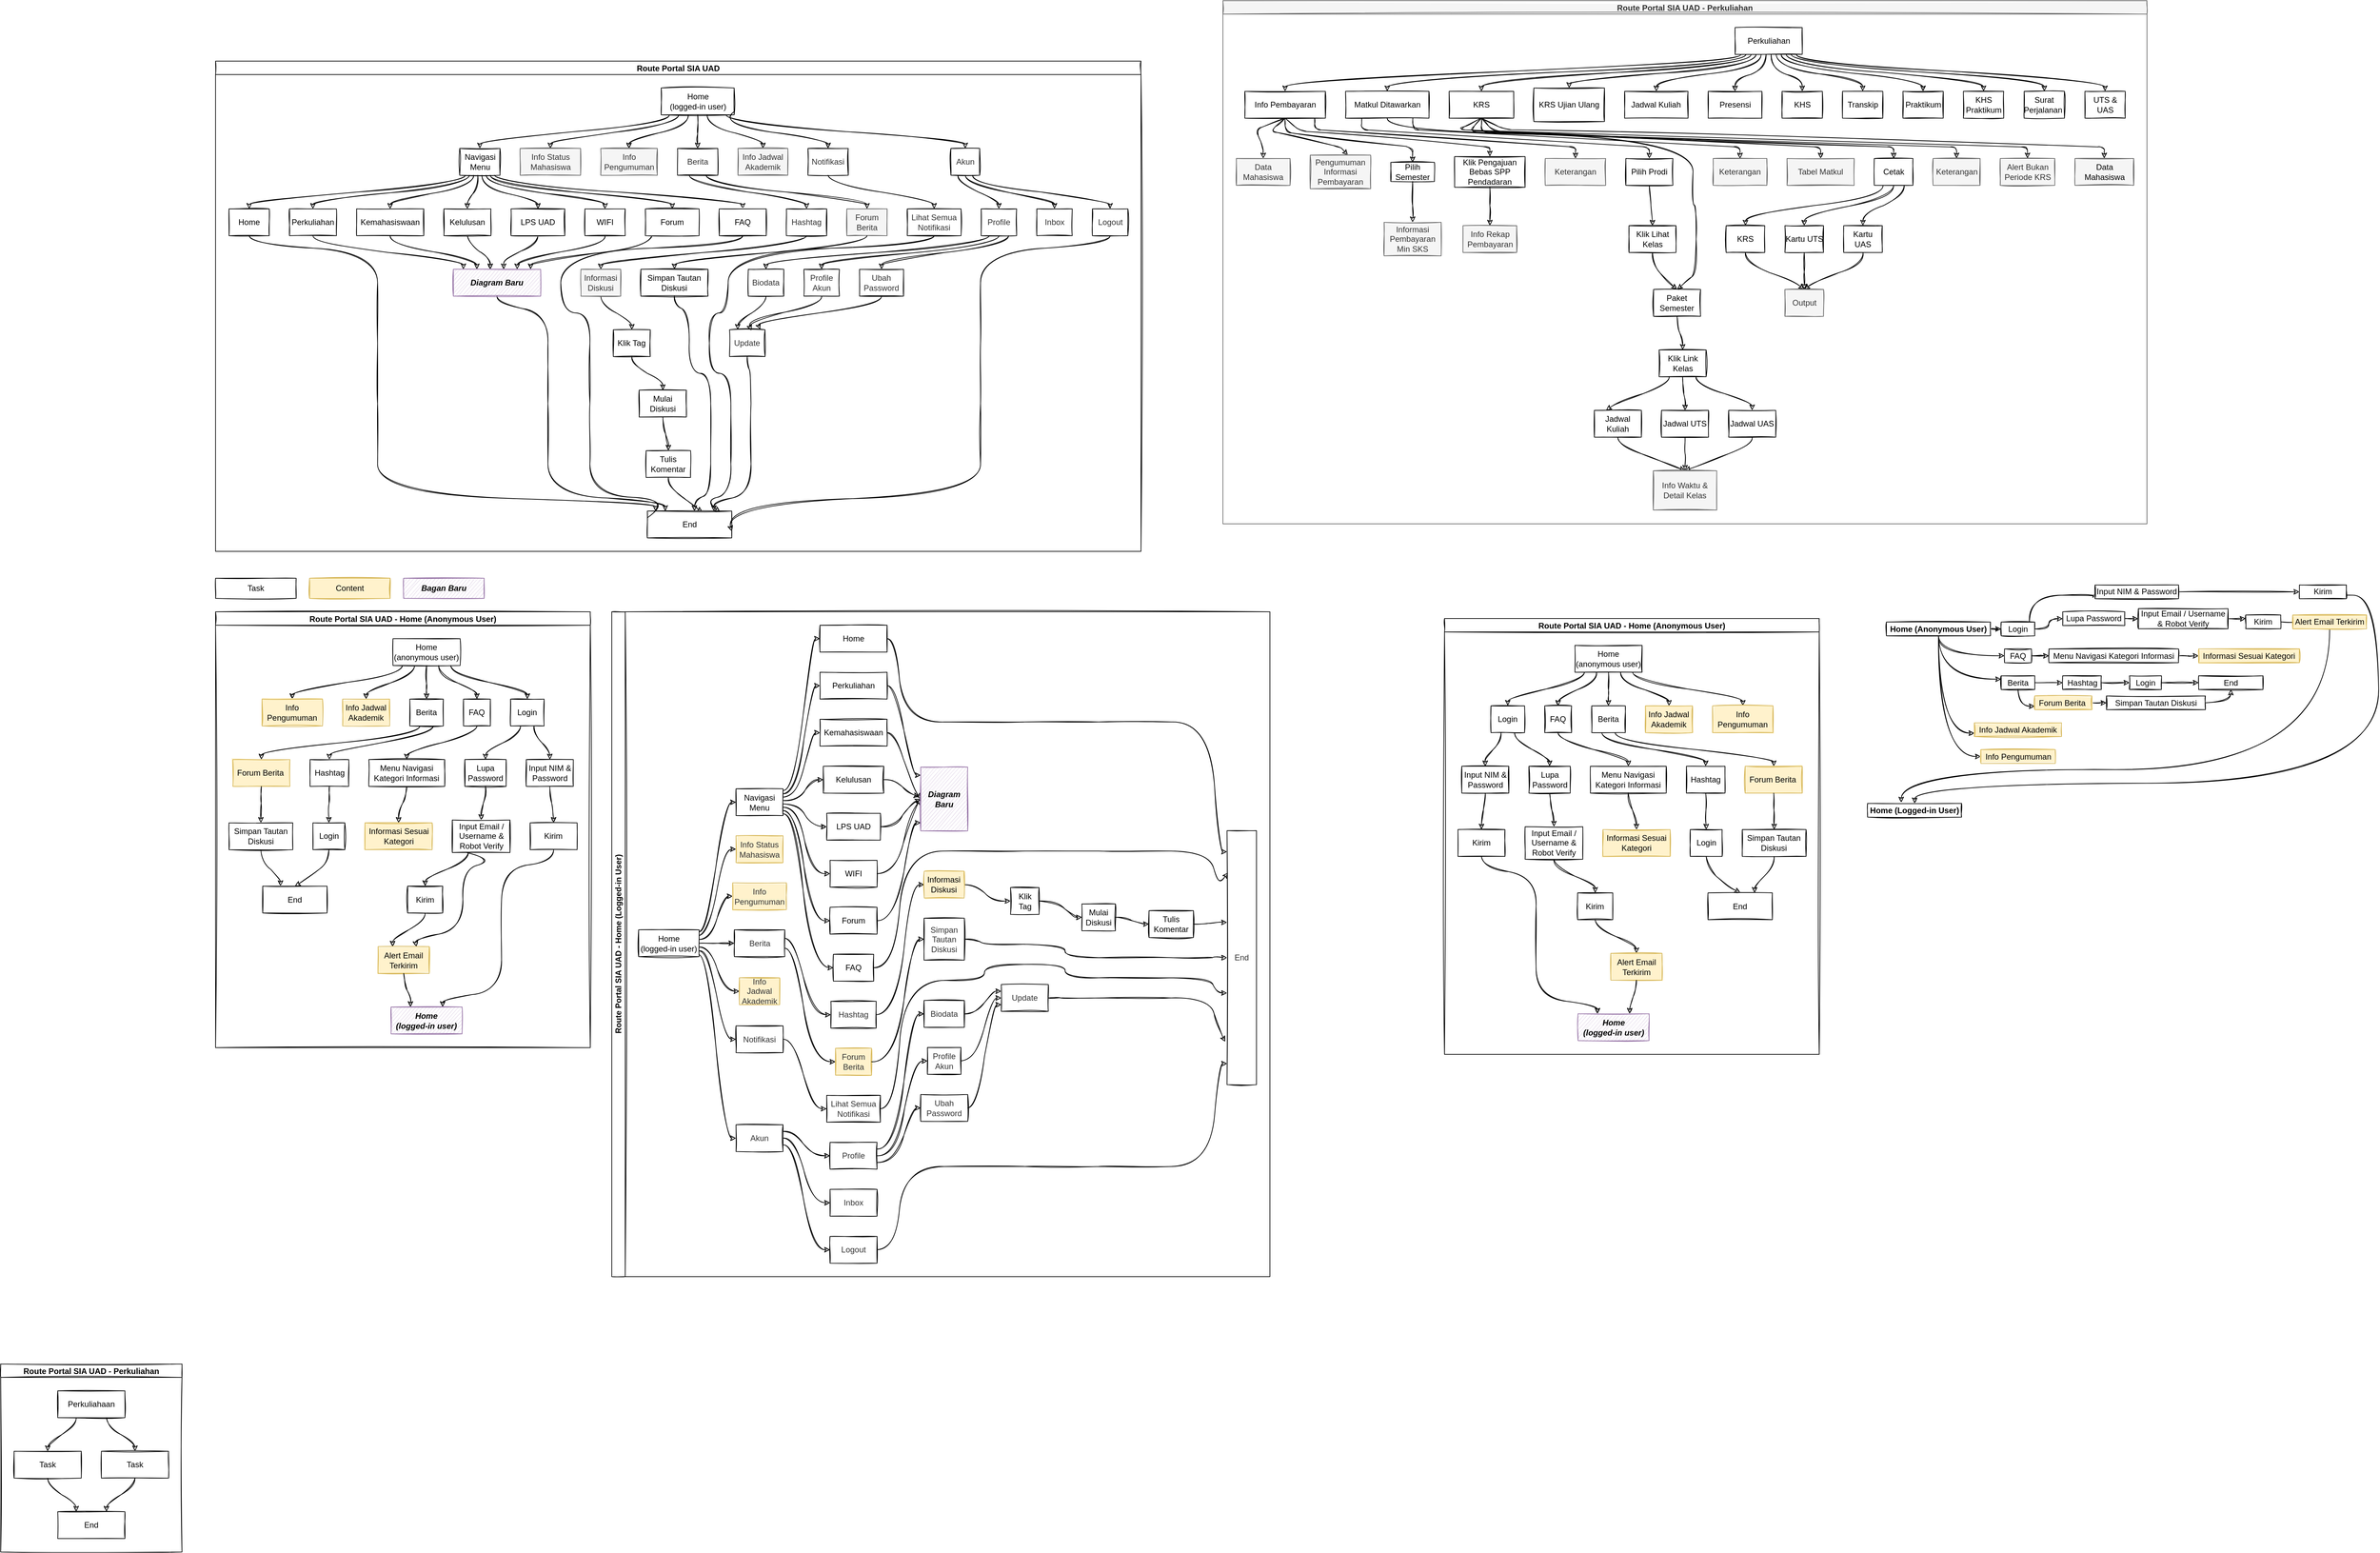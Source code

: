 <mxfile version="20.0.1" type="github">
  <diagram id="Bsze32CDvP0iaV-iEPGE" name="Page-1">
    <mxGraphModel dx="2067" dy="1826" grid="1" gridSize="10" guides="1" tooltips="1" connect="1" arrows="1" fold="1" page="1" pageScale="1" pageWidth="827" pageHeight="1169" math="0" shadow="0">
      <root>
        <mxCell id="0" />
        <mxCell id="1" parent="0" />
        <mxCell id="twMHJTkQKGjOTuoVNY1T-58" value="" style="group;sketch=1;shadow=0;jiggle=1;" vertex="1" connectable="0" parent="1">
          <mxGeometry x="40" y="10" width="120" height="30" as="geometry" />
        </mxCell>
        <mxCell id="twMHJTkQKGjOTuoVNY1T-54" value="" style="rounded=0;whiteSpace=wrap;html=1;sketch=1;jiggle=1;" vertex="1" parent="twMHJTkQKGjOTuoVNY1T-58">
          <mxGeometry width="120" height="30" as="geometry" />
        </mxCell>
        <mxCell id="twMHJTkQKGjOTuoVNY1T-56" value="Task" style="text;html=1;align=center;verticalAlign=middle;whiteSpace=wrap;rounded=0;sketch=1;jiggle=1;" vertex="1" parent="twMHJTkQKGjOTuoVNY1T-58">
          <mxGeometry x="30" width="60" height="30" as="geometry" />
        </mxCell>
        <mxCell id="twMHJTkQKGjOTuoVNY1T-66" value="Route Portal SIA UAD" style="swimlane;startSize=20;horizontal=1;childLayout=flowLayout;flowOrientation=north;resizable=0;interRankCellSpacing=50;containerType=tree;sketch=1;swimlaneLine=1;flipV=0;flipH=0;perimeterSpacing=0;disableMultiStroke=0;jiggle=1;" vertex="1" parent="1">
          <mxGeometry x="40" y="-760" width="1378" height="730" as="geometry" />
        </mxCell>
        <mxCell id="twMHJTkQKGjOTuoVNY1T-67" value="Home &lt;br&gt;(logged-in user)" style="whiteSpace=wrap;html=1;sketch=1;flipV=0;flipH=1;jiggle=1;" vertex="1" parent="twMHJTkQKGjOTuoVNY1T-66">
          <mxGeometry x="663.535" y="40" width="108.7" height="40" as="geometry" />
        </mxCell>
        <mxCell id="twMHJTkQKGjOTuoVNY1T-68" value="Navigasi Menu" style="whiteSpace=wrap;html=1;sketch=1;jiggle=1;" vertex="1" parent="twMHJTkQKGjOTuoVNY1T-66">
          <mxGeometry x="363.535" y="130" width="60" height="40" as="geometry" />
        </mxCell>
        <mxCell id="twMHJTkQKGjOTuoVNY1T-69" value="" style="html=1;curved=1;noEdgeStyle=1;orthogonal=1;sketch=1;jiggle=1;" edge="1" parent="twMHJTkQKGjOTuoVNY1T-66" source="twMHJTkQKGjOTuoVNY1T-67" target="twMHJTkQKGjOTuoVNY1T-68">
          <mxGeometry relative="1" as="geometry">
            <Array as="points">
              <mxPoint x="675.585" y="92" />
              <mxPoint x="393.535" y="118" />
            </Array>
          </mxGeometry>
        </mxCell>
        <mxCell id="twMHJTkQKGjOTuoVNY1T-266" value="" style="edgeStyle=orthogonalEdgeStyle;curved=1;sketch=1;orthogonalLoop=1;jettySize=auto;html=1;noEdgeStyle=1;orthogonal=1;jiggle=1;" edge="1" source="twMHJTkQKGjOTuoVNY1T-67" target="twMHJTkQKGjOTuoVNY1T-267" parent="twMHJTkQKGjOTuoVNY1T-66">
          <mxGeometry relative="1" as="geometry">
            <Array as="points">
              <mxPoint x="689.685" y="94" />
              <mxPoint x="498.535" y="118" />
            </Array>
          </mxGeometry>
        </mxCell>
        <mxCell id="twMHJTkQKGjOTuoVNY1T-267" value="&lt;span style=&quot;color: rgb(51, 51, 51);&quot;&gt;Info Status Mahasiswa&lt;/span&gt;" style="whiteSpace=wrap;html=1;sketch=1;flipV=0;flipH=1;fillColor=#f5f5f5;fontColor=#333333;strokeColor=#666666;fillStyle=solid;jiggle=1;" vertex="1" parent="twMHJTkQKGjOTuoVNY1T-66">
          <mxGeometry x="453.535" y="130" width="90" height="40" as="geometry" />
        </mxCell>
        <mxCell id="twMHJTkQKGjOTuoVNY1T-268" value="" style="edgeStyle=orthogonalEdgeStyle;curved=1;sketch=1;orthogonalLoop=1;jettySize=auto;html=1;noEdgeStyle=1;orthogonal=1;jiggle=1;" edge="1" target="twMHJTkQKGjOTuoVNY1T-269" source="twMHJTkQKGjOTuoVNY1T-67" parent="twMHJTkQKGjOTuoVNY1T-66">
          <mxGeometry relative="1" as="geometry">
            <mxPoint x="7288.867" y="12460" as="sourcePoint" />
            <Array as="points">
              <mxPoint x="703.785" y="96" />
              <mxPoint x="615.71" y="118" />
            </Array>
          </mxGeometry>
        </mxCell>
        <mxCell id="twMHJTkQKGjOTuoVNY1T-269" value="&lt;font color=&quot;#333333&quot;&gt;Info Pengumuman&lt;/font&gt;" style="whiteSpace=wrap;html=1;sketch=1;flipV=0;flipH=1;fillColor=#f5f5f5;fontColor=#333333;strokeColor=#666666;fillStyle=solid;jiggle=1;" vertex="1" parent="twMHJTkQKGjOTuoVNY1T-66">
          <mxGeometry x="573.535" y="130" width="84.35" height="40" as="geometry" />
        </mxCell>
        <mxCell id="twMHJTkQKGjOTuoVNY1T-270" value="" style="edgeStyle=orthogonalEdgeStyle;curved=1;sketch=1;orthogonalLoop=1;jettySize=auto;html=1;noEdgeStyle=1;orthogonal=1;jiggle=1;" edge="1" target="twMHJTkQKGjOTuoVNY1T-271" source="twMHJTkQKGjOTuoVNY1T-67" parent="twMHJTkQKGjOTuoVNY1T-66">
          <mxGeometry relative="1" as="geometry">
            <mxPoint x="7216.915" y="12220" as="sourcePoint" />
            <Array as="points">
              <mxPoint x="717.885" y="98" />
              <mxPoint x="717.885" y="118" />
            </Array>
          </mxGeometry>
        </mxCell>
        <mxCell id="twMHJTkQKGjOTuoVNY1T-302" style="edgeStyle=orthogonalEdgeStyle;curved=1;sketch=1;orthogonalLoop=1;jettySize=auto;html=1;noEdgeStyle=1;orthogonal=1;jiggle=1;" edge="1" parent="twMHJTkQKGjOTuoVNY1T-66" source="twMHJTkQKGjOTuoVNY1T-308" target="twMHJTkQKGjOTuoVNY1T-298">
          <mxGeometry relative="1" as="geometry">
            <Array as="points">
              <mxPoint x="880" y="272" />
              <mxPoint x="573.675" y="298" />
            </Array>
          </mxGeometry>
        </mxCell>
        <mxCell id="twMHJTkQKGjOTuoVNY1T-271" value="&lt;font color=&quot;#333333&quot;&gt;Berita&lt;/font&gt;" style="whiteSpace=wrap;html=1;sketch=1;flipV=0;flipH=1;jiggle=1;" vertex="1" parent="twMHJTkQKGjOTuoVNY1T-66">
          <mxGeometry x="687.885" y="130" width="60" height="40" as="geometry" />
        </mxCell>
        <mxCell id="twMHJTkQKGjOTuoVNY1T-274" value="" style="html=1;curved=1;noEdgeStyle=1;orthogonal=1;sketch=1;jiggle=1;" edge="1" target="twMHJTkQKGjOTuoVNY1T-275" source="twMHJTkQKGjOTuoVNY1T-68" parent="twMHJTkQKGjOTuoVNY1T-66">
          <mxGeometry relative="1" as="geometry">
            <mxPoint x="6999.136" y="11980" as="sourcePoint" />
            <Array as="points">
              <mxPoint x="371.66" y="182" />
              <mxPoint x="50" y="208" />
            </Array>
          </mxGeometry>
        </mxCell>
        <mxCell id="twMHJTkQKGjOTuoVNY1T-325" style="edgeStyle=orthogonalEdgeStyle;curved=1;sketch=1;orthogonalLoop=1;jettySize=auto;html=1;noEdgeStyle=1;orthogonal=1;jiggle=1;" edge="1" parent="twMHJTkQKGjOTuoVNY1T-66" source="twMHJTkQKGjOTuoVNY1T-275" target="twMHJTkQKGjOTuoVNY1T-321">
          <mxGeometry relative="1" as="geometry">
            <Array as="points">
              <mxPoint x="50" y="272" />
              <mxPoint x="241.202" y="285" />
              <mxPoint x="241.202" y="375" />
              <mxPoint x="241.202" y="375" />
              <mxPoint x="241.202" y="465" />
              <mxPoint x="241.202" y="465" />
              <mxPoint x="241.202" y="555" />
              <mxPoint x="241.202" y="555" />
              <mxPoint x="241.202" y="645" />
              <mxPoint x="655.154" y="658" />
            </Array>
          </mxGeometry>
        </mxCell>
        <mxCell id="twMHJTkQKGjOTuoVNY1T-275" value="Home" style="whiteSpace=wrap;html=1;sketch=1;jiggle=1;" vertex="1" parent="twMHJTkQKGjOTuoVNY1T-66">
          <mxGeometry x="20" y="220" width="60" height="40" as="geometry" />
        </mxCell>
        <mxCell id="twMHJTkQKGjOTuoVNY1T-276" value="" style="html=1;curved=1;noEdgeStyle=1;orthogonal=1;sketch=1;jiggle=1;" edge="1" target="twMHJTkQKGjOTuoVNY1T-277" source="twMHJTkQKGjOTuoVNY1T-68" parent="twMHJTkQKGjOTuoVNY1T-66">
          <mxGeometry relative="1" as="geometry">
            <mxPoint x="6497.5" y="11990" as="sourcePoint" />
            <Array as="points">
              <mxPoint x="377.91" y="184" />
              <mxPoint x="145" y="208" />
            </Array>
          </mxGeometry>
        </mxCell>
        <mxCell id="twMHJTkQKGjOTuoVNY1T-277" value="Perkuliahan" style="whiteSpace=wrap;html=1;sketch=1;jiggle=1;" vertex="1" parent="twMHJTkQKGjOTuoVNY1T-66">
          <mxGeometry x="110" y="220" width="70" height="40" as="geometry" />
        </mxCell>
        <mxCell id="twMHJTkQKGjOTuoVNY1T-278" value="" style="html=1;curved=1;noEdgeStyle=1;orthogonal=1;sketch=1;jiggle=1;" edge="1" target="twMHJTkQKGjOTuoVNY1T-279" source="twMHJTkQKGjOTuoVNY1T-68" parent="twMHJTkQKGjOTuoVNY1T-66">
          <mxGeometry relative="1" as="geometry">
            <mxPoint x="6450" y="11870" as="sourcePoint" />
            <Array as="points">
              <mxPoint x="384.16" y="186" />
              <mxPoint x="260" y="208" />
            </Array>
          </mxGeometry>
        </mxCell>
        <mxCell id="twMHJTkQKGjOTuoVNY1T-328" style="edgeStyle=orthogonalEdgeStyle;curved=1;sketch=1;orthogonalLoop=1;jettySize=auto;html=1;noEdgeStyle=1;orthogonal=1;jiggle=1;" edge="1" parent="twMHJTkQKGjOTuoVNY1T-66" source="twMHJTkQKGjOTuoVNY1T-279" target="twMHJTkQKGjOTuoVNY1T-327">
          <mxGeometry relative="1" as="geometry">
            <Array as="points">
              <mxPoint x="260" y="272" />
              <mxPoint x="389.055" y="296" />
            </Array>
          </mxGeometry>
        </mxCell>
        <mxCell id="twMHJTkQKGjOTuoVNY1T-279" value="Kemahasiswaan" style="whiteSpace=wrap;html=1;sketch=1;jiggle=1;" vertex="1" parent="twMHJTkQKGjOTuoVNY1T-66">
          <mxGeometry x="210" y="220" width="100" height="40" as="geometry" />
        </mxCell>
        <mxCell id="twMHJTkQKGjOTuoVNY1T-280" value="" style="html=1;curved=1;noEdgeStyle=1;orthogonal=1;sketch=1;jiggle=1;" edge="1" target="twMHJTkQKGjOTuoVNY1T-281" source="twMHJTkQKGjOTuoVNY1T-68" parent="twMHJTkQKGjOTuoVNY1T-66">
          <mxGeometry relative="1" as="geometry">
            <mxPoint x="6374.167" y="11710" as="sourcePoint" />
            <Array as="points">
              <mxPoint x="390.41" y="188" />
              <mxPoint x="375" y="208" />
            </Array>
          </mxGeometry>
        </mxCell>
        <mxCell id="twMHJTkQKGjOTuoVNY1T-329" style="edgeStyle=orthogonalEdgeStyle;curved=1;sketch=1;orthogonalLoop=1;jettySize=auto;html=1;noEdgeStyle=1;orthogonal=1;jiggle=1;" edge="1" parent="twMHJTkQKGjOTuoVNY1T-66" source="twMHJTkQKGjOTuoVNY1T-281" target="twMHJTkQKGjOTuoVNY1T-327">
          <mxGeometry relative="1" as="geometry">
            <Array as="points">
              <mxPoint x="375" y="272" />
              <mxPoint x="409.055" y="294" />
            </Array>
          </mxGeometry>
        </mxCell>
        <mxCell id="twMHJTkQKGjOTuoVNY1T-281" value="Kelulusan" style="whiteSpace=wrap;html=1;sketch=1;jiggle=1;" vertex="1" parent="twMHJTkQKGjOTuoVNY1T-66">
          <mxGeometry x="340" y="220" width="70" height="40" as="geometry" />
        </mxCell>
        <mxCell id="twMHJTkQKGjOTuoVNY1T-282" value="" style="html=1;curved=1;noEdgeStyle=1;orthogonal=1;sketch=1;jiggle=1;" edge="1" target="twMHJTkQKGjOTuoVNY1T-283" source="twMHJTkQKGjOTuoVNY1T-68" parent="twMHJTkQKGjOTuoVNY1T-66">
          <mxGeometry relative="1" as="geometry">
            <mxPoint x="6296.25" y="11550" as="sourcePoint" />
            <Array as="points">
              <mxPoint x="396.66" y="188" />
              <mxPoint x="480" y="208" />
            </Array>
          </mxGeometry>
        </mxCell>
        <mxCell id="twMHJTkQKGjOTuoVNY1T-330" style="edgeStyle=orthogonalEdgeStyle;curved=1;sketch=1;orthogonalLoop=1;jettySize=auto;html=1;noEdgeStyle=1;orthogonal=1;jiggle=1;" edge="1" parent="twMHJTkQKGjOTuoVNY1T-66" source="twMHJTkQKGjOTuoVNY1T-283" target="twMHJTkQKGjOTuoVNY1T-327">
          <mxGeometry relative="1" as="geometry">
            <Array as="points">
              <mxPoint x="480" y="272" />
              <mxPoint x="429.055" y="294" />
            </Array>
          </mxGeometry>
        </mxCell>
        <mxCell id="twMHJTkQKGjOTuoVNY1T-283" value="LPS UAD" style="whiteSpace=wrap;html=1;sketch=1;jiggle=1;" vertex="1" parent="twMHJTkQKGjOTuoVNY1T-66">
          <mxGeometry x="440" y="220" width="80" height="40" as="geometry" />
        </mxCell>
        <mxCell id="twMHJTkQKGjOTuoVNY1T-284" value="" style="html=1;curved=1;noEdgeStyle=1;orthogonal=1;sketch=1;jiggle=1;" edge="1" target="twMHJTkQKGjOTuoVNY1T-285" source="twMHJTkQKGjOTuoVNY1T-68" parent="twMHJTkQKGjOTuoVNY1T-66">
          <mxGeometry relative="1" as="geometry">
            <mxPoint x="6217.5" y="11390" as="sourcePoint" />
            <Array as="points">
              <mxPoint x="402.91" y="186" />
              <mxPoint x="580" y="208" />
            </Array>
          </mxGeometry>
        </mxCell>
        <mxCell id="twMHJTkQKGjOTuoVNY1T-331" style="edgeStyle=orthogonalEdgeStyle;curved=1;sketch=1;orthogonalLoop=1;jettySize=auto;html=1;noEdgeStyle=1;orthogonal=1;jiggle=1;" edge="1" parent="twMHJTkQKGjOTuoVNY1T-66" source="twMHJTkQKGjOTuoVNY1T-285" target="twMHJTkQKGjOTuoVNY1T-327">
          <mxGeometry relative="1" as="geometry">
            <Array as="points">
              <mxPoint x="580" y="272" />
              <mxPoint x="449.055" y="296" />
            </Array>
          </mxGeometry>
        </mxCell>
        <mxCell id="twMHJTkQKGjOTuoVNY1T-285" value="WIFI" style="whiteSpace=wrap;html=1;sketch=1;jiggle=1;" vertex="1" parent="twMHJTkQKGjOTuoVNY1T-66">
          <mxGeometry x="550" y="220" width="60" height="40" as="geometry" />
        </mxCell>
        <mxCell id="twMHJTkQKGjOTuoVNY1T-286" value="" style="html=1;curved=1;noEdgeStyle=1;orthogonal=1;sketch=1;jiggle=1;" edge="1" target="twMHJTkQKGjOTuoVNY1T-287" source="twMHJTkQKGjOTuoVNY1T-68" parent="twMHJTkQKGjOTuoVNY1T-66">
          <mxGeometry relative="1" as="geometry">
            <mxPoint x="6158.333" y="11270" as="sourcePoint" />
            <Array as="points">
              <mxPoint x="409.16" y="184" />
              <mxPoint x="680" y="208" />
            </Array>
          </mxGeometry>
        </mxCell>
        <mxCell id="twMHJTkQKGjOTuoVNY1T-334" style="edgeStyle=orthogonalEdgeStyle;curved=1;sketch=1;orthogonalLoop=1;jettySize=auto;html=1;noEdgeStyle=1;orthogonal=1;exitX=0;exitY=0.5;exitDx=0;exitDy=0;jiggle=1;" edge="1" parent="twMHJTkQKGjOTuoVNY1T-66" source="twMHJTkQKGjOTuoVNY1T-287" target="twMHJTkQKGjOTuoVNY1T-327">
          <mxGeometry relative="1" as="geometry">
            <mxPoint x="3790" y="6540" as="sourcePoint" />
            <Array as="points">
              <mxPoint x="680" y="272" />
              <mxPoint x="469.055" y="298" />
            </Array>
          </mxGeometry>
        </mxCell>
        <mxCell id="twMHJTkQKGjOTuoVNY1T-287" value="Forum" style="whiteSpace=wrap;html=1;sketch=1;jiggle=1;" vertex="1" parent="twMHJTkQKGjOTuoVNY1T-66">
          <mxGeometry x="640" y="220" width="80" height="40" as="geometry" />
        </mxCell>
        <mxCell id="twMHJTkQKGjOTuoVNY1T-288" value="" style="html=1;curved=1;noEdgeStyle=1;orthogonal=1;sketch=1;jiggle=1;" edge="1" target="twMHJTkQKGjOTuoVNY1T-289" source="twMHJTkQKGjOTuoVNY1T-68" parent="twMHJTkQKGjOTuoVNY1T-66">
          <mxGeometry relative="1" as="geometry">
            <mxPoint x="6098.929" y="11150" as="sourcePoint" />
            <Array as="points">
              <mxPoint x="415.41" y="182" />
              <mxPoint x="785" y="208" />
            </Array>
          </mxGeometry>
        </mxCell>
        <mxCell id="twMHJTkQKGjOTuoVNY1T-333" style="edgeStyle=orthogonalEdgeStyle;curved=1;sketch=1;orthogonalLoop=1;jettySize=auto;html=1;noEdgeStyle=1;orthogonal=1;exitX=0.5;exitY=1;exitDx=0;exitDy=0;startArrow=none;jiggle=1;" edge="1" parent="twMHJTkQKGjOTuoVNY1T-66" source="twMHJTkQKGjOTuoVNY1T-327" target="twMHJTkQKGjOTuoVNY1T-321">
          <mxGeometry relative="1" as="geometry">
            <Array as="points">
              <mxPoint x="419.055" y="362" />
              <mxPoint x="494.905" y="375" />
              <mxPoint x="494.905" y="465" />
              <mxPoint x="494.905" y="465" />
              <mxPoint x="494.905" y="555" />
              <mxPoint x="494.905" y="555" />
              <mxPoint x="494.905" y="645" />
              <mxPoint x="669.618" y="656" />
            </Array>
          </mxGeometry>
        </mxCell>
        <mxCell id="twMHJTkQKGjOTuoVNY1T-289" value="FAQ" style="whiteSpace=wrap;html=1;sketch=1;jiggle=1;" vertex="1" parent="twMHJTkQKGjOTuoVNY1T-66">
          <mxGeometry x="750" y="220" width="70" height="40" as="geometry" />
        </mxCell>
        <mxCell id="twMHJTkQKGjOTuoVNY1T-292" value="" style="edgeStyle=orthogonalEdgeStyle;curved=1;sketch=1;orthogonalLoop=1;jettySize=auto;html=1;noEdgeStyle=1;orthogonal=1;jiggle=1;" edge="1" target="twMHJTkQKGjOTuoVNY1T-293" source="twMHJTkQKGjOTuoVNY1T-67" parent="twMHJTkQKGjOTuoVNY1T-66">
          <mxGeometry relative="1" as="geometry">
            <mxPoint x="6148.225" y="10460" as="sourcePoint" />
            <Array as="points">
              <mxPoint x="731.985" y="96" />
              <mxPoint x="815.005" y="118" />
            </Array>
          </mxGeometry>
        </mxCell>
        <mxCell id="twMHJTkQKGjOTuoVNY1T-293" value="&lt;font color=&quot;#333333&quot;&gt;Info Jadwal Akademik&lt;/font&gt;" style="whiteSpace=wrap;html=1;sketch=1;flipV=0;flipH=1;fillColor=#f5f5f5;fontColor=#333333;strokeColor=#666666;fillStyle=solid;jiggle=1;" vertex="1" parent="twMHJTkQKGjOTuoVNY1T-66">
          <mxGeometry x="777.885" y="130" width="74.24" height="40" as="geometry" />
        </mxCell>
        <mxCell id="twMHJTkQKGjOTuoVNY1T-296" value="" style="edgeStyle=orthogonalEdgeStyle;curved=1;sketch=1;orthogonalLoop=1;jettySize=auto;html=1;noEdgeStyle=1;orthogonal=1;jiggle=1;" edge="1" target="twMHJTkQKGjOTuoVNY1T-297" source="twMHJTkQKGjOTuoVNY1T-67" parent="twMHJTkQKGjOTuoVNY1T-66">
          <mxGeometry relative="1" as="geometry">
            <mxPoint x="6082.212" y="10220" as="sourcePoint" />
            <Array as="points">
              <mxPoint x="760.185" y="92" />
              <mxPoint x="1116.405" y="118" />
            </Array>
          </mxGeometry>
        </mxCell>
        <mxCell id="twMHJTkQKGjOTuoVNY1T-297" value="&lt;font color=&quot;#333333&quot;&gt;Akun&lt;/font&gt;" style="whiteSpace=wrap;html=1;sketch=1;flipV=0;flipH=1;jiggle=1;" vertex="1" parent="twMHJTkQKGjOTuoVNY1T-66">
          <mxGeometry x="1094.99" y="130" width="42.83" height="40" as="geometry" />
        </mxCell>
        <mxCell id="twMHJTkQKGjOTuoVNY1T-295" value="&lt;font color=&quot;#333333&quot;&gt;Notifikasi&lt;/font&gt;" style="whiteSpace=wrap;html=1;sketch=1;flipV=0;flipH=1;jiggle=1;" vertex="1" parent="twMHJTkQKGjOTuoVNY1T-66">
          <mxGeometry x="882.125" y="130" width="60" height="40" as="geometry" />
        </mxCell>
        <mxCell id="twMHJTkQKGjOTuoVNY1T-294" value="" style="edgeStyle=orthogonalEdgeStyle;curved=1;sketch=1;orthogonalLoop=1;jettySize=auto;html=1;noEdgeStyle=1;orthogonal=1;exitX=0.001;exitY=0.882;exitDx=0;exitDy=0;exitPerimeter=0;jiggle=1;" edge="1" target="twMHJTkQKGjOTuoVNY1T-295" source="twMHJTkQKGjOTuoVNY1T-67" parent="twMHJTkQKGjOTuoVNY1T-66">
          <mxGeometry relative="1" as="geometry">
            <mxPoint x="6094.48" y="10260" as="sourcePoint" />
            <Array as="points">
              <mxPoint x="746.085" y="94" />
              <mxPoint x="912.125" y="118" />
            </Array>
          </mxGeometry>
        </mxCell>
        <mxCell id="twMHJTkQKGjOTuoVNY1T-303" style="edgeStyle=orthogonalEdgeStyle;curved=1;sketch=1;orthogonalLoop=1;jettySize=auto;html=1;noEdgeStyle=1;orthogonal=1;jiggle=1;" edge="1" parent="twMHJTkQKGjOTuoVNY1T-66" source="twMHJTkQKGjOTuoVNY1T-298" target="twMHJTkQKGjOTuoVNY1T-299">
          <mxGeometry relative="1" as="geometry">
            <Array as="points">
              <mxPoint x="573.675" y="362" />
              <mxPoint x="619.802" y="388" />
            </Array>
          </mxGeometry>
        </mxCell>
        <mxCell id="twMHJTkQKGjOTuoVNY1T-298" value="Informasi Diskusi" style="whiteSpace=wrap;html=1;sketch=1;fillColor=#f5f5f5;strokeColor=#666666;fillStyle=solid;fontColor=#333333;jiggle=1;" vertex="1" parent="twMHJTkQKGjOTuoVNY1T-66">
          <mxGeometry x="544.055" y="310" width="59.24" height="40" as="geometry" />
        </mxCell>
        <mxCell id="twMHJTkQKGjOTuoVNY1T-304" style="edgeStyle=orthogonalEdgeStyle;curved=1;sketch=1;orthogonalLoop=1;jettySize=auto;html=1;noEdgeStyle=1;orthogonal=1;jiggle=1;" edge="1" parent="twMHJTkQKGjOTuoVNY1T-66" source="twMHJTkQKGjOTuoVNY1T-299" target="twMHJTkQKGjOTuoVNY1T-300">
          <mxGeometry relative="1" as="geometry">
            <Array as="points">
              <mxPoint x="619.802" y="452" />
              <mxPoint x="665.93" y="478" />
            </Array>
          </mxGeometry>
        </mxCell>
        <mxCell id="twMHJTkQKGjOTuoVNY1T-299" value="Klik Tag" style="whiteSpace=wrap;html=1;sketch=1;fillStyle=solid;jiggle=1;" vertex="1" parent="twMHJTkQKGjOTuoVNY1T-66">
          <mxGeometry x="592.302" y="400" width="55" height="40" as="geometry" />
        </mxCell>
        <mxCell id="twMHJTkQKGjOTuoVNY1T-306" style="edgeStyle=orthogonalEdgeStyle;curved=1;sketch=1;orthogonalLoop=1;jettySize=auto;html=1;entryX=0.5;entryY=0;entryDx=0;entryDy=0;noEdgeStyle=1;orthogonal=1;jiggle=1;" edge="1" parent="twMHJTkQKGjOTuoVNY1T-66" source="twMHJTkQKGjOTuoVNY1T-300" target="twMHJTkQKGjOTuoVNY1T-301">
          <mxGeometry relative="1" as="geometry">
            <Array as="points">
              <mxPoint x="665.93" y="542" />
              <mxPoint x="674.245" y="568" />
            </Array>
          </mxGeometry>
        </mxCell>
        <mxCell id="twMHJTkQKGjOTuoVNY1T-300" value="Mulai Diskusi" style="whiteSpace=wrap;html=1;sketch=1;fillStyle=solid;jiggle=1;" vertex="1" parent="twMHJTkQKGjOTuoVNY1T-66">
          <mxGeometry x="630.755" y="490" width="70.35" height="40" as="geometry" />
        </mxCell>
        <mxCell id="twMHJTkQKGjOTuoVNY1T-324" style="edgeStyle=orthogonalEdgeStyle;curved=1;sketch=1;orthogonalLoop=1;jettySize=auto;html=1;entryX=0.348;entryY=0.049;entryDx=0;entryDy=0;noEdgeStyle=1;orthogonal=1;entryPerimeter=0;jiggle=1;" edge="1" parent="twMHJTkQKGjOTuoVNY1T-66" source="twMHJTkQKGjOTuoVNY1T-301" target="twMHJTkQKGjOTuoVNY1T-321">
          <mxGeometry relative="1" as="geometry">
            <Array as="points">
              <mxPoint x="674.245" y="632" />
              <mxPoint x="698.546" y="652" />
            </Array>
          </mxGeometry>
        </mxCell>
        <mxCell id="twMHJTkQKGjOTuoVNY1T-301" value="Tulis Komentar" style="whiteSpace=wrap;html=1;sketch=1;fillStyle=solid;jiggle=1;" vertex="1" parent="twMHJTkQKGjOTuoVNY1T-66">
          <mxGeometry x="641.18" y="580" width="66.13" height="40" as="geometry" />
        </mxCell>
        <mxCell id="twMHJTkQKGjOTuoVNY1T-307" value="" style="edgeStyle=orthogonalEdgeStyle;curved=1;sketch=1;orthogonalLoop=1;jettySize=auto;html=1;noEdgeStyle=1;orthogonal=1;jiggle=1;" edge="1" target="twMHJTkQKGjOTuoVNY1T-308" source="twMHJTkQKGjOTuoVNY1T-271" parent="twMHJTkQKGjOTuoVNY1T-66">
          <mxGeometry relative="1" as="geometry">
            <mxPoint x="5722.555" y="9460" as="sourcePoint" />
            <Array as="points">
              <mxPoint x="705.385" y="182" />
              <mxPoint x="880" y="208" />
            </Array>
          </mxGeometry>
        </mxCell>
        <mxCell id="twMHJTkQKGjOTuoVNY1T-308" value="&lt;font color=&quot;#333333&quot;&gt;Hashtag&lt;/font&gt;" style="whiteSpace=wrap;html=1;sketch=1;flipV=0;flipH=1;jiggle=1;" vertex="1" parent="twMHJTkQKGjOTuoVNY1T-66">
          <mxGeometry x="850" y="220" width="60" height="40" as="geometry" />
        </mxCell>
        <mxCell id="twMHJTkQKGjOTuoVNY1T-316" value="" style="edgeStyle=orthogonalEdgeStyle;curved=1;sketch=1;orthogonalLoop=1;jettySize=auto;html=1;noEdgeStyle=1;orthogonal=1;jiggle=1;" edge="1" target="twMHJTkQKGjOTuoVNY1T-317" source="twMHJTkQKGjOTuoVNY1T-271" parent="twMHJTkQKGjOTuoVNY1T-66">
          <mxGeometry relative="1" as="geometry">
            <mxPoint x="5613.64" y="9260" as="sourcePoint" />
            <Array as="points">
              <mxPoint x="730.385" y="182" />
              <mxPoint x="970" y="208" />
            </Array>
          </mxGeometry>
        </mxCell>
        <mxCell id="twMHJTkQKGjOTuoVNY1T-317" value="&lt;font color=&quot;#333333&quot;&gt;Forum Berita&lt;/font&gt;" style="whiteSpace=wrap;html=1;sketch=1;flipV=0;flipH=1;fillColor=#f5f5f5;fontColor=#333333;strokeColor=#666666;fillStyle=solid;jiggle=1;" vertex="1" parent="twMHJTkQKGjOTuoVNY1T-66">
          <mxGeometry x="940" y="220" width="60" height="40" as="geometry" />
        </mxCell>
        <mxCell id="twMHJTkQKGjOTuoVNY1T-318" value="" style="edgeStyle=orthogonalEdgeStyle;curved=1;sketch=1;orthogonalLoop=1;jettySize=auto;html=1;noEdgeStyle=1;orthogonal=1;jiggle=1;" edge="1" target="twMHJTkQKGjOTuoVNY1T-319" source="twMHJTkQKGjOTuoVNY1T-317" parent="twMHJTkQKGjOTuoVNY1T-66">
          <mxGeometry relative="1" as="geometry">
            <mxPoint x="5631.14" y="9270" as="sourcePoint" />
            <Array as="points">
              <mxPoint x="970" y="272" />
              <mxPoint x="683.295" y="298" />
            </Array>
          </mxGeometry>
        </mxCell>
        <mxCell id="twMHJTkQKGjOTuoVNY1T-319" value="Simpan Tautan Diskusi" style="whiteSpace=wrap;html=1;sketch=1;flipV=0;flipH=1;jiggle=1;" vertex="1" parent="twMHJTkQKGjOTuoVNY1T-66">
          <mxGeometry x="633.295" y="310" width="100" height="40" as="geometry" />
        </mxCell>
        <mxCell id="twMHJTkQKGjOTuoVNY1T-320" value="" style="edgeStyle=orthogonalEdgeStyle;curved=1;sketch=1;orthogonalLoop=1;jettySize=auto;html=1;noEdgeStyle=1;orthogonal=1;jiggle=1;" edge="1" target="twMHJTkQKGjOTuoVNY1T-321" source="twMHJTkQKGjOTuoVNY1T-319" parent="twMHJTkQKGjOTuoVNY1T-66">
          <mxGeometry relative="1" as="geometry">
            <mxPoint x="5920" y="9200" as="sourcePoint" />
            <Array as="points">
              <mxPoint x="683.295" y="362" />
              <mxPoint x="705.33" y="375" />
              <mxPoint x="705.33" y="465" />
              <mxPoint x="737.31" y="465" />
              <mxPoint x="737.31" y="555" />
              <mxPoint x="737.31" y="555" />
              <mxPoint x="737.31" y="645" />
              <mxPoint x="713.009" y="652" />
            </Array>
          </mxGeometry>
        </mxCell>
        <mxCell id="twMHJTkQKGjOTuoVNY1T-321" value="End" style="whiteSpace=wrap;html=1;sketch=1;flipV=0;flipH=1;jiggle=1;" vertex="1" parent="twMHJTkQKGjOTuoVNY1T-66">
          <mxGeometry x="642.922" y="670" width="125.71" height="40" as="geometry" />
        </mxCell>
        <mxCell id="twMHJTkQKGjOTuoVNY1T-326" value="" style="html=1;curved=1;noEdgeStyle=1;orthogonal=1;sketch=1;jiggle=1;" edge="1" target="twMHJTkQKGjOTuoVNY1T-327" source="twMHJTkQKGjOTuoVNY1T-277" parent="twMHJTkQKGjOTuoVNY1T-66">
          <mxGeometry relative="1" as="geometry">
            <mxPoint x="4688.665" y="8070" as="sourcePoint" />
            <Array as="points">
              <mxPoint x="145" y="272" />
              <mxPoint x="369.055" y="298" />
            </Array>
          </mxGeometry>
        </mxCell>
        <mxCell id="twMHJTkQKGjOTuoVNY1T-335" value="" style="edgeStyle=orthogonalEdgeStyle;curved=1;sketch=1;orthogonalLoop=1;jettySize=auto;html=1;noEdgeStyle=1;orthogonal=1;exitX=0.5;exitY=1;exitDx=0;exitDy=0;jiggle=1;" edge="1" target="twMHJTkQKGjOTuoVNY1T-336" source="twMHJTkQKGjOTuoVNY1T-295" parent="twMHJTkQKGjOTuoVNY1T-66">
          <mxGeometry relative="1" as="geometry">
            <mxPoint x="4292.881" y="6295.28" as="sourcePoint" />
            <Array as="points">
              <mxPoint x="912.125" y="182" />
              <mxPoint x="1070" y="208" />
            </Array>
          </mxGeometry>
        </mxCell>
        <mxCell id="twMHJTkQKGjOTuoVNY1T-337" style="edgeStyle=orthogonalEdgeStyle;curved=1;sketch=1;orthogonalLoop=1;jettySize=auto;html=1;entryX=0.139;entryY=0.04;entryDx=0;entryDy=0;noEdgeStyle=1;orthogonal=1;entryPerimeter=0;jiggle=1;" edge="1" parent="twMHJTkQKGjOTuoVNY1T-66" source="twMHJTkQKGjOTuoVNY1T-336" target="twMHJTkQKGjOTuoVNY1T-321">
          <mxGeometry relative="1" as="geometry">
            <Array as="points">
              <mxPoint x="1070" y="272" />
              <mxPoint x="763.295" y="285" />
              <mxPoint x="763.295" y="375" />
              <mxPoint x="735.33" y="375" />
              <mxPoint x="735.33" y="465" />
              <mxPoint x="767.31" y="465" />
              <mxPoint x="767.31" y="555" />
              <mxPoint x="767.31" y="555" />
              <mxPoint x="767.31" y="645" />
              <mxPoint x="727.473" y="654" />
            </Array>
          </mxGeometry>
        </mxCell>
        <mxCell id="twMHJTkQKGjOTuoVNY1T-336" value="&lt;font color=&quot;#333333&quot;&gt;Lihat Semua Notifikasi&lt;/font&gt;" style="whiteSpace=wrap;html=1;sketch=1;flipV=0;flipH=1;jiggle=1;" vertex="1" parent="twMHJTkQKGjOTuoVNY1T-66">
          <mxGeometry x="1030" y="220" width="80" height="40" as="geometry" />
        </mxCell>
        <mxCell id="twMHJTkQKGjOTuoVNY1T-340" value="" style="edgeStyle=orthogonalEdgeStyle;curved=1;sketch=1;orthogonalLoop=1;jettySize=auto;html=1;noEdgeStyle=1;orthogonal=1;jiggle=1;" edge="1" target="twMHJTkQKGjOTuoVNY1T-341" source="twMHJTkQKGjOTuoVNY1T-297" parent="twMHJTkQKGjOTuoVNY1T-66">
          <mxGeometry relative="1" as="geometry">
            <mxPoint x="4175.94" y="5980" as="sourcePoint" />
            <Array as="points">
              <mxPoint x="1105.462" y="182" />
              <mxPoint x="1166.415" y="208" />
            </Array>
          </mxGeometry>
        </mxCell>
        <mxCell id="twMHJTkQKGjOTuoVNY1T-341" value="&lt;font color=&quot;#333333&quot;&gt;Profile&lt;/font&gt;" style="whiteSpace=wrap;html=1;sketch=1;flipV=0;flipH=1;jiggle=1;" vertex="1" parent="twMHJTkQKGjOTuoVNY1T-66">
          <mxGeometry x="1140" y="220" width="52.83" height="40" as="geometry" />
        </mxCell>
        <mxCell id="twMHJTkQKGjOTuoVNY1T-342" value="" style="edgeStyle=orthogonalEdgeStyle;curved=1;sketch=1;orthogonalLoop=1;jettySize=auto;html=1;noEdgeStyle=1;orthogonal=1;jiggle=1;" edge="1" target="twMHJTkQKGjOTuoVNY1T-343" source="twMHJTkQKGjOTuoVNY1T-297" parent="twMHJTkQKGjOTuoVNY1T-66">
          <mxGeometry relative="1" as="geometry">
            <mxPoint x="4390.71" y="5950" as="sourcePoint" />
            <Array as="points">
              <mxPoint x="1116.405" y="184" />
              <mxPoint x="1249.245" y="208" />
            </Array>
          </mxGeometry>
        </mxCell>
        <mxCell id="twMHJTkQKGjOTuoVNY1T-343" value="&lt;font color=&quot;#333333&quot;&gt;Inbox&lt;/font&gt;" style="whiteSpace=wrap;html=1;sketch=1;flipV=0;flipH=1;jiggle=1;" vertex="1" parent="twMHJTkQKGjOTuoVNY1T-66">
          <mxGeometry x="1222.83" y="220" width="52.83" height="40" as="geometry" />
        </mxCell>
        <mxCell id="twMHJTkQKGjOTuoVNY1T-344" value="" style="edgeStyle=orthogonalEdgeStyle;curved=1;sketch=1;orthogonalLoop=1;jettySize=auto;html=1;noEdgeStyle=1;orthogonal=1;jiggle=1;" edge="1" target="twMHJTkQKGjOTuoVNY1T-345" source="twMHJTkQKGjOTuoVNY1T-297" parent="twMHJTkQKGjOTuoVNY1T-66">
          <mxGeometry relative="1" as="geometry">
            <mxPoint x="4478.917" y="5870" as="sourcePoint" />
            <Array as="points">
              <mxPoint x="1127.348" y="182" />
              <mxPoint x="1332.075" y="208" />
            </Array>
          </mxGeometry>
        </mxCell>
        <mxCell id="twMHJTkQKGjOTuoVNY1T-346" style="edgeStyle=orthogonalEdgeStyle;curved=1;sketch=1;orthogonalLoop=1;jettySize=auto;html=1;entryX=1;entryY=0.75;entryDx=0;entryDy=0;noEdgeStyle=1;orthogonal=1;jiggle=1;" edge="1" parent="twMHJTkQKGjOTuoVNY1T-66" source="twMHJTkQKGjOTuoVNY1T-345" target="twMHJTkQKGjOTuoVNY1T-321">
          <mxGeometry relative="1" as="geometry">
            <Array as="points">
              <mxPoint x="1332.075" y="272" />
              <mxPoint x="1139.08" y="285" />
              <mxPoint x="1139.08" y="375" />
              <mxPoint x="1139.08" y="375" />
              <mxPoint x="1139.08" y="465" />
              <mxPoint x="1139.08" y="465" />
              <mxPoint x="1139.08" y="555" />
              <mxPoint x="1139.08" y="555" />
              <mxPoint x="1139.08" y="645" />
              <mxPoint x="756.401" y="658" />
            </Array>
          </mxGeometry>
        </mxCell>
        <mxCell id="twMHJTkQKGjOTuoVNY1T-345" value="&lt;font color=&quot;#333333&quot;&gt;Logout&lt;/font&gt;" style="whiteSpace=wrap;html=1;sketch=1;flipV=0;flipH=1;jiggle=1;" vertex="1" parent="twMHJTkQKGjOTuoVNY1T-66">
          <mxGeometry x="1305.66" y="220" width="52.83" height="40" as="geometry" />
        </mxCell>
        <mxCell id="twMHJTkQKGjOTuoVNY1T-347" value="" style="edgeStyle=orthogonalEdgeStyle;curved=1;sketch=1;orthogonalLoop=1;jettySize=auto;html=1;noEdgeStyle=1;orthogonal=1;jiggle=1;" edge="1" target="twMHJTkQKGjOTuoVNY1T-348" source="twMHJTkQKGjOTuoVNY1T-341" parent="twMHJTkQKGjOTuoVNY1T-66">
          <mxGeometry relative="1" as="geometry">
            <mxPoint x="4485.462" y="5750" as="sourcePoint" />
            <Array as="points">
              <mxPoint x="1152.138" y="272" />
              <mxPoint x="819.71" y="298" />
            </Array>
          </mxGeometry>
        </mxCell>
        <mxCell id="twMHJTkQKGjOTuoVNY1T-348" value="&lt;font color=&quot;#333333&quot;&gt;Biodata&lt;/font&gt;" style="whiteSpace=wrap;html=1;sketch=1;flipV=0;flipH=1;jiggle=1;" vertex="1" parent="twMHJTkQKGjOTuoVNY1T-66">
          <mxGeometry x="793.295" y="310" width="52.83" height="40" as="geometry" />
        </mxCell>
        <mxCell id="twMHJTkQKGjOTuoVNY1T-349" value="" style="edgeStyle=orthogonalEdgeStyle;curved=1;sketch=1;orthogonalLoop=1;jettySize=auto;html=1;noEdgeStyle=1;orthogonal=1;jiggle=1;" edge="1" target="twMHJTkQKGjOTuoVNY1T-350" source="twMHJTkQKGjOTuoVNY1T-341" parent="twMHJTkQKGjOTuoVNY1T-66">
          <mxGeometry relative="1" as="geometry">
            <mxPoint x="4506.415" y="5760" as="sourcePoint" />
            <Array as="points">
              <mxPoint x="1166.415" y="274" />
              <mxPoint x="902.54" y="298" />
            </Array>
          </mxGeometry>
        </mxCell>
        <mxCell id="twMHJTkQKGjOTuoVNY1T-355" style="edgeStyle=orthogonalEdgeStyle;curved=1;sketch=1;orthogonalLoop=1;jettySize=auto;html=1;noEdgeStyle=1;orthogonal=1;entryX=0.385;entryY=0.029;entryDx=0;entryDy=0;entryPerimeter=0;jiggle=1;" edge="1" parent="twMHJTkQKGjOTuoVNY1T-66" source="twMHJTkQKGjOTuoVNY1T-350" target="twMHJTkQKGjOTuoVNY1T-354">
          <mxGeometry relative="1" as="geometry">
            <mxPoint x="3320" y="5480" as="targetPoint" />
            <Array as="points">
              <mxPoint x="902.54" y="362" />
              <mxPoint x="791.745" y="386" />
            </Array>
          </mxGeometry>
        </mxCell>
        <mxCell id="twMHJTkQKGjOTuoVNY1T-350" value="&lt;font color=&quot;#333333&quot;&gt;Profile Akun&lt;/font&gt;" style="whiteSpace=wrap;html=1;sketch=1;flipV=0;flipH=1;jiggle=1;" vertex="1" parent="twMHJTkQKGjOTuoVNY1T-66">
          <mxGeometry x="876.125" y="310" width="52.83" height="40" as="geometry" />
        </mxCell>
        <mxCell id="twMHJTkQKGjOTuoVNY1T-351" value="" style="edgeStyle=orthogonalEdgeStyle;curved=1;sketch=1;orthogonalLoop=1;jettySize=auto;html=1;noEdgeStyle=1;orthogonal=1;jiggle=1;" edge="1" target="twMHJTkQKGjOTuoVNY1T-352" source="twMHJTkQKGjOTuoVNY1T-341" parent="twMHJTkQKGjOTuoVNY1T-66">
          <mxGeometry relative="1" as="geometry">
            <mxPoint x="4477.122" y="5680" as="sourcePoint" />
            <Array as="points">
              <mxPoint x="1180.692" y="272" />
              <mxPoint x="991.695" y="298" />
            </Array>
          </mxGeometry>
        </mxCell>
        <mxCell id="twMHJTkQKGjOTuoVNY1T-356" style="edgeStyle=orthogonalEdgeStyle;curved=1;sketch=1;orthogonalLoop=1;jettySize=auto;html=1;entryX=0.132;entryY=-0.012;entryDx=0;entryDy=0;noEdgeStyle=1;orthogonal=1;entryPerimeter=0;jiggle=1;" edge="1" parent="twMHJTkQKGjOTuoVNY1T-66" source="twMHJTkQKGjOTuoVNY1T-352" target="twMHJTkQKGjOTuoVNY1T-354">
          <mxGeometry relative="1" as="geometry">
            <Array as="points">
              <mxPoint x="991.695" y="362" />
              <mxPoint x="806.022" y="388" />
            </Array>
          </mxGeometry>
        </mxCell>
        <mxCell id="twMHJTkQKGjOTuoVNY1T-352" value="&lt;font color=&quot;#333333&quot;&gt;Ubah Password&lt;/font&gt;" style="whiteSpace=wrap;html=1;sketch=1;flipV=0;flipH=1;jiggle=1;" vertex="1" parent="twMHJTkQKGjOTuoVNY1T-66">
          <mxGeometry x="958.955" y="310" width="65.48" height="40" as="geometry" />
        </mxCell>
        <mxCell id="twMHJTkQKGjOTuoVNY1T-353" value="" style="edgeStyle=orthogonalEdgeStyle;curved=1;sketch=1;orthogonalLoop=1;jettySize=auto;html=1;noEdgeStyle=1;orthogonal=1;jiggle=1;" edge="1" target="twMHJTkQKGjOTuoVNY1T-354" source="twMHJTkQKGjOTuoVNY1T-348" parent="twMHJTkQKGjOTuoVNY1T-66">
          <mxGeometry relative="1" as="geometry">
            <mxPoint x="4392.138" y="5560" as="sourcePoint" />
            <Array as="points">
              <mxPoint x="819.71" y="362" />
              <mxPoint x="777.468" y="388" />
            </Array>
          </mxGeometry>
        </mxCell>
        <mxCell id="twMHJTkQKGjOTuoVNY1T-357" style="edgeStyle=orthogonalEdgeStyle;curved=1;sketch=1;orthogonalLoop=1;jettySize=auto;html=1;noEdgeStyle=1;orthogonal=1;jiggle=1;" edge="1" parent="twMHJTkQKGjOTuoVNY1T-66" source="twMHJTkQKGjOTuoVNY1T-354" target="twMHJTkQKGjOTuoVNY1T-321">
          <mxGeometry relative="1" as="geometry">
            <Array as="points">
              <mxPoint x="791.745" y="452" />
              <mxPoint x="797.31" y="465" />
              <mxPoint x="797.31" y="555" />
              <mxPoint x="797.31" y="555" />
              <mxPoint x="797.31" y="645" />
              <mxPoint x="741.937" y="656" />
            </Array>
          </mxGeometry>
        </mxCell>
        <mxCell id="twMHJTkQKGjOTuoVNY1T-354" value="&lt;font color=&quot;#333333&quot;&gt;Update&lt;/font&gt;" style="whiteSpace=wrap;html=1;sketch=1;flipV=0;flipH=1;jiggle=1;" vertex="1" parent="twMHJTkQKGjOTuoVNY1T-66">
          <mxGeometry x="765.33" y="400" width="52.83" height="40" as="geometry" />
        </mxCell>
        <mxCell id="twMHJTkQKGjOTuoVNY1T-327" value="&lt;i&gt;&lt;b&gt;Diagram Baru&lt;/b&gt;&lt;/i&gt;" style="whiteSpace=wrap;html=1;sketch=1;connectable=1;portConstraintRotation=0;snapToPoint=0;perimeter=rectanglePerimeter;fixDash=0;container=0;dropTarget=0;recursiveResize=1;expand=1;part=0;movable=1;movableLabel=0;autosize=0;fixedWidth=0;resizable=1;cloneable=1;treeFolding=0;treeMoving=0;enumerate=0;jiggle=1;disableMultiStrokeFill=0;disableMultiStroke=0;dashGap=-1;imageAspect=1;absoluteArcSize=0;fillColor=#e1d5e7;strokeColor=#9673a6;" vertex="1" parent="twMHJTkQKGjOTuoVNY1T-66">
          <mxGeometry x="354.055" y="310" width="130" height="40" as="geometry" />
        </mxCell>
        <mxCell id="twMHJTkQKGjOTuoVNY1T-358" value="" style="edgeStyle=orthogonalEdgeStyle;curved=1;sketch=1;orthogonalLoop=1;jettySize=auto;html=1;noEdgeStyle=1;orthogonal=1;exitX=0.5;exitY=1;exitDx=0;exitDy=0;endArrow=none;entryX=0;entryY=0.25;entryDx=0;entryDy=0;jiggle=1;" edge="1" parent="twMHJTkQKGjOTuoVNY1T-66" source="twMHJTkQKGjOTuoVNY1T-289" target="twMHJTkQKGjOTuoVNY1T-321">
          <mxGeometry relative="1" as="geometry">
            <mxPoint x="3245" y="4000" as="sourcePoint" />
            <mxPoint x="3149.25" y="4410" as="targetPoint" />
            <Array as="points">
              <mxPoint x="785" y="272" />
              <mxPoint x="514.055" y="285" />
              <mxPoint x="514.055" y="375" />
              <mxPoint x="557.405" y="375" />
              <mxPoint x="557.405" y="465" />
              <mxPoint x="557.405" y="465" />
              <mxPoint x="557.405" y="555" />
              <mxPoint x="557.405" y="555" />
              <mxPoint x="557.405" y="645" />
              <mxPoint x="684.082" y="654" />
            </Array>
          </mxGeometry>
        </mxCell>
        <mxCell id="twMHJTkQKGjOTuoVNY1T-126" value="" style="group;fillColor=#fff2cc;strokeColor=#d6b656;sketch=1;jiggle=1;" vertex="1" connectable="0" parent="1">
          <mxGeometry x="180" y="10" width="120" height="30" as="geometry" />
        </mxCell>
        <mxCell id="twMHJTkQKGjOTuoVNY1T-53" value="" style="rounded=0;whiteSpace=wrap;html=1;fillColor=#fff2cc;strokeColor=#d6b656;sketch=1;fillStyle=solid;jiggle=1;" vertex="1" parent="twMHJTkQKGjOTuoVNY1T-126">
          <mxGeometry width="120" height="30" as="geometry" />
        </mxCell>
        <mxCell id="twMHJTkQKGjOTuoVNY1T-57" value="Content" style="text;html=1;strokeColor=none;fillColor=none;align=center;verticalAlign=middle;whiteSpace=wrap;rounded=0;sketch=1;jiggle=1;" vertex="1" parent="twMHJTkQKGjOTuoVNY1T-126">
          <mxGeometry x="30" width="60" height="30" as="geometry" />
        </mxCell>
        <mxCell id="twMHJTkQKGjOTuoVNY1T-208" value="Route Portal SIA UAD - Home (Anonymous User)" style="swimlane;startSize=20;horizontal=1;childLayout=flowLayout;flowOrientation=north;resizable=0;interRankCellSpacing=50;containerType=tree;sketch=1;swimlaneLine=1;flipV=0;flipH=0;fontStyle=1;jiggle=1;" vertex="1" parent="1">
          <mxGeometry x="40" y="60" width="558" height="649" as="geometry" />
        </mxCell>
        <mxCell id="twMHJTkQKGjOTuoVNY1T-209" value="Home (anonymous user)" style="whiteSpace=wrap;html=1;sketch=1;flipV=0;flipH=1;jiggle=1;" vertex="1" parent="twMHJTkQKGjOTuoVNY1T-208">
          <mxGeometry x="264.2" y="40" width="100" height="40" as="geometry" />
        </mxCell>
        <mxCell id="twMHJTkQKGjOTuoVNY1T-210" value="Login" style="whiteSpace=wrap;html=1;sketch=1;jiggle=1;" vertex="1" parent="twMHJTkQKGjOTuoVNY1T-208">
          <mxGeometry x="439.2" y="130" width="50" height="40" as="geometry" />
        </mxCell>
        <mxCell id="twMHJTkQKGjOTuoVNY1T-211" value="" style="html=1;curved=1;noEdgeStyle=1;orthogonal=1;sketch=1;jiggle=1;" edge="1" parent="twMHJTkQKGjOTuoVNY1T-208" source="twMHJTkQKGjOTuoVNY1T-209" target="twMHJTkQKGjOTuoVNY1T-210">
          <mxGeometry relative="1" as="geometry">
            <Array as="points">
              <mxPoint x="350.2" y="92" />
              <mxPoint x="464.2" y="118" />
            </Array>
          </mxGeometry>
        </mxCell>
        <mxCell id="twMHJTkQKGjOTuoVNY1T-212" value="FAQ" style="whiteSpace=wrap;html=1;sketch=1;jiggle=1;" vertex="1" parent="twMHJTkQKGjOTuoVNY1T-208">
          <mxGeometry x="369.2" y="130" width="40" height="40" as="geometry" />
        </mxCell>
        <mxCell id="twMHJTkQKGjOTuoVNY1T-213" value="" style="html=1;curved=1;noEdgeStyle=1;orthogonal=1;sketch=1;jiggle=1;" edge="1" parent="twMHJTkQKGjOTuoVNY1T-208" source="twMHJTkQKGjOTuoVNY1T-209" target="twMHJTkQKGjOTuoVNY1T-212">
          <mxGeometry relative="1" as="geometry">
            <Array as="points">
              <mxPoint x="332.2" y="94" />
              <mxPoint x="389.2" y="118" />
            </Array>
          </mxGeometry>
        </mxCell>
        <mxCell id="twMHJTkQKGjOTuoVNY1T-214" value="" style="edgeStyle=orthogonalEdgeStyle;curved=1;orthogonalLoop=1;jettySize=auto;html=1;noEdgeStyle=1;orthogonal=1;sketch=1;jiggle=1;" edge="1" parent="twMHJTkQKGjOTuoVNY1T-208" source="twMHJTkQKGjOTuoVNY1T-209" target="twMHJTkQKGjOTuoVNY1T-215">
          <mxGeometry relative="1" as="geometry">
            <Array as="points">
              <mxPoint x="314.2" y="96" />
              <mxPoint x="314.2" y="118" />
            </Array>
          </mxGeometry>
        </mxCell>
        <mxCell id="twMHJTkQKGjOTuoVNY1T-215" value="Berita" style="whiteSpace=wrap;html=1;glass=0;sketch=1;jiggle=1;" vertex="1" parent="twMHJTkQKGjOTuoVNY1T-208">
          <mxGeometry x="289.2" y="130" width="50" height="40" as="geometry" />
        </mxCell>
        <mxCell id="twMHJTkQKGjOTuoVNY1T-216" value="" style="edgeStyle=orthogonalEdgeStyle;curved=1;orthogonalLoop=1;jettySize=auto;html=1;noEdgeStyle=1;orthogonal=1;sketch=1;jiggle=1;" edge="1" parent="twMHJTkQKGjOTuoVNY1T-208" source="twMHJTkQKGjOTuoVNY1T-209" target="twMHJTkQKGjOTuoVNY1T-217">
          <mxGeometry relative="1" as="geometry">
            <Array as="points">
              <mxPoint x="296.2" y="94" />
              <mxPoint x="224.2" y="118" />
            </Array>
          </mxGeometry>
        </mxCell>
        <mxCell id="twMHJTkQKGjOTuoVNY1T-217" value="Info Jadwal &lt;br&gt;Akademik" style="whiteSpace=wrap;html=1;sketch=1;fillColor=#fff2cc;strokeColor=#d6b656;fillStyle=solid;jiggle=1;" vertex="1" parent="twMHJTkQKGjOTuoVNY1T-208">
          <mxGeometry x="189.2" y="130" width="70" height="40" as="geometry" />
        </mxCell>
        <mxCell id="twMHJTkQKGjOTuoVNY1T-218" value="" style="edgeStyle=orthogonalEdgeStyle;curved=1;orthogonalLoop=1;jettySize=auto;html=1;noEdgeStyle=1;orthogonal=1;sketch=1;jiggle=1;" edge="1" parent="twMHJTkQKGjOTuoVNY1T-208" source="twMHJTkQKGjOTuoVNY1T-209" target="twMHJTkQKGjOTuoVNY1T-219">
          <mxGeometry relative="1" as="geometry">
            <Array as="points">
              <mxPoint x="278.2" y="92" />
              <mxPoint x="114.2" y="118" />
            </Array>
          </mxGeometry>
        </mxCell>
        <mxCell id="twMHJTkQKGjOTuoVNY1T-219" value="Info Pengumuman" style="whiteSpace=wrap;html=1;sketch=1;fillColor=#fff2cc;strokeColor=#d6b656;fillStyle=solid;jiggle=1;" vertex="1" parent="twMHJTkQKGjOTuoVNY1T-208">
          <mxGeometry x="69.2" y="130" width="90" height="40" as="geometry" />
        </mxCell>
        <mxCell id="twMHJTkQKGjOTuoVNY1T-220" value="" style="edgeStyle=orthogonalEdgeStyle;curved=1;orthogonalLoop=1;jettySize=auto;html=1;noEdgeStyle=1;orthogonal=1;sketch=1;jiggle=1;" edge="1" parent="twMHJTkQKGjOTuoVNY1T-208" source="twMHJTkQKGjOTuoVNY1T-215" target="twMHJTkQKGjOTuoVNY1T-221">
          <mxGeometry relative="1" as="geometry">
            <mxPoint x="6912.008" y="12870" as="sourcePoint" />
            <Array as="points">
              <mxPoint x="324.2" y="182" />
              <mxPoint x="169.465" y="208" />
            </Array>
          </mxGeometry>
        </mxCell>
        <mxCell id="twMHJTkQKGjOTuoVNY1T-221" value="Hashtag" style="whiteSpace=wrap;html=1;sketch=1;fillStyle=solid;jiggle=1;" vertex="1" parent="twMHJTkQKGjOTuoVNY1T-208">
          <mxGeometry x="140.715" y="220" width="57.5" height="40" as="geometry" />
        </mxCell>
        <mxCell id="twMHJTkQKGjOTuoVNY1T-222" value="" style="edgeStyle=orthogonalEdgeStyle;curved=1;orthogonalLoop=1;jettySize=auto;html=1;noEdgeStyle=1;orthogonal=1;sketch=1;jiggle=1;" edge="1" parent="twMHJTkQKGjOTuoVNY1T-208" source="twMHJTkQKGjOTuoVNY1T-215" target="twMHJTkQKGjOTuoVNY1T-223">
          <mxGeometry relative="1" as="geometry">
            <mxPoint x="6872.008" y="12790" as="sourcePoint" />
            <Array as="points">
              <mxPoint x="304.2" y="182" />
              <mxPoint x="68.215" y="208" />
            </Array>
          </mxGeometry>
        </mxCell>
        <mxCell id="twMHJTkQKGjOTuoVNY1T-223" value="Forum Berita&amp;nbsp;" style="whiteSpace=wrap;html=1;sketch=1;fillColor=#fff2cc;strokeColor=#d6b656;fillStyle=solid;jiggle=1;" vertex="1" parent="twMHJTkQKGjOTuoVNY1T-208">
          <mxGeometry x="25.715" y="220" width="85" height="40" as="geometry" />
        </mxCell>
        <mxCell id="twMHJTkQKGjOTuoVNY1T-224" value="" style="edgeStyle=orthogonalEdgeStyle;curved=1;orthogonalLoop=1;jettySize=auto;html=1;noEdgeStyle=1;orthogonal=1;sketch=1;jiggle=1;" edge="1" parent="twMHJTkQKGjOTuoVNY1T-208" source="twMHJTkQKGjOTuoVNY1T-223" target="twMHJTkQKGjOTuoVNY1T-225">
          <mxGeometry relative="1" as="geometry">
            <mxPoint x="6854.508" y="12800" as="sourcePoint" />
            <Array as="points">
              <mxPoint x="68.215" y="272" />
              <mxPoint x="67.5" y="298" />
            </Array>
          </mxGeometry>
        </mxCell>
        <mxCell id="twMHJTkQKGjOTuoVNY1T-225" value="Simpan Tautan Diskusi" style="whiteSpace=wrap;html=1;sketch=1;jiggle=1;" vertex="1" parent="twMHJTkQKGjOTuoVNY1T-208">
          <mxGeometry x="20" y="314.25" width="95" height="40" as="geometry" />
        </mxCell>
        <mxCell id="twMHJTkQKGjOTuoVNY1T-226" value="" style="html=1;curved=1;noEdgeStyle=1;orthogonal=1;sketch=1;jiggle=1;" edge="1" parent="twMHJTkQKGjOTuoVNY1T-208" source="twMHJTkQKGjOTuoVNY1T-212" target="twMHJTkQKGjOTuoVNY1T-227">
          <mxGeometry relative="1" as="geometry">
            <mxPoint x="5214.008" y="9510" as="sourcePoint" />
            <Array as="points">
              <mxPoint x="389.2" y="182" />
              <mxPoint x="284.7" y="208" />
            </Array>
          </mxGeometry>
        </mxCell>
        <mxCell id="twMHJTkQKGjOTuoVNY1T-227" value="Menu Navigasi Kategori Informasi" style="whiteSpace=wrap;html=1;sketch=1;jiggle=1;" vertex="1" parent="twMHJTkQKGjOTuoVNY1T-208">
          <mxGeometry x="228.215" y="220" width="112.97" height="40" as="geometry" />
        </mxCell>
        <mxCell id="twMHJTkQKGjOTuoVNY1T-228" value="" style="html=1;curved=1;noEdgeStyle=1;orthogonal=1;sketch=1;jiggle=1;" edge="1" parent="twMHJTkQKGjOTuoVNY1T-208" source="twMHJTkQKGjOTuoVNY1T-227" target="twMHJTkQKGjOTuoVNY1T-229">
          <mxGeometry relative="1" as="geometry">
            <mxPoint x="5062.008" y="9520" as="sourcePoint" />
            <Array as="points">
              <mxPoint x="284.7" y="272" />
              <mxPoint x="272.5" y="298" />
            </Array>
          </mxGeometry>
        </mxCell>
        <mxCell id="twMHJTkQKGjOTuoVNY1T-229" value="Informasi Sesuai Kategori" style="whiteSpace=wrap;html=1;sketch=1;fillColor=#fff2cc;strokeColor=#d6b656;fillStyle=solid;jiggle=1;" vertex="1" parent="twMHJTkQKGjOTuoVNY1T-208">
          <mxGeometry x="222.5" y="314.25" width="100" height="40" as="geometry" />
        </mxCell>
        <mxCell id="twMHJTkQKGjOTuoVNY1T-230" value="" style="edgeStyle=orthogonalEdgeStyle;curved=1;orthogonalLoop=1;jettySize=auto;html=1;noEdgeStyle=1;orthogonal=1;sketch=1;jiggle=1;" edge="1" parent="twMHJTkQKGjOTuoVNY1T-208" source="twMHJTkQKGjOTuoVNY1T-221" target="twMHJTkQKGjOTuoVNY1T-241">
          <mxGeometry relative="1" as="geometry">
            <mxPoint x="5089.508" y="9360" as="sourcePoint" />
            <Array as="points">
              <mxPoint x="169.465" y="272" />
              <mxPoint x="168.75" y="298" />
            </Array>
          </mxGeometry>
        </mxCell>
        <mxCell id="twMHJTkQKGjOTuoVNY1T-232" value="" style="edgeStyle=orthogonalEdgeStyle;curved=1;orthogonalLoop=1;jettySize=auto;html=1;noEdgeStyle=1;orthogonal=1;sketch=1;jiggle=1;" edge="1" parent="twMHJTkQKGjOTuoVNY1T-208" source="twMHJTkQKGjOTuoVNY1T-225" target="twMHJTkQKGjOTuoVNY1T-233">
          <mxGeometry relative="1" as="geometry">
            <mxPoint x="5062.008" y="9090" as="sourcePoint" />
            <Array as="points">
              <mxPoint x="67.5" y="370.5" />
              <mxPoint x="96.675" y="396.5" />
            </Array>
          </mxGeometry>
        </mxCell>
        <mxCell id="twMHJTkQKGjOTuoVNY1T-233" value="End" style="whiteSpace=wrap;html=1;sketch=1;jiggle=1;" vertex="1" parent="twMHJTkQKGjOTuoVNY1T-208">
          <mxGeometry x="70.225" y="408.5" width="95.8" height="40" as="geometry" />
        </mxCell>
        <mxCell id="twMHJTkQKGjOTuoVNY1T-310" style="edgeStyle=orthogonalEdgeStyle;curved=1;sketch=1;orthogonalLoop=1;jettySize=auto;html=1;noEdgeStyle=1;orthogonal=1;entryX=0.5;entryY=0;entryDx=0;entryDy=0;jiggle=1;" edge="1" parent="twMHJTkQKGjOTuoVNY1T-208" source="twMHJTkQKGjOTuoVNY1T-241" target="twMHJTkQKGjOTuoVNY1T-233">
          <mxGeometry relative="1" as="geometry">
            <mxPoint x="2151.008" y="3850" as="targetPoint" />
            <Array as="points">
              <mxPoint x="168.75" y="370.5" />
              <mxPoint x="139.575" y="396.5" />
            </Array>
          </mxGeometry>
        </mxCell>
        <mxCell id="twMHJTkQKGjOTuoVNY1T-241" value="Login" style="whiteSpace=wrap;html=1;sketch=1;fillStyle=solid;jiggle=1;" vertex="1" parent="twMHJTkQKGjOTuoVNY1T-208">
          <mxGeometry x="145" y="314.25" width="47.5" height="40" as="geometry" />
        </mxCell>
        <mxCell id="twMHJTkQKGjOTuoVNY1T-244" value="" style="html=1;curved=1;noEdgeStyle=1;orthogonal=1;sketch=1;jiggle=1;" edge="1" parent="twMHJTkQKGjOTuoVNY1T-208" source="twMHJTkQKGjOTuoVNY1T-210" target="twMHJTkQKGjOTuoVNY1T-245">
          <mxGeometry relative="1" as="geometry">
            <mxPoint x="3861.008" y="7110" as="sourcePoint" />
            <Array as="points">
              <mxPoint x="474.2" y="182" />
              <mxPoint x="497.685" y="208" />
            </Array>
          </mxGeometry>
        </mxCell>
        <mxCell id="twMHJTkQKGjOTuoVNY1T-245" value="Input NIM &amp;amp; Password" style="whiteSpace=wrap;html=1;sketch=1;jiggle=1;" vertex="1" parent="twMHJTkQKGjOTuoVNY1T-208">
          <mxGeometry x="462.685" y="220" width="70" height="40" as="geometry" />
        </mxCell>
        <mxCell id="twMHJTkQKGjOTuoVNY1T-246" value="" style="html=1;curved=1;noEdgeStyle=1;orthogonal=1;sketch=1;jiggle=1;" edge="1" parent="twMHJTkQKGjOTuoVNY1T-208" source="twMHJTkQKGjOTuoVNY1T-210" target="twMHJTkQKGjOTuoVNY1T-247">
          <mxGeometry relative="1" as="geometry">
            <mxPoint x="3801.008" y="6990" as="sourcePoint" />
            <Array as="points">
              <mxPoint x="454.2" y="182" />
              <mxPoint x="401.935" y="208" />
            </Array>
          </mxGeometry>
        </mxCell>
        <mxCell id="twMHJTkQKGjOTuoVNY1T-247" value="Lupa Password" style="whiteSpace=wrap;html=1;sketch=1;jiggle=1;" vertex="1" parent="twMHJTkQKGjOTuoVNY1T-208">
          <mxGeometry x="371.185" y="220" width="61.5" height="40" as="geometry" />
        </mxCell>
        <mxCell id="twMHJTkQKGjOTuoVNY1T-248" value="" style="html=1;curved=1;noEdgeStyle=1;orthogonal=1;sketch=1;jiggle=1;" edge="1" parent="twMHJTkQKGjOTuoVNY1T-208" source="twMHJTkQKGjOTuoVNY1T-247" target="twMHJTkQKGjOTuoVNY1T-249">
          <mxGeometry relative="1" as="geometry">
            <mxPoint x="3610.493" y="6840" as="sourcePoint" />
            <Array as="points">
              <mxPoint x="401.935" y="272" />
              <mxPoint x="395.45" y="298" />
            </Array>
          </mxGeometry>
        </mxCell>
        <mxCell id="twMHJTkQKGjOTuoVNY1T-539" style="edgeStyle=orthogonalEdgeStyle;curved=1;sketch=1;orthogonalLoop=1;jettySize=auto;html=1;exitX=0.25;exitY=1;exitDx=0;exitDy=0;entryX=0.75;entryY=0;entryDx=0;entryDy=0;noEdgeStyle=1;orthogonal=1;jiggle=1;" edge="1" parent="twMHJTkQKGjOTuoVNY1T-208" source="twMHJTkQKGjOTuoVNY1T-249" target="twMHJTkQKGjOTuoVNY1T-253">
          <mxGeometry relative="1" as="geometry">
            <Array as="points">
              <mxPoint x="414.425" y="370.5" />
              <mxPoint x="368.235" y="383.5" />
              <mxPoint x="368.235" y="473.5" />
              <mxPoint x="296.684" y="486.5" />
            </Array>
          </mxGeometry>
        </mxCell>
        <mxCell id="twMHJTkQKGjOTuoVNY1T-249" value="Input Email / Username &amp;amp; Robot Verify" style="whiteSpace=wrap;html=1;sketch=1;jiggle=1;" vertex="1" parent="twMHJTkQKGjOTuoVNY1T-208">
          <mxGeometry x="352.5" y="310" width="85.9" height="48.5" as="geometry" />
        </mxCell>
        <mxCell id="twMHJTkQKGjOTuoVNY1T-250" value="" style="html=1;curved=1;noEdgeStyle=1;orthogonal=1;sketch=1;jiggle=1;" edge="1" parent="twMHJTkQKGjOTuoVNY1T-208" source="twMHJTkQKGjOTuoVNY1T-249" target="twMHJTkQKGjOTuoVNY1T-251">
          <mxGeometry relative="1" as="geometry">
            <mxPoint x="3537.758" y="6690" as="sourcePoint" />
            <Array as="points">
              <mxPoint x="376.475" y="370.5" />
              <mxPoint x="312.1" y="396.5" />
            </Array>
          </mxGeometry>
        </mxCell>
        <mxCell id="twMHJTkQKGjOTuoVNY1T-251" value="Kirim" style="whiteSpace=wrap;html=1;sketch=1;jiggle=1;" vertex="1" parent="twMHJTkQKGjOTuoVNY1T-208">
          <mxGeometry x="285.965" y="408.5" width="52.27" height="40" as="geometry" />
        </mxCell>
        <mxCell id="twMHJTkQKGjOTuoVNY1T-252" value="" style="html=1;curved=1;noEdgeStyle=1;orthogonal=1;sketch=1;jiggle=1;" edge="1" parent="twMHJTkQKGjOTuoVNY1T-208" source="twMHJTkQKGjOTuoVNY1T-251" target="twMHJTkQKGjOTuoVNY1T-253">
          <mxGeometry relative="1" as="geometry">
            <mxPoint x="3439.243" y="6660" as="sourcePoint" />
            <Array as="points">
              <mxPoint x="312.1" y="460.5" />
              <mxPoint x="263.549" y="486.5" />
            </Array>
          </mxGeometry>
        </mxCell>
        <mxCell id="twMHJTkQKGjOTuoVNY1T-253" value="Alert Email Terkirim" style="whiteSpace=wrap;html=1;sketch=1;fillColor=#fff2cc;strokeColor=#d6b656;fillStyle=solid;jiggle=1;" vertex="1" parent="twMHJTkQKGjOTuoVNY1T-208">
          <mxGeometry x="241.981" y="498.5" width="76.27" height="40" as="geometry" />
        </mxCell>
        <mxCell id="twMHJTkQKGjOTuoVNY1T-254" value="" style="html=1;curved=1;noEdgeStyle=1;orthogonal=1;sketch=1;jiggle=1;" edge="1" parent="twMHJTkQKGjOTuoVNY1T-208" source="twMHJTkQKGjOTuoVNY1T-253" target="twMHJTkQKGjOTuoVNY1T-314">
          <mxGeometry relative="1" as="geometry">
            <mxPoint x="3300.451" y="6478.5" as="sourcePoint" />
            <Array as="points">
              <mxPoint x="280.116" y="550.5" />
              <mxPoint x="290.234" y="576.5" />
            </Array>
          </mxGeometry>
        </mxCell>
        <mxCell id="twMHJTkQKGjOTuoVNY1T-256" value="" style="html=1;curved=1;noEdgeStyle=1;orthogonal=1;sketch=1;jiggle=1;" edge="1" parent="twMHJTkQKGjOTuoVNY1T-208" source="twMHJTkQKGjOTuoVNY1T-245" target="twMHJTkQKGjOTuoVNY1T-257">
          <mxGeometry relative="1" as="geometry">
            <mxPoint x="3115.493" y="5880" as="sourcePoint" />
            <Array as="points">
              <mxPoint x="497.685" y="272" />
              <mxPoint x="503.4" y="298" />
            </Array>
          </mxGeometry>
        </mxCell>
        <mxCell id="twMHJTkQKGjOTuoVNY1T-257" value="Kirim" style="whiteSpace=wrap;html=1;sketch=1;jiggle=1;" vertex="1" parent="twMHJTkQKGjOTuoVNY1T-208">
          <mxGeometry x="468.4" y="314.25" width="70" height="40" as="geometry" />
        </mxCell>
        <mxCell id="twMHJTkQKGjOTuoVNY1T-313" value="" style="html=1;curved=1;noEdgeStyle=1;orthogonal=1;sketch=1;jiggle=1;" edge="1" target="twMHJTkQKGjOTuoVNY1T-314" source="twMHJTkQKGjOTuoVNY1T-257" parent="twMHJTkQKGjOTuoVNY1T-208">
          <mxGeometry relative="1" as="geometry">
            <mxPoint x="541.723" y="1200" as="sourcePoint" />
            <Array as="points">
              <mxPoint x="503.4" y="370.5" />
              <mxPoint x="425.826" y="383.5" />
              <mxPoint x="425.826" y="473.5" />
              <mxPoint x="425.826" y="473.5" />
              <mxPoint x="425.826" y="563.5" />
              <mxPoint x="338.134" y="576.5" />
            </Array>
          </mxGeometry>
        </mxCell>
        <mxCell id="twMHJTkQKGjOTuoVNY1T-314" value="&lt;i&gt;&lt;b&gt;Home&lt;br&gt;(logged-in user)&lt;/b&gt;&lt;/i&gt;" style="whiteSpace=wrap;html=1;sketch=1;fillColor=#e1d5e7;strokeColor=#9673a6;jiggle=1;" vertex="1" parent="twMHJTkQKGjOTuoVNY1T-208">
          <mxGeometry x="261.284" y="588.5" width="105.8" height="40" as="geometry" />
        </mxCell>
        <mxCell id="twMHJTkQKGjOTuoVNY1T-359" value="Route Portal SIA UAD -&amp;nbsp;Home&amp;nbsp;(Logged-in User)" style="swimlane;html=1;startSize=20;horizontal=0;childLayout=flowLayout;flowOrientation=west;resizable=0;interRankCellSpacing=50;containerType=tree;rounded=0;shadow=0;glass=0;sketch=1;jiggle=1;disableMultiStroke=0;disableMultiStrokeFill=0;fillStyle=solid;strokeColor=#000000;fillColor=none;" vertex="1" parent="1">
          <mxGeometry x="630" y="60" width="980" height="990" as="geometry" />
        </mxCell>
        <mxCell id="twMHJTkQKGjOTuoVNY1T-360" value="Home&lt;br&gt;(logged-in user)" style="whiteSpace=wrap;html=1;rounded=0;shadow=0;glass=0;sketch=1;jiggle=1;disableMultiStroke=0;disableMultiStrokeFill=0;fillStyle=solid;strokeColor=#000000;fillColor=none;" vertex="1" parent="twMHJTkQKGjOTuoVNY1T-359">
          <mxGeometry x="40" y="473.5" width="90" height="40" as="geometry" />
        </mxCell>
        <mxCell id="twMHJTkQKGjOTuoVNY1T-361" value="Navigasi Menu" style="whiteSpace=wrap;html=1;rounded=0;shadow=0;glass=0;sketch=1;jiggle=1;disableMultiStroke=0;disableMultiStrokeFill=0;fillStyle=solid;strokeColor=#000000;fillColor=none;" vertex="1" parent="twMHJTkQKGjOTuoVNY1T-359">
          <mxGeometry x="185" y="263.5" width="70" height="40" as="geometry" />
        </mxCell>
        <mxCell id="twMHJTkQKGjOTuoVNY1T-362" value="" style="html=1;curved=1;rounded=0;noEdgeStyle=1;orthogonal=1;sketch=1;jiggle=1;" edge="1" parent="twMHJTkQKGjOTuoVNY1T-359" source="twMHJTkQKGjOTuoVNY1T-360" target="twMHJTkQKGjOTuoVNY1T-361">
          <mxGeometry relative="1" as="geometry">
            <Array as="points">
              <mxPoint x="142" y="476.357" />
              <mxPoint x="168" y="283.5" />
            </Array>
          </mxGeometry>
        </mxCell>
        <mxCell id="twMHJTkQKGjOTuoVNY1T-363" value="&lt;span style=&quot;color: rgb(51, 51, 51);&quot;&gt;Info Status Mahasiswa&lt;/span&gt;" style="whiteSpace=wrap;html=1;rounded=0;shadow=0;glass=0;sketch=1;jiggle=1;disableMultiStroke=0;disableMultiStrokeFill=0;fillStyle=solid;strokeColor=#d6b656;fillColor=#fff2cc;" vertex="1" parent="twMHJTkQKGjOTuoVNY1T-359">
          <mxGeometry x="185" y="333.5" width="70" height="40" as="geometry" />
        </mxCell>
        <mxCell id="twMHJTkQKGjOTuoVNY1T-364" value="" style="html=1;curved=1;rounded=0;noEdgeStyle=1;orthogonal=1;sketch=1;jiggle=1;" edge="1" parent="twMHJTkQKGjOTuoVNY1T-359" source="twMHJTkQKGjOTuoVNY1T-360" target="twMHJTkQKGjOTuoVNY1T-363">
          <mxGeometry relative="1" as="geometry">
            <Array as="points">
              <mxPoint x="144" y="482.071" />
              <mxPoint x="168" y="353.5" />
            </Array>
          </mxGeometry>
        </mxCell>
        <mxCell id="twMHJTkQKGjOTuoVNY1T-368" value="" style="edgeStyle=orthogonalEdgeStyle;curved=1;sketch=1;orthogonalLoop=1;jettySize=auto;html=1;noEdgeStyle=1;orthogonal=1;jiggle=1;" edge="1" source="twMHJTkQKGjOTuoVNY1T-360" target="twMHJTkQKGjOTuoVNY1T-369" parent="twMHJTkQKGjOTuoVNY1T-359">
          <mxGeometry relative="1" as="geometry">
            <Array as="points">
              <mxPoint x="146" y="487.786" />
              <mxPoint x="168" y="423.5" />
            </Array>
          </mxGeometry>
        </mxCell>
        <mxCell id="twMHJTkQKGjOTuoVNY1T-369" value="&lt;span style=&quot;color: rgb(51, 51, 51);&quot;&gt;Info Pengumuman&lt;/span&gt;" style="whiteSpace=wrap;html=1;rounded=0;shadow=0;glass=0;sketch=1;jiggle=1;disableMultiStroke=0;disableMultiStrokeFill=0;fillStyle=solid;strokeColor=#d6b656;fillColor=#fff2cc;" vertex="1" parent="twMHJTkQKGjOTuoVNY1T-359">
          <mxGeometry x="180" y="403.5" width="80" height="40" as="geometry" />
        </mxCell>
        <mxCell id="twMHJTkQKGjOTuoVNY1T-370" value="" style="edgeStyle=orthogonalEdgeStyle;curved=1;sketch=1;orthogonalLoop=1;jettySize=auto;html=1;noEdgeStyle=1;orthogonal=1;jiggle=1;" edge="1" source="twMHJTkQKGjOTuoVNY1T-360" target="twMHJTkQKGjOTuoVNY1T-371" parent="twMHJTkQKGjOTuoVNY1T-359">
          <mxGeometry relative="1" as="geometry">
            <Array as="points">
              <mxPoint x="148" y="493.5" />
              <mxPoint x="168" y="493.5" />
            </Array>
          </mxGeometry>
        </mxCell>
        <mxCell id="twMHJTkQKGjOTuoVNY1T-371" value="&lt;span style=&quot;color: rgb(51, 51, 51);&quot;&gt;Berita&lt;/span&gt;" style="whiteSpace=wrap;html=1;rounded=0;shadow=0;glass=0;sketch=1;jiggle=1;disableMultiStroke=0;disableMultiStrokeFill=0;fillStyle=solid;strokeColor=#000000;fillColor=none;" vertex="1" parent="twMHJTkQKGjOTuoVNY1T-359">
          <mxGeometry x="182.5" y="473.5" width="75" height="40" as="geometry" />
        </mxCell>
        <mxCell id="twMHJTkQKGjOTuoVNY1T-372" value="" style="edgeStyle=orthogonalEdgeStyle;curved=1;sketch=1;orthogonalLoop=1;jettySize=auto;html=1;noEdgeStyle=1;orthogonal=1;jiggle=1;" edge="1" target="twMHJTkQKGjOTuoVNY1T-373" source="twMHJTkQKGjOTuoVNY1T-360" parent="twMHJTkQKGjOTuoVNY1T-359">
          <mxGeometry relative="1" as="geometry">
            <mxPoint x="7290" y="4236.25" as="sourcePoint" />
            <Array as="points">
              <mxPoint x="146" y="499.214" />
              <mxPoint x="168" y="565" />
            </Array>
          </mxGeometry>
        </mxCell>
        <mxCell id="twMHJTkQKGjOTuoVNY1T-373" value="&lt;span style=&quot;color: rgb(51, 51, 51);&quot;&gt;Info Jadwal Akademik&lt;/span&gt;" style="whiteSpace=wrap;html=1;rounded=0;shadow=0;glass=0;sketch=1;jiggle=1;disableMultiStroke=0;disableMultiStrokeFill=0;fillStyle=solid;strokeColor=#d6b656;fillColor=#fff2cc;" vertex="1" parent="twMHJTkQKGjOTuoVNY1T-359">
          <mxGeometry x="190" y="545" width="60" height="40" as="geometry" />
        </mxCell>
        <mxCell id="twMHJTkQKGjOTuoVNY1T-374" value="" style="edgeStyle=orthogonalEdgeStyle;curved=1;sketch=1;orthogonalLoop=1;jettySize=auto;html=1;noEdgeStyle=1;orthogonal=1;jiggle=1;" edge="1" target="twMHJTkQKGjOTuoVNY1T-375" source="twMHJTkQKGjOTuoVNY1T-360" parent="twMHJTkQKGjOTuoVNY1T-359">
          <mxGeometry relative="1" as="geometry">
            <mxPoint x="8400" y="3351" as="sourcePoint" />
            <Array as="points">
              <mxPoint x="144" y="504.929" />
              <mxPoint x="168" y="636.5" />
            </Array>
          </mxGeometry>
        </mxCell>
        <mxCell id="twMHJTkQKGjOTuoVNY1T-375" value="&lt;span style=&quot;color: rgb(51, 51, 51);&quot;&gt;Notifikasi&lt;/span&gt;" style="whiteSpace=wrap;html=1;rounded=0;shadow=0;glass=0;sketch=1;jiggle=1;disableMultiStroke=0;disableMultiStrokeFill=0;fillStyle=solid;strokeColor=#000000;fillColor=none;" vertex="1" parent="twMHJTkQKGjOTuoVNY1T-359">
          <mxGeometry x="185" y="616.5" width="70" height="40" as="geometry" />
        </mxCell>
        <mxCell id="twMHJTkQKGjOTuoVNY1T-376" value="" style="edgeStyle=orthogonalEdgeStyle;curved=1;sketch=1;orthogonalLoop=1;jettySize=auto;html=1;noEdgeStyle=1;orthogonal=1;jiggle=1;" edge="1" target="twMHJTkQKGjOTuoVNY1T-377" source="twMHJTkQKGjOTuoVNY1T-360" parent="twMHJTkQKGjOTuoVNY1T-359">
          <mxGeometry relative="1" as="geometry">
            <mxPoint x="8320" y="3346.667" as="sourcePoint" />
            <Array as="points">
              <mxPoint x="142" y="510.643" />
              <mxPoint x="168" y="783.75" />
            </Array>
          </mxGeometry>
        </mxCell>
        <mxCell id="twMHJTkQKGjOTuoVNY1T-377" value="&lt;span style=&quot;color: rgb(51, 51, 51);&quot;&gt;Akun&lt;/span&gt;" style="whiteSpace=wrap;html=1;rounded=0;shadow=0;glass=0;sketch=1;jiggle=1;disableMultiStroke=0;disableMultiStrokeFill=0;fillStyle=solid;strokeColor=#000000;fillColor=none;" vertex="1" parent="twMHJTkQKGjOTuoVNY1T-359">
          <mxGeometry x="185" y="763.75" width="70" height="40" as="geometry" />
        </mxCell>
        <mxCell id="twMHJTkQKGjOTuoVNY1T-378" value="" style="edgeStyle=orthogonalEdgeStyle;curved=1;sketch=1;orthogonalLoop=1;jettySize=auto;html=1;noEdgeStyle=1;orthogonal=1;jiggle=1;" edge="1" target="twMHJTkQKGjOTuoVNY1T-379" source="twMHJTkQKGjOTuoVNY1T-377" parent="twMHJTkQKGjOTuoVNY1T-359">
          <mxGeometry relative="1" as="geometry">
            <mxPoint x="8000" y="3222.143" as="sourcePoint" />
            <Array as="points">
              <mxPoint x="272" y="773.75" />
              <mxPoint x="298" y="810" />
            </Array>
          </mxGeometry>
        </mxCell>
        <mxCell id="twMHJTkQKGjOTuoVNY1T-379" value="&lt;span style=&quot;color: rgb(51, 51, 51);&quot;&gt;Profile&lt;/span&gt;" style="whiteSpace=wrap;html=1;rounded=0;shadow=0;glass=0;sketch=1;jiggle=1;disableMultiStroke=0;disableMultiStrokeFill=0;fillStyle=solid;strokeColor=#000000;fillColor=none;" vertex="1" parent="twMHJTkQKGjOTuoVNY1T-359">
          <mxGeometry x="325" y="790" width="70" height="40" as="geometry" />
        </mxCell>
        <mxCell id="twMHJTkQKGjOTuoVNY1T-380" value="" style="edgeStyle=orthogonalEdgeStyle;curved=1;sketch=1;orthogonalLoop=1;jettySize=auto;html=1;noEdgeStyle=1;orthogonal=1;jiggle=1;" edge="1" target="twMHJTkQKGjOTuoVNY1T-381" source="twMHJTkQKGjOTuoVNY1T-377" parent="twMHJTkQKGjOTuoVNY1T-359">
          <mxGeometry relative="1" as="geometry">
            <mxPoint x="8055" y="3375" as="sourcePoint" />
            <Array as="points">
              <mxPoint x="274" y="783.75" />
              <mxPoint x="298" y="880" />
            </Array>
          </mxGeometry>
        </mxCell>
        <mxCell id="twMHJTkQKGjOTuoVNY1T-381" value="&lt;span style=&quot;color: rgb(51, 51, 51);&quot;&gt;Inbox&lt;br&gt;&lt;/span&gt;" style="whiteSpace=wrap;html=1;rounded=0;shadow=0;glass=0;sketch=1;jiggle=1;disableMultiStroke=0;disableMultiStrokeFill=0;fillStyle=solid;strokeColor=#000000;fillColor=none;" vertex="1" parent="twMHJTkQKGjOTuoVNY1T-359">
          <mxGeometry x="325" y="860" width="70" height="40" as="geometry" />
        </mxCell>
        <mxCell id="twMHJTkQKGjOTuoVNY1T-382" value="" style="edgeStyle=orthogonalEdgeStyle;curved=1;sketch=1;orthogonalLoop=1;jettySize=auto;html=1;noEdgeStyle=1;orthogonal=1;jiggle=1;" edge="1" target="twMHJTkQKGjOTuoVNY1T-383" source="twMHJTkQKGjOTuoVNY1T-377" parent="twMHJTkQKGjOTuoVNY1T-359">
          <mxGeometry relative="1" as="geometry">
            <mxPoint x="7975" y="3342.5" as="sourcePoint" />
            <Array as="points">
              <mxPoint x="272" y="793.75" />
              <mxPoint x="298" y="950" />
            </Array>
          </mxGeometry>
        </mxCell>
        <mxCell id="twMHJTkQKGjOTuoVNY1T-383" value="&lt;span style=&quot;color: rgb(51, 51, 51);&quot;&gt;Logout&lt;br&gt;&lt;/span&gt;" style="whiteSpace=wrap;html=1;rounded=0;shadow=0;glass=0;sketch=1;jiggle=1;disableMultiStroke=0;disableMultiStrokeFill=0;fillStyle=solid;strokeColor=#000000;fillColor=none;" vertex="1" parent="twMHJTkQKGjOTuoVNY1T-359">
          <mxGeometry x="325" y="930" width="70" height="40" as="geometry" />
        </mxCell>
        <mxCell id="twMHJTkQKGjOTuoVNY1T-384" value="" style="edgeStyle=orthogonalEdgeStyle;curved=1;sketch=1;orthogonalLoop=1;jettySize=auto;html=1;noEdgeStyle=1;orthogonal=1;jiggle=1;" edge="1" target="twMHJTkQKGjOTuoVNY1T-385" source="twMHJTkQKGjOTuoVNY1T-383" parent="twMHJTkQKGjOTuoVNY1T-359">
          <mxGeometry relative="1" as="geometry">
            <mxPoint x="7895" y="3305" as="sourcePoint" />
            <Array as="points">
              <mxPoint x="422" y="950" />
              <mxPoint x="435" y="825.938" />
              <mxPoint x="555" y="825.938" />
              <mxPoint x="555" y="825.938" />
              <mxPoint x="675" y="825.938" />
              <mxPoint x="675" y="825.938" />
              <mxPoint x="775" y="825.938" />
              <mxPoint x="775" y="825.938" />
              <mxPoint x="891.13" y="825.938" />
              <mxPoint x="904.13" y="672.77" />
            </Array>
          </mxGeometry>
        </mxCell>
        <mxCell id="twMHJTkQKGjOTuoVNY1T-385" value="&lt;span style=&quot;color: rgb(51, 51, 51);&quot;&gt;End&lt;br&gt;&lt;/span&gt;" style="whiteSpace=wrap;html=1;rounded=0;shadow=0;glass=0;sketch=1;jiggle=1;disableMultiStroke=0;disableMultiStrokeFill=0;fillStyle=solid;strokeColor=#000000;fillColor=none;" vertex="1" parent="twMHJTkQKGjOTuoVNY1T-359">
          <mxGeometry x="916.13" y="325.935" width="43.87" height="378.13" as="geometry" />
        </mxCell>
        <mxCell id="twMHJTkQKGjOTuoVNY1T-386" value="" style="edgeStyle=orthogonalEdgeStyle;curved=1;sketch=1;orthogonalLoop=1;jettySize=auto;html=1;noEdgeStyle=1;orthogonal=1;jiggle=1;" edge="1" target="twMHJTkQKGjOTuoVNY1T-387" source="twMHJTkQKGjOTuoVNY1T-379" parent="twMHJTkQKGjOTuoVNY1T-359">
          <mxGeometry relative="1" as="geometry">
            <mxPoint x="7815" y="3245" as="sourcePoint" />
            <Array as="points">
              <mxPoint x="422" y="800" />
              <mxPoint x="448" y="598.75" />
            </Array>
          </mxGeometry>
        </mxCell>
        <mxCell id="twMHJTkQKGjOTuoVNY1T-387" value="&lt;span style=&quot;color: rgb(51, 51, 51);&quot;&gt;Biodata&lt;/span&gt;" style="whiteSpace=wrap;html=1;rounded=0;shadow=0;glass=0;sketch=1;jiggle=1;disableMultiStroke=0;disableMultiStrokeFill=0;fillStyle=solid;strokeColor=#000000;fillColor=none;" vertex="1" parent="twMHJTkQKGjOTuoVNY1T-359">
          <mxGeometry x="465" y="578.75" width="60" height="40" as="geometry" />
        </mxCell>
        <mxCell id="twMHJTkQKGjOTuoVNY1T-388" value="" style="edgeStyle=orthogonalEdgeStyle;curved=1;sketch=1;orthogonalLoop=1;jettySize=auto;html=1;noEdgeStyle=1;orthogonal=1;jiggle=1;" edge="1" target="twMHJTkQKGjOTuoVNY1T-389" source="twMHJTkQKGjOTuoVNY1T-379" parent="twMHJTkQKGjOTuoVNY1T-359">
          <mxGeometry relative="1" as="geometry">
            <mxPoint x="7870" y="2935" as="sourcePoint" />
            <Array as="points">
              <mxPoint x="424" y="810" />
              <mxPoint x="448" y="668.75" />
            </Array>
          </mxGeometry>
        </mxCell>
        <mxCell id="twMHJTkQKGjOTuoVNY1T-394" style="edgeStyle=orthogonalEdgeStyle;curved=1;sketch=1;orthogonalLoop=1;jettySize=auto;html=1;noEdgeStyle=1;orthogonal=1;jiggle=1;" edge="1" parent="twMHJTkQKGjOTuoVNY1T-359" source="twMHJTkQKGjOTuoVNY1T-389" target="twMHJTkQKGjOTuoVNY1T-393">
          <mxGeometry relative="1" as="geometry">
            <Array as="points">
              <mxPoint x="542" y="668.75" />
              <mxPoint x="566" y="575" />
            </Array>
          </mxGeometry>
        </mxCell>
        <mxCell id="twMHJTkQKGjOTuoVNY1T-389" value="&lt;span style=&quot;color: rgb(51, 51, 51);&quot;&gt;Profile Akun&lt;/span&gt;" style="whiteSpace=wrap;html=1;rounded=0;shadow=0;glass=0;sketch=1;jiggle=1;disableMultiStroke=0;disableMultiStrokeFill=0;fillStyle=solid;strokeColor=#000000;fillColor=none;" vertex="1" parent="twMHJTkQKGjOTuoVNY1T-359">
          <mxGeometry x="470" y="648.75" width="50" height="40" as="geometry" />
        </mxCell>
        <mxCell id="twMHJTkQKGjOTuoVNY1T-390" value="" style="edgeStyle=orthogonalEdgeStyle;curved=1;sketch=1;orthogonalLoop=1;jettySize=auto;html=1;noEdgeStyle=1;orthogonal=1;jiggle=1;" edge="1" target="twMHJTkQKGjOTuoVNY1T-391" source="twMHJTkQKGjOTuoVNY1T-379" parent="twMHJTkQKGjOTuoVNY1T-359">
          <mxGeometry relative="1" as="geometry">
            <mxPoint x="7790" y="2902.5" as="sourcePoint" />
            <Array as="points">
              <mxPoint x="422" y="820" />
              <mxPoint x="448" y="738.75" />
            </Array>
          </mxGeometry>
        </mxCell>
        <mxCell id="twMHJTkQKGjOTuoVNY1T-395" style="edgeStyle=orthogonalEdgeStyle;curved=1;sketch=1;orthogonalLoop=1;jettySize=auto;html=1;noEdgeStyle=1;orthogonal=1;jiggle=1;" edge="1" parent="twMHJTkQKGjOTuoVNY1T-359" source="twMHJTkQKGjOTuoVNY1T-391" target="twMHJTkQKGjOTuoVNY1T-393">
          <mxGeometry relative="1" as="geometry">
            <Array as="points">
              <mxPoint x="542" y="738.75" />
              <mxPoint x="568" y="585" />
            </Array>
          </mxGeometry>
        </mxCell>
        <mxCell id="twMHJTkQKGjOTuoVNY1T-391" value="&lt;span style=&quot;color: rgb(51, 51, 51);&quot;&gt;Ubah Password&lt;/span&gt;" style="whiteSpace=wrap;html=1;rounded=0;shadow=0;glass=0;sketch=1;jiggle=1;disableMultiStroke=0;disableMultiStrokeFill=0;fillStyle=solid;strokeColor=#000000;fillColor=none;" vertex="1" parent="twMHJTkQKGjOTuoVNY1T-359">
          <mxGeometry x="460" y="718.75" width="70" height="40" as="geometry" />
        </mxCell>
        <mxCell id="twMHJTkQKGjOTuoVNY1T-392" value="" style="edgeStyle=orthogonalEdgeStyle;curved=1;sketch=1;orthogonalLoop=1;jettySize=auto;html=1;noEdgeStyle=1;orthogonal=1;jiggle=1;" edge="1" target="twMHJTkQKGjOTuoVNY1T-393" source="twMHJTkQKGjOTuoVNY1T-387" parent="twMHJTkQKGjOTuoVNY1T-359">
          <mxGeometry relative="1" as="geometry">
            <mxPoint x="7710" y="2845" as="sourcePoint" />
            <Array as="points">
              <mxPoint x="542" y="598.75" />
              <mxPoint x="568" y="565" />
            </Array>
          </mxGeometry>
        </mxCell>
        <mxCell id="twMHJTkQKGjOTuoVNY1T-396" style="edgeStyle=orthogonalEdgeStyle;curved=1;sketch=1;orthogonalLoop=1;jettySize=auto;html=1;entryX=-0.059;entryY=0.831;entryDx=0;entryDy=0;noEdgeStyle=1;orthogonal=1;entryPerimeter=0;jiggle=1;" edge="1" parent="twMHJTkQKGjOTuoVNY1T-359" source="twMHJTkQKGjOTuoVNY1T-393" target="twMHJTkQKGjOTuoVNY1T-385">
          <mxGeometry relative="1" as="geometry">
            <Array as="points">
              <mxPoint x="662" y="575" />
              <mxPoint x="675" y="575" />
              <mxPoint x="775" y="575" />
              <mxPoint x="775" y="575" />
              <mxPoint x="891.13" y="575" />
              <mxPoint x="902.13" y="620.18" />
            </Array>
          </mxGeometry>
        </mxCell>
        <mxCell id="twMHJTkQKGjOTuoVNY1T-393" value="&lt;font color=&quot;#333333&quot;&gt;Update&lt;/font&gt;" style="whiteSpace=wrap;html=1;rounded=0;shadow=0;glass=0;sketch=1;jiggle=1;disableMultiStroke=0;disableMultiStrokeFill=0;fillStyle=solid;strokeColor=#000000;fillColor=none;" vertex="1" parent="twMHJTkQKGjOTuoVNY1T-359">
          <mxGeometry x="580" y="555" width="70" height="40" as="geometry" />
        </mxCell>
        <mxCell id="twMHJTkQKGjOTuoVNY1T-397" value="" style="edgeStyle=orthogonalEdgeStyle;curved=1;sketch=1;orthogonalLoop=1;jettySize=auto;html=1;noEdgeStyle=1;orthogonal=1;jiggle=1;" edge="1" target="twMHJTkQKGjOTuoVNY1T-398" source="twMHJTkQKGjOTuoVNY1T-375" parent="twMHJTkQKGjOTuoVNY1T-359">
          <mxGeometry relative="1" as="geometry">
            <mxPoint x="7200" y="2816.429" as="sourcePoint" />
            <Array as="points">
              <mxPoint x="272" y="636.5" />
              <mxPoint x="298" y="740" />
            </Array>
          </mxGeometry>
        </mxCell>
        <mxCell id="twMHJTkQKGjOTuoVNY1T-399" style="edgeStyle=orthogonalEdgeStyle;curved=1;sketch=1;orthogonalLoop=1;jettySize=auto;html=1;noEdgeStyle=1;orthogonal=1;jiggle=1;" edge="1" parent="twMHJTkQKGjOTuoVNY1T-359" source="twMHJTkQKGjOTuoVNY1T-398" target="twMHJTkQKGjOTuoVNY1T-385">
          <mxGeometry relative="1" as="geometry">
            <Array as="points">
              <mxPoint x="422" y="740" />
              <mxPoint x="435" y="548.75" />
              <mxPoint x="555" y="548.75" />
              <mxPoint x="555" y="525" />
              <mxPoint x="675" y="525" />
              <mxPoint x="675" y="545" />
              <mxPoint x="775" y="545" />
              <mxPoint x="775" y="545" />
              <mxPoint x="891.13" y="545" />
              <mxPoint x="900.13" y="567.59" />
            </Array>
          </mxGeometry>
        </mxCell>
        <mxCell id="twMHJTkQKGjOTuoVNY1T-398" value="&lt;span style=&quot;color: rgb(51, 51, 51);&quot;&gt;Lihat Semua Notifikasi&lt;/span&gt;" style="whiteSpace=wrap;html=1;rounded=0;shadow=0;glass=0;sketch=1;jiggle=1;disableMultiStroke=0;disableMultiStrokeFill=0;fillStyle=solid;strokeColor=#000000;fillColor=none;" vertex="1" parent="twMHJTkQKGjOTuoVNY1T-359">
          <mxGeometry x="320" y="720" width="80" height="40" as="geometry" />
        </mxCell>
        <mxCell id="twMHJTkQKGjOTuoVNY1T-400" value="" style="edgeStyle=orthogonalEdgeStyle;curved=1;sketch=1;orthogonalLoop=1;jettySize=auto;html=1;noEdgeStyle=1;orthogonal=1;jiggle=1;" edge="1" target="twMHJTkQKGjOTuoVNY1T-401" source="twMHJTkQKGjOTuoVNY1T-371" parent="twMHJTkQKGjOTuoVNY1T-359">
          <mxGeometry relative="1" as="geometry">
            <mxPoint x="6640" y="2525" as="sourcePoint" />
            <Array as="points">
              <mxPoint x="272" y="486" />
              <mxPoint x="298" y="600" />
            </Array>
          </mxGeometry>
        </mxCell>
        <mxCell id="twMHJTkQKGjOTuoVNY1T-408" style="edgeStyle=orthogonalEdgeStyle;curved=1;sketch=1;orthogonalLoop=1;jettySize=auto;html=1;entryX=0;entryY=0.5;entryDx=0;entryDy=0;noEdgeStyle=1;orthogonal=1;jiggle=1;" edge="1" parent="twMHJTkQKGjOTuoVNY1T-359" source="twMHJTkQKGjOTuoVNY1T-401" target="twMHJTkQKGjOTuoVNY1T-404">
          <mxGeometry relative="1" as="geometry">
            <Array as="points">
              <mxPoint x="422" y="600" />
              <mxPoint x="448" y="406.25" />
            </Array>
          </mxGeometry>
        </mxCell>
        <mxCell id="twMHJTkQKGjOTuoVNY1T-401" value="&lt;span style=&quot;color: rgb(51, 51, 51);&quot;&gt;Hashtag&lt;/span&gt;" style="whiteSpace=wrap;html=1;rounded=0;shadow=0;glass=0;sketch=1;jiggle=1;disableMultiStroke=0;disableMultiStrokeFill=0;fillStyle=solid;strokeColor=#000000;fillColor=none;" vertex="1" parent="twMHJTkQKGjOTuoVNY1T-359">
          <mxGeometry x="326.25" y="580" width="67.5" height="40" as="geometry" />
        </mxCell>
        <mxCell id="twMHJTkQKGjOTuoVNY1T-409" style="edgeStyle=orthogonalEdgeStyle;curved=1;sketch=1;orthogonalLoop=1;jettySize=auto;html=1;entryX=0;entryY=0.5;entryDx=0;entryDy=0;noEdgeStyle=1;orthogonal=1;jiggle=1;" edge="1" parent="twMHJTkQKGjOTuoVNY1T-359" source="twMHJTkQKGjOTuoVNY1T-404" target="twMHJTkQKGjOTuoVNY1T-405">
          <mxGeometry relative="1" as="geometry">
            <Array as="points">
              <mxPoint x="542" y="406.25" />
              <mxPoint x="568" y="430.625" />
            </Array>
          </mxGeometry>
        </mxCell>
        <mxCell id="twMHJTkQKGjOTuoVNY1T-404" value="Informasi Diskusi" style="whiteSpace=wrap;html=1;sketch=1;fillColor=#fff2cc;strokeColor=#d6b656;fillStyle=solid;jiggle=1;" vertex="1" parent="twMHJTkQKGjOTuoVNY1T-359">
          <mxGeometry x="465.38" y="386.25" width="59.24" height="40" as="geometry" />
        </mxCell>
        <mxCell id="twMHJTkQKGjOTuoVNY1T-410" style="edgeStyle=orthogonalEdgeStyle;curved=1;sketch=1;orthogonalLoop=1;jettySize=auto;html=1;entryX=0;entryY=0.5;entryDx=0;entryDy=0;noEdgeStyle=1;orthogonal=1;jiggle=1;" edge="1" parent="twMHJTkQKGjOTuoVNY1T-359" source="twMHJTkQKGjOTuoVNY1T-405" target="twMHJTkQKGjOTuoVNY1T-406">
          <mxGeometry relative="1" as="geometry">
            <Array as="points">
              <mxPoint x="662" y="430.625" />
              <mxPoint x="688" y="455" />
            </Array>
          </mxGeometry>
        </mxCell>
        <mxCell id="twMHJTkQKGjOTuoVNY1T-405" value="Klik Tag" style="whiteSpace=wrap;html=1;sketch=1;fillStyle=solid;jiggle=1;" vertex="1" parent="twMHJTkQKGjOTuoVNY1T-359">
          <mxGeometry x="593.75" y="410.625" width="42.5" height="40" as="geometry" />
        </mxCell>
        <mxCell id="twMHJTkQKGjOTuoVNY1T-411" style="edgeStyle=orthogonalEdgeStyle;curved=1;sketch=1;orthogonalLoop=1;jettySize=auto;html=1;entryX=0;entryY=0.5;entryDx=0;entryDy=0;noEdgeStyle=1;orthogonal=1;jiggle=1;" edge="1" parent="twMHJTkQKGjOTuoVNY1T-359" source="twMHJTkQKGjOTuoVNY1T-406" target="twMHJTkQKGjOTuoVNY1T-407">
          <mxGeometry relative="1" as="geometry">
            <Array as="points">
              <mxPoint x="762" y="455" />
              <mxPoint x="788" y="465" />
            </Array>
          </mxGeometry>
        </mxCell>
        <mxCell id="twMHJTkQKGjOTuoVNY1T-406" value="Mulai Diskusi" style="whiteSpace=wrap;html=1;sketch=1;fillStyle=solid;jiggle=1;" vertex="1" parent="twMHJTkQKGjOTuoVNY1T-359">
          <mxGeometry x="700" y="435" width="50" height="40" as="geometry" />
        </mxCell>
        <mxCell id="twMHJTkQKGjOTuoVNY1T-412" style="edgeStyle=orthogonalEdgeStyle;curved=1;sketch=1;orthogonalLoop=1;jettySize=auto;html=1;noEdgeStyle=1;orthogonal=1;jiggle=1;" edge="1" parent="twMHJTkQKGjOTuoVNY1T-359" source="twMHJTkQKGjOTuoVNY1T-407" target="twMHJTkQKGjOTuoVNY1T-385">
          <mxGeometry relative="1" as="geometry">
            <Array as="points">
              <mxPoint x="878.13" y="465" />
              <mxPoint x="900.13" y="462.41" />
            </Array>
          </mxGeometry>
        </mxCell>
        <mxCell id="twMHJTkQKGjOTuoVNY1T-407" value="Tulis Komentar" style="whiteSpace=wrap;html=1;sketch=1;fillStyle=solid;jiggle=1;" vertex="1" parent="twMHJTkQKGjOTuoVNY1T-359">
          <mxGeometry x="800" y="445" width="66.13" height="40" as="geometry" />
        </mxCell>
        <mxCell id="twMHJTkQKGjOTuoVNY1T-413" value="" style="edgeStyle=orthogonalEdgeStyle;curved=1;sketch=1;orthogonalLoop=1;jettySize=auto;html=1;noEdgeStyle=1;orthogonal=1;jiggle=1;" edge="1" target="twMHJTkQKGjOTuoVNY1T-414" source="twMHJTkQKGjOTuoVNY1T-371" parent="twMHJTkQKGjOTuoVNY1T-359">
          <mxGeometry relative="1" as="geometry">
            <mxPoint x="6177.5" y="2225" as="sourcePoint" />
            <Array as="points">
              <mxPoint x="272" y="501" />
              <mxPoint x="298" y="670" />
            </Array>
          </mxGeometry>
        </mxCell>
        <mxCell id="twMHJTkQKGjOTuoVNY1T-414" value="&lt;span style=&quot;color: rgb(51, 51, 51);&quot;&gt;Forum Berita&lt;/span&gt;" style="whiteSpace=wrap;html=1;rounded=0;shadow=0;glass=0;sketch=1;jiggle=1;disableMultiStroke=0;disableMultiStrokeFill=0;fillStyle=solid;strokeColor=#d6b656;fillColor=#fff2cc;" vertex="1" parent="twMHJTkQKGjOTuoVNY1T-359">
          <mxGeometry x="333.125" y="650" width="53.75" height="40" as="geometry" />
        </mxCell>
        <mxCell id="twMHJTkQKGjOTuoVNY1T-417" value="" style="edgeStyle=orthogonalEdgeStyle;curved=1;sketch=1;orthogonalLoop=1;jettySize=auto;html=1;noEdgeStyle=1;orthogonal=1;jiggle=1;" edge="1" target="twMHJTkQKGjOTuoVNY1T-418" source="twMHJTkQKGjOTuoVNY1T-414" parent="twMHJTkQKGjOTuoVNY1T-359">
          <mxGeometry relative="1" as="geometry">
            <mxPoint x="5977.5" y="2132.5" as="sourcePoint" />
            <Array as="points">
              <mxPoint x="422" y="670" />
              <mxPoint x="448" y="487.5" />
            </Array>
          </mxGeometry>
        </mxCell>
        <mxCell id="twMHJTkQKGjOTuoVNY1T-419" style="edgeStyle=orthogonalEdgeStyle;curved=1;sketch=1;orthogonalLoop=1;jettySize=auto;html=1;entryX=0;entryY=0.5;entryDx=0;entryDy=0;noEdgeStyle=1;orthogonal=1;jiggle=1;" edge="1" parent="twMHJTkQKGjOTuoVNY1T-359" source="twMHJTkQKGjOTuoVNY1T-418" target="twMHJTkQKGjOTuoVNY1T-385">
          <mxGeometry relative="1" as="geometry">
            <Array as="points">
              <mxPoint x="542" y="487.5" />
              <mxPoint x="555" y="495" />
              <mxPoint x="675" y="495" />
              <mxPoint x="675" y="515" />
              <mxPoint x="775" y="515" />
              <mxPoint x="775" y="515" />
              <mxPoint x="891.13" y="515" />
              <mxPoint x="898.13" y="515.0" />
            </Array>
          </mxGeometry>
        </mxCell>
        <mxCell id="twMHJTkQKGjOTuoVNY1T-418" value="&lt;span style=&quot;color: rgb(51, 51, 51);&quot;&gt;Simpan Tautan Diskusi&lt;/span&gt;" style="whiteSpace=wrap;html=1;rounded=0;shadow=0;glass=0;sketch=1;jiggle=1;disableMultiStroke=0;disableMultiStrokeFill=0;fillStyle=solid;strokeColor=#000000;fillColor=none;" vertex="1" parent="twMHJTkQKGjOTuoVNY1T-359">
          <mxGeometry x="465" y="456.25" width="60" height="62.5" as="geometry" />
        </mxCell>
        <mxCell id="twMHJTkQKGjOTuoVNY1T-420" value="" style="html=1;curved=1;rounded=0;noEdgeStyle=1;orthogonal=1;sketch=1;jiggle=1;" edge="1" target="twMHJTkQKGjOTuoVNY1T-421" source="twMHJTkQKGjOTuoVNY1T-361" parent="twMHJTkQKGjOTuoVNY1T-359">
          <mxGeometry relative="1" as="geometry">
            <mxPoint x="5680" y="2027.857" as="sourcePoint" />
            <Array as="points">
              <mxPoint x="272" y="266" />
              <mxPoint x="298" y="40" />
            </Array>
          </mxGeometry>
        </mxCell>
        <mxCell id="twMHJTkQKGjOTuoVNY1T-424" style="edgeStyle=orthogonalEdgeStyle;curved=1;sketch=1;orthogonalLoop=1;jettySize=auto;html=1;noEdgeStyle=1;orthogonal=1;jiggle=1;" edge="1" parent="twMHJTkQKGjOTuoVNY1T-359" source="twMHJTkQKGjOTuoVNY1T-421" target="twMHJTkQKGjOTuoVNY1T-385">
          <mxGeometry relative="1" as="geometry">
            <Array as="points">
              <mxPoint x="422" y="40" />
              <mxPoint x="435" y="164.062" />
              <mxPoint x="555" y="164.062" />
              <mxPoint x="555" y="164.062" />
              <mxPoint x="675" y="164.062" />
              <mxPoint x="675" y="164.062" />
              <mxPoint x="775" y="164.062" />
              <mxPoint x="775" y="164.062" />
              <mxPoint x="891.13" y="164.062" />
              <mxPoint x="904.13" y="357.23" />
            </Array>
          </mxGeometry>
        </mxCell>
        <mxCell id="twMHJTkQKGjOTuoVNY1T-421" value="Home" style="whiteSpace=wrap;html=1;rounded=0;shadow=0;glass=0;sketch=1;jiggle=1;disableMultiStroke=0;disableMultiStrokeFill=0;fillStyle=solid;strokeColor=#000000;fillColor=none;" vertex="1" parent="twMHJTkQKGjOTuoVNY1T-359">
          <mxGeometry x="310" y="20" width="100" height="40" as="geometry" />
        </mxCell>
        <mxCell id="twMHJTkQKGjOTuoVNY1T-422" value="" style="html=1;curved=1;rounded=0;noEdgeStyle=1;orthogonal=1;sketch=1;jiggle=1;" edge="1" target="twMHJTkQKGjOTuoVNY1T-423" source="twMHJTkQKGjOTuoVNY1T-361" parent="twMHJTkQKGjOTuoVNY1T-359">
          <mxGeometry relative="1" as="geometry">
            <mxPoint x="5750" y="1795" as="sourcePoint" />
            <Array as="points">
              <mxPoint x="274" y="271" />
              <mxPoint x="298" y="110" />
            </Array>
          </mxGeometry>
        </mxCell>
        <mxCell id="twMHJTkQKGjOTuoVNY1T-423" value="Perkuliahan" style="whiteSpace=wrap;html=1;rounded=0;shadow=0;glass=0;sketch=1;jiggle=1;disableMultiStroke=0;disableMultiStrokeFill=0;fillStyle=solid;strokeColor=#000000;fillColor=none;" vertex="1" parent="twMHJTkQKGjOTuoVNY1T-359">
          <mxGeometry x="310" y="90" width="100" height="40" as="geometry" />
        </mxCell>
        <mxCell id="twMHJTkQKGjOTuoVNY1T-425" value="" style="html=1;curved=1;rounded=0;noEdgeStyle=1;orthogonal=1;sketch=1;jiggle=1;" edge="1" target="twMHJTkQKGjOTuoVNY1T-426" source="twMHJTkQKGjOTuoVNY1T-361" parent="twMHJTkQKGjOTuoVNY1T-359">
          <mxGeometry relative="1" as="geometry">
            <mxPoint x="5630.0" y="1777.5" as="sourcePoint" />
            <Array as="points">
              <mxPoint x="276" y="276" />
              <mxPoint x="298" y="180" />
            </Array>
          </mxGeometry>
        </mxCell>
        <mxCell id="twMHJTkQKGjOTuoVNY1T-440" style="edgeStyle=orthogonalEdgeStyle;curved=1;sketch=1;orthogonalLoop=1;jettySize=auto;html=1;entryX=0;entryY=0.5;entryDx=0;entryDy=0;noEdgeStyle=1;orthogonal=1;jiggle=1;" edge="1" parent="twMHJTkQKGjOTuoVNY1T-359" source="twMHJTkQKGjOTuoVNY1T-426" target="twMHJTkQKGjOTuoVNY1T-439">
          <mxGeometry relative="1" as="geometry">
            <Array as="points">
              <mxPoint x="422" y="180" />
              <mxPoint x="446" y="257.5" />
            </Array>
          </mxGeometry>
        </mxCell>
        <mxCell id="twMHJTkQKGjOTuoVNY1T-426" value="Kemahasiswaan" style="whiteSpace=wrap;html=1;rounded=0;shadow=0;glass=0;sketch=1;jiggle=1;disableMultiStroke=0;disableMultiStrokeFill=0;fillStyle=solid;strokeColor=#000000;fillColor=none;" vertex="1" parent="twMHJTkQKGjOTuoVNY1T-359">
          <mxGeometry x="310" y="160" width="100" height="40" as="geometry" />
        </mxCell>
        <mxCell id="twMHJTkQKGjOTuoVNY1T-427" value="" style="html=1;curved=1;rounded=0;noEdgeStyle=1;orthogonal=1;sketch=1;jiggle=1;" edge="1" target="twMHJTkQKGjOTuoVNY1T-428" source="twMHJTkQKGjOTuoVNY1T-361" parent="twMHJTkQKGjOTuoVNY1T-359">
          <mxGeometry relative="1" as="geometry">
            <mxPoint x="5400" y="1957.857" as="sourcePoint" />
            <Array as="points">
              <mxPoint x="278" y="281" />
              <mxPoint x="298" y="250" />
            </Array>
          </mxGeometry>
        </mxCell>
        <mxCell id="twMHJTkQKGjOTuoVNY1T-441" style="edgeStyle=orthogonalEdgeStyle;curved=1;sketch=1;orthogonalLoop=1;jettySize=auto;html=1;entryX=-0.026;entryY=0.461;entryDx=0;entryDy=0;noEdgeStyle=1;orthogonal=1;entryPerimeter=0;jiggle=1;" edge="1" parent="twMHJTkQKGjOTuoVNY1T-359" source="twMHJTkQKGjOTuoVNY1T-428" target="twMHJTkQKGjOTuoVNY1T-439">
          <mxGeometry relative="1" as="geometry">
            <Array as="points">
              <mxPoint x="422" y="250" />
              <mxPoint x="444" y="271.667" />
            </Array>
          </mxGeometry>
        </mxCell>
        <mxCell id="twMHJTkQKGjOTuoVNY1T-428" value="Kelulusan" style="whiteSpace=wrap;html=1;rounded=0;shadow=0;glass=0;sketch=1;jiggle=1;disableMultiStroke=0;disableMultiStrokeFill=0;fillStyle=solid;strokeColor=#000000;fillColor=none;" vertex="1" parent="twMHJTkQKGjOTuoVNY1T-359">
          <mxGeometry x="315" y="230" width="90" height="40" as="geometry" />
        </mxCell>
        <mxCell id="twMHJTkQKGjOTuoVNY1T-429" value="" style="html=1;curved=1;rounded=0;noEdgeStyle=1;orthogonal=1;sketch=1;jiggle=1;" edge="1" target="twMHJTkQKGjOTuoVNY1T-430" source="twMHJTkQKGjOTuoVNY1T-361" parent="twMHJTkQKGjOTuoVNY1T-359">
          <mxGeometry relative="1" as="geometry">
            <mxPoint x="5320" y="1952.857" as="sourcePoint" />
            <Array as="points">
              <mxPoint x="278" y="286" />
              <mxPoint x="298" y="320" />
            </Array>
          </mxGeometry>
        </mxCell>
        <mxCell id="twMHJTkQKGjOTuoVNY1T-442" style="edgeStyle=orthogonalEdgeStyle;curved=1;sketch=1;orthogonalLoop=1;jettySize=auto;html=1;entryX=0;entryY=0.5;entryDx=0;entryDy=0;noEdgeStyle=1;orthogonal=1;jiggle=1;" edge="1" parent="twMHJTkQKGjOTuoVNY1T-359" source="twMHJTkQKGjOTuoVNY1T-430" target="twMHJTkQKGjOTuoVNY1T-439">
          <mxGeometry relative="1" as="geometry">
            <Array as="points">
              <mxPoint x="422" y="320" />
              <mxPoint x="444" y="285.833" />
            </Array>
          </mxGeometry>
        </mxCell>
        <mxCell id="twMHJTkQKGjOTuoVNY1T-430" value="LPS UAD" style="whiteSpace=wrap;html=1;rounded=0;shadow=0;glass=0;sketch=1;jiggle=1;disableMultiStroke=0;disableMultiStrokeFill=0;fillStyle=solid;strokeColor=#000000;fillColor=none;" vertex="1" parent="twMHJTkQKGjOTuoVNY1T-359">
          <mxGeometry x="320" y="300" width="80" height="40" as="geometry" />
        </mxCell>
        <mxCell id="twMHJTkQKGjOTuoVNY1T-431" value="" style="html=1;curved=1;rounded=0;noEdgeStyle=1;orthogonal=1;sketch=1;jiggle=1;" edge="1" target="twMHJTkQKGjOTuoVNY1T-432" source="twMHJTkQKGjOTuoVNY1T-361" parent="twMHJTkQKGjOTuoVNY1T-359">
          <mxGeometry relative="1" as="geometry">
            <mxPoint x="5240" y="1947.857" as="sourcePoint" />
            <Array as="points">
              <mxPoint x="276" y="291" />
              <mxPoint x="298" y="390" />
            </Array>
          </mxGeometry>
        </mxCell>
        <mxCell id="twMHJTkQKGjOTuoVNY1T-443" style="edgeStyle=orthogonalEdgeStyle;curved=1;sketch=1;orthogonalLoop=1;jettySize=auto;html=1;entryX=0;entryY=0.5;entryDx=0;entryDy=0;noEdgeStyle=1;orthogonal=1;jiggle=1;" edge="1" parent="twMHJTkQKGjOTuoVNY1T-359" source="twMHJTkQKGjOTuoVNY1T-432" target="twMHJTkQKGjOTuoVNY1T-439">
          <mxGeometry relative="1" as="geometry">
            <Array as="points">
              <mxPoint x="422" y="390" />
              <mxPoint x="446" y="300" />
            </Array>
          </mxGeometry>
        </mxCell>
        <mxCell id="twMHJTkQKGjOTuoVNY1T-432" value="WIFI" style="whiteSpace=wrap;html=1;rounded=0;shadow=0;glass=0;sketch=1;jiggle=1;disableMultiStroke=0;disableMultiStrokeFill=0;fillStyle=solid;strokeColor=#000000;fillColor=none;" vertex="1" parent="twMHJTkQKGjOTuoVNY1T-359">
          <mxGeometry x="325" y="370" width="70" height="40" as="geometry" />
        </mxCell>
        <mxCell id="twMHJTkQKGjOTuoVNY1T-433" value="" style="html=1;curved=1;rounded=0;noEdgeStyle=1;orthogonal=1;sketch=1;jiggle=1;" edge="1" target="twMHJTkQKGjOTuoVNY1T-434" source="twMHJTkQKGjOTuoVNY1T-361" parent="twMHJTkQKGjOTuoVNY1T-359">
          <mxGeometry relative="1" as="geometry">
            <mxPoint x="5160" y="1942.857" as="sourcePoint" />
            <Array as="points">
              <mxPoint x="274" y="296" />
              <mxPoint x="298" y="460" />
            </Array>
          </mxGeometry>
        </mxCell>
        <mxCell id="twMHJTkQKGjOTuoVNY1T-444" style="edgeStyle=orthogonalEdgeStyle;curved=1;sketch=1;orthogonalLoop=1;jettySize=auto;html=1;noEdgeStyle=1;orthogonal=1;jiggle=1;" edge="1" parent="twMHJTkQKGjOTuoVNY1T-359" source="twMHJTkQKGjOTuoVNY1T-434" target="twMHJTkQKGjOTuoVNY1T-439">
          <mxGeometry relative="1" as="geometry">
            <Array as="points">
              <mxPoint x="422" y="460" />
              <mxPoint x="448" y="314.167" />
            </Array>
          </mxGeometry>
        </mxCell>
        <mxCell id="twMHJTkQKGjOTuoVNY1T-434" value="Forum" style="whiteSpace=wrap;html=1;rounded=0;shadow=0;glass=0;sketch=1;jiggle=1;disableMultiStroke=0;disableMultiStrokeFill=0;fillStyle=solid;strokeColor=#000000;fillColor=none;" vertex="1" parent="twMHJTkQKGjOTuoVNY1T-359">
          <mxGeometry x="325" y="440" width="70" height="40" as="geometry" />
        </mxCell>
        <mxCell id="twMHJTkQKGjOTuoVNY1T-435" value="" style="html=1;curved=1;rounded=0;noEdgeStyle=1;orthogonal=1;sketch=1;jiggle=1;" edge="1" target="twMHJTkQKGjOTuoVNY1T-436" source="twMHJTkQKGjOTuoVNY1T-361" parent="twMHJTkQKGjOTuoVNY1T-359">
          <mxGeometry relative="1" as="geometry">
            <mxPoint x="5080" y="1937.857" as="sourcePoint" />
            <Array as="points">
              <mxPoint x="272" y="301" />
              <mxPoint x="298" y="530" />
            </Array>
          </mxGeometry>
        </mxCell>
        <mxCell id="twMHJTkQKGjOTuoVNY1T-437" style="edgeStyle=orthogonalEdgeStyle;curved=1;sketch=1;orthogonalLoop=1;jettySize=auto;html=1;entryX=0.029;entryY=0.165;entryDx=0;entryDy=0;noEdgeStyle=1;orthogonal=1;entryPerimeter=0;jiggle=1;" edge="1" parent="twMHJTkQKGjOTuoVNY1T-359" source="twMHJTkQKGjOTuoVNY1T-436" target="twMHJTkQKGjOTuoVNY1T-385">
          <mxGeometry relative="1" as="geometry">
            <Array as="points">
              <mxPoint x="422" y="530" />
              <mxPoint x="435" y="356.25" />
              <mxPoint x="555" y="356.25" />
              <mxPoint x="555" y="356.25" />
              <mxPoint x="675" y="356.25" />
              <mxPoint x="675" y="356.25" />
              <mxPoint x="775" y="356.25" />
              <mxPoint x="775" y="356.25" />
              <mxPoint x="891.13" y="356.25" />
              <mxPoint x="902.13" y="409.82" />
            </Array>
          </mxGeometry>
        </mxCell>
        <mxCell id="twMHJTkQKGjOTuoVNY1T-436" value="FAQ" style="whiteSpace=wrap;html=1;rounded=0;shadow=0;glass=0;sketch=1;jiggle=1;disableMultiStroke=0;disableMultiStrokeFill=0;fillStyle=solid;strokeColor=#000000;fillColor=none;" vertex="1" parent="twMHJTkQKGjOTuoVNY1T-359">
          <mxGeometry x="330" y="510" width="60" height="40" as="geometry" />
        </mxCell>
        <mxCell id="twMHJTkQKGjOTuoVNY1T-438" value="" style="html=1;curved=1;rounded=0;noEdgeStyle=1;orthogonal=1;sketch=1;jiggle=1;" edge="1" target="twMHJTkQKGjOTuoVNY1T-439" source="twMHJTkQKGjOTuoVNY1T-423" parent="twMHJTkQKGjOTuoVNY1T-359">
          <mxGeometry relative="1" as="geometry">
            <mxPoint x="4910" y="1607.5" as="sourcePoint" />
            <Array as="points">
              <mxPoint x="422" y="110" />
              <mxPoint x="448" y="243.333" />
            </Array>
          </mxGeometry>
        </mxCell>
        <mxCell id="twMHJTkQKGjOTuoVNY1T-439" value="&lt;i&gt;&lt;b&gt;Diagram&lt;br&gt;Baru&lt;/b&gt;&lt;/i&gt;" style="whiteSpace=wrap;html=1;rounded=0;shadow=0;glass=0;sketch=1;jiggle=1;disableMultiStroke=0;disableMultiStrokeFill=0;fillStyle=auto;strokeColor=#9673a6;fillColor=#e1d5e7;" vertex="1" parent="twMHJTkQKGjOTuoVNY1T-359">
          <mxGeometry x="460" y="231.25" width="70" height="95" as="geometry" />
        </mxCell>
        <mxCell id="twMHJTkQKGjOTuoVNY1T-448" value="" style="group;sketch=1;jiggle=1;" vertex="1" connectable="0" parent="1">
          <mxGeometry x="320" y="10" width="120" height="30" as="geometry" />
        </mxCell>
        <mxCell id="twMHJTkQKGjOTuoVNY1T-446" value="" style="rounded=0;whiteSpace=wrap;html=1;fillColor=#e1d5e7;strokeColor=#9673a6;sketch=1;fillStyle=auto;jiggle=1;" vertex="1" parent="twMHJTkQKGjOTuoVNY1T-448">
          <mxGeometry width="120" height="30" as="geometry" />
        </mxCell>
        <mxCell id="twMHJTkQKGjOTuoVNY1T-447" value="&lt;i&gt;&lt;b&gt;Bagan Baru&lt;/b&gt;&lt;/i&gt;" style="text;html=1;strokeColor=none;fillColor=none;align=center;verticalAlign=middle;whiteSpace=wrap;rounded=0;sketch=1;jiggle=1;" vertex="1" parent="twMHJTkQKGjOTuoVNY1T-448">
          <mxGeometry x="15" width="90" height="30" as="geometry" />
        </mxCell>
        <mxCell id="twMHJTkQKGjOTuoVNY1T-530" value="Route Portal SIA UAD - Perkuliahan" style="swimlane;startSize=20;horizontal=1;childLayout=flowLayout;flowOrientation=north;resizable=0;interRankCellSpacing=50;containerType=tree;rounded=0;shadow=0;glass=0;sketch=1;jiggle=1;disableMultiStroke=0;disableMultiStrokeFill=0;fillStyle=solid;strokeColor=#666666;fillColor=#f5f5f5;fontColor=#333333;" vertex="1" parent="1">
          <mxGeometry x="1540" y="-850" width="1376" height="779" as="geometry" />
        </mxCell>
        <mxCell id="twMHJTkQKGjOTuoVNY1T-531" value="Perkuliahan" style="whiteSpace=wrap;html=1;rounded=0;shadow=0;glass=0;sketch=1;jiggle=1;disableMultiStroke=0;disableMultiStrokeFill=0;fillStyle=auto;strokeColor=#000000;fillColor=none;" vertex="1" parent="twMHJTkQKGjOTuoVNY1T-530">
          <mxGeometry x="762.625" y="40" width="100" height="40" as="geometry" />
        </mxCell>
        <mxCell id="twMHJTkQKGjOTuoVNY1T-730" style="edgeStyle=orthogonalEdgeStyle;sketch=1;orthogonalLoop=1;jettySize=auto;html=1;entryX=0.624;entryY=0.003;entryDx=0;entryDy=0;entryPerimeter=0;noEdgeStyle=1;orthogonal=1;rounded=1;exitX=0.5;exitY=1;exitDx=0;exitDy=0;jiggle=1;" edge="1" parent="twMHJTkQKGjOTuoVNY1T-530" source="twMHJTkQKGjOTuoVNY1T-532" target="twMHJTkQKGjOTuoVNY1T-723">
          <mxGeometry relative="1" as="geometry">
            <Array as="points">
              <mxPoint x="70.625" y="194" />
              <mxPoint x="175" y="218" />
            </Array>
          </mxGeometry>
        </mxCell>
        <mxCell id="twMHJTkQKGjOTuoVNY1T-731" style="edgeStyle=orthogonalEdgeStyle;sketch=1;orthogonalLoop=1;jettySize=auto;html=1;entryX=0.5;entryY=0;entryDx=0;entryDy=0;noEdgeStyle=1;orthogonal=1;rounded=1;exitX=0.5;exitY=1;exitDx=0;exitDy=0;jiggle=1;" edge="1" parent="twMHJTkQKGjOTuoVNY1T-530" source="twMHJTkQKGjOTuoVNY1T-532" target="twMHJTkQKGjOTuoVNY1T-724">
          <mxGeometry relative="1" as="geometry">
            <Array as="points">
              <mxPoint x="48.625" y="192" />
              <mxPoint x="60" y="218" />
            </Array>
          </mxGeometry>
        </mxCell>
        <mxCell id="twMHJTkQKGjOTuoVNY1T-732" style="edgeStyle=orthogonalEdgeStyle;sketch=1;orthogonalLoop=1;jettySize=auto;html=1;entryX=0.5;entryY=0;entryDx=0;entryDy=0;noEdgeStyle=1;orthogonal=1;rounded=1;exitX=0.5;exitY=1;exitDx=0;exitDy=0;jiggle=1;" edge="1" parent="twMHJTkQKGjOTuoVNY1T-530" source="twMHJTkQKGjOTuoVNY1T-532" target="twMHJTkQKGjOTuoVNY1T-725">
          <mxGeometry relative="1" as="geometry">
            <Array as="points">
              <mxPoint x="92.625" y="196" />
              <mxPoint x="282.5" y="218" />
            </Array>
          </mxGeometry>
        </mxCell>
        <mxCell id="twMHJTkQKGjOTuoVNY1T-733" style="edgeStyle=orthogonalEdgeStyle;sketch=1;orthogonalLoop=1;jettySize=auto;html=1;entryX=0.5;entryY=0;entryDx=0;entryDy=0;noEdgeStyle=1;orthogonal=1;rounded=1;exitX=0.5;exitY=1;exitDx=0;exitDy=0;jiggle=1;" edge="1" parent="twMHJTkQKGjOTuoVNY1T-530" source="twMHJTkQKGjOTuoVNY1T-532" target="twMHJTkQKGjOTuoVNY1T-726">
          <mxGeometry relative="1" as="geometry">
            <Array as="points">
              <mxPoint x="114.625" y="194" />
              <mxPoint x="397.5" y="218" />
            </Array>
          </mxGeometry>
        </mxCell>
        <mxCell id="twMHJTkQKGjOTuoVNY1T-532" value="Info Pembayaran" style="whiteSpace=wrap;html=1;rounded=0;shadow=0;glass=0;sketch=1;jiggle=1;disableMultiStroke=0;disableMultiStrokeFill=0;fillStyle=auto;strokeColor=#000000;fillColor=none;" vertex="1" parent="twMHJTkQKGjOTuoVNY1T-530">
          <mxGeometry x="32.625" y="135" width="120" height="40" as="geometry" />
        </mxCell>
        <mxCell id="twMHJTkQKGjOTuoVNY1T-533" value="" style="html=1;curved=1;sketch=1;noEdgeStyle=1;orthogonal=1;jiggle=1;" edge="1" parent="twMHJTkQKGjOTuoVNY1T-530" source="twMHJTkQKGjOTuoVNY1T-531" target="twMHJTkQKGjOTuoVNY1T-532">
          <mxGeometry relative="1" as="geometry">
            <Array as="points">
              <mxPoint x="771.375" y="92" />
              <mxPoint x="92.625" y="118" />
            </Array>
          </mxGeometry>
        </mxCell>
        <mxCell id="twMHJTkQKGjOTuoVNY1T-759" style="edgeStyle=orthogonalEdgeStyle;sketch=1;orthogonalLoop=1;jettySize=auto;html=1;entryX=0.5;entryY=0;entryDx=0;entryDy=0;noEdgeStyle=1;orthogonal=1;exitX=0.5;exitY=1;exitDx=0;exitDy=0;curved=1;jiggle=1;" edge="1" parent="twMHJTkQKGjOTuoVNY1T-530" source="twMHJTkQKGjOTuoVNY1T-534" target="twMHJTkQKGjOTuoVNY1T-744">
          <mxGeometry relative="1" as="geometry">
            <Array as="points">
              <mxPoint x="244.745" y="194" />
              <mxPoint x="700" y="205" />
              <mxPoint x="700" y="305" />
              <mxPoint x="704.688" y="305" />
              <mxPoint x="704.688" y="405" />
              <mxPoint x="691.311" y="418" />
            </Array>
          </mxGeometry>
        </mxCell>
        <mxCell id="twMHJTkQKGjOTuoVNY1T-534" value="Matkul Ditawarkan" style="whiteSpace=wrap;html=1;rounded=0;shadow=0;glass=0;sketch=1;jiggle=1;disableMultiStroke=0;disableMultiStrokeFill=0;fillStyle=auto;strokeColor=#000000;fillColor=none;" vertex="1" parent="twMHJTkQKGjOTuoVNY1T-530">
          <mxGeometry x="182.625" y="135" width="124.24" height="40" as="geometry" />
        </mxCell>
        <mxCell id="twMHJTkQKGjOTuoVNY1T-535" value="" style="html=1;curved=1;sketch=1;noEdgeStyle=1;orthogonal=1;jiggle=1;" edge="1" parent="twMHJTkQKGjOTuoVNY1T-530" source="twMHJTkQKGjOTuoVNY1T-531" target="twMHJTkQKGjOTuoVNY1T-534">
          <mxGeometry relative="1" as="geometry">
            <Array as="points">
              <mxPoint x="778.875" y="94" />
              <mxPoint x="244.745" y="118" />
            </Array>
          </mxGeometry>
        </mxCell>
        <mxCell id="twMHJTkQKGjOTuoVNY1T-562" value="" style="html=1;curved=1;sketch=1;noEdgeStyle=1;orthogonal=1;jiggle=1;" edge="1" target="twMHJTkQKGjOTuoVNY1T-563" source="twMHJTkQKGjOTuoVNY1T-531" parent="twMHJTkQKGjOTuoVNY1T-530">
          <mxGeometry relative="1" as="geometry">
            <mxPoint x="5365" y="6900" as="sourcePoint" />
            <Array as="points">
              <mxPoint x="786.375" y="96" />
              <mxPoint x="384.945" y="118" />
            </Array>
          </mxGeometry>
        </mxCell>
        <mxCell id="twMHJTkQKGjOTuoVNY1T-769" style="edgeStyle=orthogonalEdgeStyle;sketch=1;orthogonalLoop=1;jettySize=auto;html=1;entryX=0.5;entryY=0;entryDx=0;entryDy=0;noEdgeStyle=1;orthogonal=1;rounded=1;exitX=0.5;exitY=1;exitDx=0;exitDy=0;jiggle=1;" edge="1" parent="twMHJTkQKGjOTuoVNY1T-530" source="twMHJTkQKGjOTuoVNY1T-563" target="twMHJTkQKGjOTuoVNY1T-760">
          <mxGeometry relative="1" as="geometry">
            <Array as="points">
              <mxPoint x="402.177" y="194" />
              <mxPoint x="1198.125" y="218" />
            </Array>
          </mxGeometry>
        </mxCell>
        <mxCell id="twMHJTkQKGjOTuoVNY1T-772" style="edgeStyle=orthogonalEdgeStyle;sketch=1;orthogonalLoop=1;jettySize=auto;html=1;entryX=0.5;entryY=0;entryDx=0;entryDy=0;noEdgeStyle=1;orthogonal=1;rounded=1;exitX=0.5;exitY=1;exitDx=0;exitDy=0;jiggle=1;" edge="1" parent="twMHJTkQKGjOTuoVNY1T-530" source="twMHJTkQKGjOTuoVNY1T-563" target="twMHJTkQKGjOTuoVNY1T-761">
          <mxGeometry relative="1" as="geometry">
            <Array as="points">
              <mxPoint x="384.945" y="196" />
              <mxPoint x="1092.5" y="218" />
            </Array>
          </mxGeometry>
        </mxCell>
        <mxCell id="twMHJTkQKGjOTuoVNY1T-773" style="edgeStyle=orthogonalEdgeStyle;sketch=1;orthogonalLoop=1;jettySize=auto;html=1;entryX=0.5;entryY=0;entryDx=0;entryDy=0;noEdgeStyle=1;orthogonal=1;exitX=0.5;exitY=1;exitDx=0;exitDy=0;rounded=1;jiggle=1;" edge="1" parent="twMHJTkQKGjOTuoVNY1T-530" source="twMHJTkQKGjOTuoVNY1T-563" target="twMHJTkQKGjOTuoVNY1T-762">
          <mxGeometry relative="1" as="geometry">
            <Array as="points">
              <mxPoint x="419.409" y="192" />
              <mxPoint x="1312.5" y="218" />
            </Array>
          </mxGeometry>
        </mxCell>
        <mxCell id="twMHJTkQKGjOTuoVNY1T-774" style="edgeStyle=orthogonalEdgeStyle;sketch=1;orthogonalLoop=1;jettySize=auto;html=1;entryX=0.5;entryY=0;entryDx=0;entryDy=0;noEdgeStyle=1;orthogonal=1;exitX=0.5;exitY=1;exitDx=0;exitDy=0;rounded=1;jiggle=1;" edge="1" parent="twMHJTkQKGjOTuoVNY1T-530" source="twMHJTkQKGjOTuoVNY1T-563" target="twMHJTkQKGjOTuoVNY1T-763">
          <mxGeometry relative="1" as="geometry">
            <Array as="points">
              <mxPoint x="350.481" y="192" />
              <mxPoint x="890" y="218" />
            </Array>
          </mxGeometry>
        </mxCell>
        <mxCell id="twMHJTkQKGjOTuoVNY1T-775" style="edgeStyle=orthogonalEdgeStyle;sketch=1;orthogonalLoop=1;jettySize=auto;html=1;entryX=0.5;entryY=0;entryDx=0;entryDy=0;noEdgeStyle=1;orthogonal=1;exitX=0.5;exitY=1;exitDx=0;exitDy=0;rounded=1;jiggle=1;" edge="1" parent="twMHJTkQKGjOTuoVNY1T-530" source="twMHJTkQKGjOTuoVNY1T-563" target="twMHJTkQKGjOTuoVNY1T-764">
          <mxGeometry relative="1" as="geometry">
            <Array as="points">
              <mxPoint x="367.713" y="194" />
              <mxPoint x="998.75" y="218" />
            </Array>
          </mxGeometry>
        </mxCell>
        <mxCell id="twMHJTkQKGjOTuoVNY1T-563" value="KRS" style="whiteSpace=wrap;html=1;rounded=0;shadow=0;glass=0;sketch=1;jiggle=1;disableMultiStroke=0;disableMultiStrokeFill=0;fillStyle=auto;strokeColor=#000000;fillColor=none;" vertex="1" parent="twMHJTkQKGjOTuoVNY1T-530">
          <mxGeometry x="336.865" y="135" width="96.16" height="40" as="geometry" />
        </mxCell>
        <mxCell id="twMHJTkQKGjOTuoVNY1T-564" value="" style="html=1;curved=1;sketch=1;noEdgeStyle=1;orthogonal=1;jiggle=1;" edge="1" target="twMHJTkQKGjOTuoVNY1T-565" source="twMHJTkQKGjOTuoVNY1T-531" parent="twMHJTkQKGjOTuoVNY1T-530">
          <mxGeometry relative="1" as="geometry">
            <mxPoint x="5365" y="6780" as="sourcePoint" />
            <Array as="points">
              <mxPoint x="793.875" y="98" />
              <mxPoint x="515.59" y="118" />
            </Array>
          </mxGeometry>
        </mxCell>
        <mxCell id="twMHJTkQKGjOTuoVNY1T-565" value="KRS Ujian Ulang" style="whiteSpace=wrap;html=1;rounded=0;shadow=0;glass=0;sketch=1;jiggle=1;disableMultiStroke=0;disableMultiStrokeFill=0;fillStyle=auto;strokeColor=#000000;fillColor=none;" vertex="1" parent="twMHJTkQKGjOTuoVNY1T-530">
          <mxGeometry x="463.025" y="130" width="105.13" height="50" as="geometry" />
        </mxCell>
        <mxCell id="twMHJTkQKGjOTuoVNY1T-566" value="" style="html=1;curved=1;sketch=1;noEdgeStyle=1;orthogonal=1;jiggle=1;" edge="1" target="twMHJTkQKGjOTuoVNY1T-567" source="twMHJTkQKGjOTuoVNY1T-531" parent="twMHJTkQKGjOTuoVNY1T-530">
          <mxGeometry relative="1" as="geometry">
            <mxPoint x="5351.25" y="6660" as="sourcePoint" />
            <Array as="points">
              <mxPoint x="801.375" y="100" />
              <mxPoint x="645.39" y="118" />
            </Array>
          </mxGeometry>
        </mxCell>
        <mxCell id="twMHJTkQKGjOTuoVNY1T-567" value="Jadwal Kuliah" style="whiteSpace=wrap;html=1;rounded=0;shadow=0;glass=0;sketch=1;jiggle=1;disableMultiStroke=0;disableMultiStrokeFill=0;fillStyle=auto;strokeColor=#000000;fillColor=none;" vertex="1" parent="twMHJTkQKGjOTuoVNY1T-530">
          <mxGeometry x="598.155" y="135" width="94.47" height="40" as="geometry" />
        </mxCell>
        <mxCell id="twMHJTkQKGjOTuoVNY1T-568" value="" style="html=1;curved=1;sketch=1;noEdgeStyle=1;orthogonal=1;jiggle=1;" edge="1" target="twMHJTkQKGjOTuoVNY1T-569" source="twMHJTkQKGjOTuoVNY1T-531" parent="twMHJTkQKGjOTuoVNY1T-530">
          <mxGeometry relative="1" as="geometry">
            <mxPoint x="5276" y="6420" as="sourcePoint" />
            <Array as="points">
              <mxPoint x="808.875" y="102" />
              <mxPoint x="762.625" y="118" />
            </Array>
          </mxGeometry>
        </mxCell>
        <mxCell id="twMHJTkQKGjOTuoVNY1T-569" value="Presensi" style="whiteSpace=wrap;html=1;rounded=0;shadow=0;glass=0;sketch=1;jiggle=1;disableMultiStroke=0;disableMultiStrokeFill=0;fillStyle=auto;strokeColor=#000000;fillColor=none;" vertex="1" parent="twMHJTkQKGjOTuoVNY1T-530">
          <mxGeometry x="722.625" y="135" width="80" height="40" as="geometry" />
        </mxCell>
        <mxCell id="twMHJTkQKGjOTuoVNY1T-570" value="" style="html=1;curved=1;sketch=1;noEdgeStyle=1;orthogonal=1;jiggle=1;" edge="1" target="twMHJTkQKGjOTuoVNY1T-571" source="twMHJTkQKGjOTuoVNY1T-531" parent="twMHJTkQKGjOTuoVNY1T-530">
          <mxGeometry relative="1" as="geometry">
            <mxPoint x="5252.5" y="6300" as="sourcePoint" />
            <Array as="points">
              <mxPoint x="816.375" y="102" />
              <mxPoint x="862.625" y="118" />
            </Array>
          </mxGeometry>
        </mxCell>
        <mxCell id="twMHJTkQKGjOTuoVNY1T-571" value="KHS" style="whiteSpace=wrap;html=1;rounded=0;shadow=0;glass=0;sketch=1;jiggle=1;disableMultiStroke=0;disableMultiStrokeFill=0;fillStyle=auto;strokeColor=#000000;fillColor=none;" vertex="1" parent="twMHJTkQKGjOTuoVNY1T-530">
          <mxGeometry x="832.625" y="135" width="60" height="40" as="geometry" />
        </mxCell>
        <mxCell id="twMHJTkQKGjOTuoVNY1T-572" value="" style="html=1;curved=1;sketch=1;noEdgeStyle=1;orthogonal=1;jiggle=1;" edge="1" target="twMHJTkQKGjOTuoVNY1T-573" source="twMHJTkQKGjOTuoVNY1T-531" parent="twMHJTkQKGjOTuoVNY1T-530">
          <mxGeometry relative="1" as="geometry">
            <mxPoint x="5228.571" y="6180" as="sourcePoint" />
            <Array as="points">
              <mxPoint x="823.875" y="100" />
              <mxPoint x="952.625" y="118" />
            </Array>
          </mxGeometry>
        </mxCell>
        <mxCell id="twMHJTkQKGjOTuoVNY1T-573" value="Transkip" style="whiteSpace=wrap;html=1;rounded=0;shadow=0;glass=0;sketch=1;jiggle=1;disableMultiStroke=0;disableMultiStrokeFill=0;fillStyle=auto;strokeColor=#000000;fillColor=none;" vertex="1" parent="twMHJTkQKGjOTuoVNY1T-530">
          <mxGeometry x="922.625" y="135" width="60" height="40" as="geometry" />
        </mxCell>
        <mxCell id="twMHJTkQKGjOTuoVNY1T-574" value="" style="html=1;curved=1;sketch=1;noEdgeStyle=1;orthogonal=1;jiggle=1;" edge="1" target="twMHJTkQKGjOTuoVNY1T-575" source="twMHJTkQKGjOTuoVNY1T-531" parent="twMHJTkQKGjOTuoVNY1T-530">
          <mxGeometry relative="1" as="geometry">
            <mxPoint x="5206.875" y="6060" as="sourcePoint" />
            <Array as="points">
              <mxPoint x="831.375" y="98" />
              <mxPoint x="1042.625" y="118" />
            </Array>
          </mxGeometry>
        </mxCell>
        <mxCell id="twMHJTkQKGjOTuoVNY1T-575" value="Praktikum" style="whiteSpace=wrap;html=1;rounded=0;shadow=0;glass=0;sketch=1;jiggle=1;disableMultiStroke=0;disableMultiStrokeFill=0;fillStyle=auto;strokeColor=#000000;fillColor=none;" vertex="1" parent="twMHJTkQKGjOTuoVNY1T-530">
          <mxGeometry x="1012.625" y="135" width="60" height="40" as="geometry" />
        </mxCell>
        <mxCell id="twMHJTkQKGjOTuoVNY1T-576" value="" style="html=1;curved=1;sketch=1;noEdgeStyle=1;orthogonal=1;jiggle=1;" edge="1" target="twMHJTkQKGjOTuoVNY1T-577" source="twMHJTkQKGjOTuoVNY1T-531" parent="twMHJTkQKGjOTuoVNY1T-530">
          <mxGeometry relative="1" as="geometry">
            <mxPoint x="5205" y="5980" as="sourcePoint" />
            <Array as="points">
              <mxPoint x="838.875" y="96" />
              <mxPoint x="1132.625" y="118" />
            </Array>
          </mxGeometry>
        </mxCell>
        <mxCell id="twMHJTkQKGjOTuoVNY1T-577" value="KHS Praktikum" style="whiteSpace=wrap;html=1;rounded=0;shadow=0;glass=0;sketch=1;jiggle=1;disableMultiStroke=0;disableMultiStrokeFill=0;fillStyle=auto;strokeColor=#000000;fillColor=none;" vertex="1" parent="twMHJTkQKGjOTuoVNY1T-530">
          <mxGeometry x="1102.625" y="135" width="60" height="40" as="geometry" />
        </mxCell>
        <mxCell id="twMHJTkQKGjOTuoVNY1T-578" value="" style="html=1;curved=1;sketch=1;noEdgeStyle=1;orthogonal=1;jiggle=1;" edge="1" target="twMHJTkQKGjOTuoVNY1T-579" source="twMHJTkQKGjOTuoVNY1T-531" parent="twMHJTkQKGjOTuoVNY1T-530">
          <mxGeometry relative="1" as="geometry">
            <mxPoint x="5208" y="5900" as="sourcePoint" />
            <Array as="points">
              <mxPoint x="846.375" y="94" />
              <mxPoint x="1223.125" y="118" />
            </Array>
          </mxGeometry>
        </mxCell>
        <mxCell id="twMHJTkQKGjOTuoVNY1T-579" value="Surat Perjalanan&amp;nbsp;" style="whiteSpace=wrap;html=1;rounded=0;shadow=0;glass=0;sketch=1;jiggle=1;disableMultiStroke=0;disableMultiStrokeFill=0;fillStyle=auto;strokeColor=#000000;fillColor=none;" vertex="1" parent="twMHJTkQKGjOTuoVNY1T-530">
          <mxGeometry x="1193.125" y="135" width="60" height="40" as="geometry" />
        </mxCell>
        <mxCell id="twMHJTkQKGjOTuoVNY1T-580" value="" style="html=1;curved=1;sketch=1;noEdgeStyle=1;orthogonal=1;jiggle=1;" edge="1" target="twMHJTkQKGjOTuoVNY1T-581" source="twMHJTkQKGjOTuoVNY1T-531" parent="twMHJTkQKGjOTuoVNY1T-530">
          <mxGeometry relative="1" as="geometry">
            <mxPoint x="5210.909" y="5820" as="sourcePoint" />
            <Array as="points">
              <mxPoint x="853.875" y="92" />
              <mxPoint x="1313.625" y="118" />
            </Array>
          </mxGeometry>
        </mxCell>
        <mxCell id="twMHJTkQKGjOTuoVNY1T-581" value="UTS &amp;amp; UAS" style="whiteSpace=wrap;html=1;rounded=0;shadow=0;glass=0;sketch=1;jiggle=1;disableMultiStroke=0;disableMultiStrokeFill=0;fillStyle=auto;" vertex="1" parent="twMHJTkQKGjOTuoVNY1T-530">
          <mxGeometry x="1283.625" y="135" width="60" height="40" as="geometry" />
        </mxCell>
        <mxCell id="twMHJTkQKGjOTuoVNY1T-723" value="Pengumuman Informasi Pembayaran" style="whiteSpace=wrap;html=1;rounded=0;shadow=0;glass=0;sketch=1;jiggle=1;disableMultiStroke=0;disableMultiStrokeFill=0;fillStyle=solid;strokeColor=#666666;fillColor=#f5f5f5;fontColor=#333333;" vertex="1" parent="twMHJTkQKGjOTuoVNY1T-530">
          <mxGeometry x="130" y="230" width="90" height="50" as="geometry" />
        </mxCell>
        <mxCell id="twMHJTkQKGjOTuoVNY1T-724" value="Data Mahasiswa" style="whiteSpace=wrap;html=1;rounded=0;shadow=0;glass=0;sketch=1;jiggle=1;disableMultiStroke=0;disableMultiStrokeFill=0;fillStyle=solid;strokeColor=#666666;fillColor=#f5f5f5;fontColor=#333333;" vertex="1" parent="twMHJTkQKGjOTuoVNY1T-530">
          <mxGeometry x="20" y="235" width="80" height="40" as="geometry" />
        </mxCell>
        <mxCell id="twMHJTkQKGjOTuoVNY1T-738" style="edgeStyle=orthogonalEdgeStyle;curved=1;sketch=1;orthogonalLoop=1;jettySize=auto;html=1;entryX=0.5;entryY=0;entryDx=0;entryDy=0;noEdgeStyle=1;orthogonal=1;jiggle=1;" edge="1" parent="twMHJTkQKGjOTuoVNY1T-530" source="twMHJTkQKGjOTuoVNY1T-725" target="twMHJTkQKGjOTuoVNY1T-727">
          <mxGeometry relative="1" as="geometry">
            <Array as="points">
              <mxPoint x="282.5" y="292" />
              <mxPoint x="282.5" y="318" />
            </Array>
          </mxGeometry>
        </mxCell>
        <mxCell id="twMHJTkQKGjOTuoVNY1T-725" value="Pilih Semester" style="whiteSpace=wrap;html=1;rounded=0;shadow=0;glass=0;sketch=1;jiggle=1;disableMultiStroke=0;disableMultiStrokeFill=0;fillStyle=auto;strokeColor=#000000;fillColor=none;" vertex="1" parent="twMHJTkQKGjOTuoVNY1T-530">
          <mxGeometry x="250" y="240.75" width="65" height="28.5" as="geometry" />
        </mxCell>
        <mxCell id="twMHJTkQKGjOTuoVNY1T-737" style="edgeStyle=orthogonalEdgeStyle;curved=1;sketch=1;orthogonalLoop=1;jettySize=auto;html=1;entryX=0.5;entryY=0;entryDx=0;entryDy=0;noEdgeStyle=1;orthogonal=1;jiggle=1;" edge="1" parent="twMHJTkQKGjOTuoVNY1T-530" source="twMHJTkQKGjOTuoVNY1T-726" target="twMHJTkQKGjOTuoVNY1T-729">
          <mxGeometry relative="1" as="geometry">
            <Array as="points">
              <mxPoint x="397.5" y="292" />
              <mxPoint x="397.5" y="318" />
            </Array>
          </mxGeometry>
        </mxCell>
        <mxCell id="twMHJTkQKGjOTuoVNY1T-726" value="Klik Pengajuan Bebas SPP Pendadaran" style="whiteSpace=wrap;html=1;rounded=0;shadow=0;glass=0;sketch=1;jiggle=1;disableMultiStroke=0;disableMultiStrokeFill=0;fillStyle=auto;strokeColor=#000000;fillColor=none;" vertex="1" parent="twMHJTkQKGjOTuoVNY1T-530">
          <mxGeometry x="345" y="232.09" width="105" height="45.82" as="geometry" />
        </mxCell>
        <mxCell id="twMHJTkQKGjOTuoVNY1T-727" value="Informasi Pembayaran Min SKS" style="whiteSpace=wrap;html=1;rounded=0;shadow=0;glass=0;sketch=1;jiggle=1;disableMultiStroke=0;disableMultiStrokeFill=0;fillStyle=solid;strokeColor=#666666;fillColor=#f5f5f5;fontColor=#333333;" vertex="1" parent="twMHJTkQKGjOTuoVNY1T-530">
          <mxGeometry x="240" y="330" width="85" height="50" as="geometry" />
        </mxCell>
        <mxCell id="twMHJTkQKGjOTuoVNY1T-729" value="Info Rekap Pembayaran" style="whiteSpace=wrap;html=1;rounded=0;shadow=0;glass=0;sketch=1;jiggle=1;disableMultiStroke=0;disableMultiStrokeFill=0;fillStyle=solid;strokeColor=#666666;fillColor=#f5f5f5;fontColor=#333333;" vertex="1" parent="twMHJTkQKGjOTuoVNY1T-530">
          <mxGeometry x="357.5" y="335" width="80" height="40" as="geometry" />
        </mxCell>
        <mxCell id="twMHJTkQKGjOTuoVNY1T-741" value="" style="html=1;sketch=1;noEdgeStyle=1;orthogonal=1;rounded=1;jiggle=1;" edge="1" target="twMHJTkQKGjOTuoVNY1T-742" source="twMHJTkQKGjOTuoVNY1T-534" parent="twMHJTkQKGjOTuoVNY1T-530">
          <mxGeometry relative="1" as="geometry">
            <mxPoint x="4371.25" y="3840" as="sourcePoint" />
            <Array as="points">
              <mxPoint x="206.665" y="192" />
              <mxPoint x="635" y="218" />
            </Array>
          </mxGeometry>
        </mxCell>
        <mxCell id="twMHJTkQKGjOTuoVNY1T-750" style="edgeStyle=orthogonalEdgeStyle;curved=1;sketch=1;orthogonalLoop=1;jettySize=auto;html=1;entryX=0.5;entryY=0;entryDx=0;entryDy=0;noEdgeStyle=1;orthogonal=1;jiggle=1;" edge="1" parent="twMHJTkQKGjOTuoVNY1T-530" source="twMHJTkQKGjOTuoVNY1T-742" target="twMHJTkQKGjOTuoVNY1T-743">
          <mxGeometry relative="1" as="geometry">
            <Array as="points">
              <mxPoint x="635" y="292" />
              <mxPoint x="639.688" y="318" />
            </Array>
          </mxGeometry>
        </mxCell>
        <mxCell id="twMHJTkQKGjOTuoVNY1T-742" value="Pilih Prodi" style="whiteSpace=wrap;html=1;rounded=0;shadow=0;glass=0;sketch=1;jiggle=1;disableMultiStroke=0;disableMultiStrokeFill=0;fillStyle=auto;strokeColor=#000000;fillColor=none;" vertex="1" parent="twMHJTkQKGjOTuoVNY1T-530">
          <mxGeometry x="600" y="235" width="70" height="40" as="geometry" />
        </mxCell>
        <mxCell id="twMHJTkQKGjOTuoVNY1T-751" style="edgeStyle=orthogonalEdgeStyle;curved=1;sketch=1;orthogonalLoop=1;jettySize=auto;html=1;entryX=0.5;entryY=0;entryDx=0;entryDy=0;noEdgeStyle=1;orthogonal=1;jiggle=1;" edge="1" parent="twMHJTkQKGjOTuoVNY1T-530" source="twMHJTkQKGjOTuoVNY1T-743" target="twMHJTkQKGjOTuoVNY1T-744">
          <mxGeometry relative="1" as="geometry">
            <Array as="points">
              <mxPoint x="639.688" y="392" />
              <mxPoint x="661.311" y="418" />
            </Array>
          </mxGeometry>
        </mxCell>
        <mxCell id="twMHJTkQKGjOTuoVNY1T-743" value="Klik Lihat Kelas" style="whiteSpace=wrap;html=1;rounded=0;shadow=0;glass=0;sketch=1;jiggle=1;disableMultiStroke=0;disableMultiStrokeFill=0;fillStyle=auto;strokeColor=#000000;fillColor=none;" vertex="1" parent="twMHJTkQKGjOTuoVNY1T-530">
          <mxGeometry x="604.688" y="335" width="70" height="40" as="geometry" />
        </mxCell>
        <mxCell id="twMHJTkQKGjOTuoVNY1T-752" style="edgeStyle=orthogonalEdgeStyle;curved=1;sketch=1;orthogonalLoop=1;jettySize=auto;html=1;entryX=0.5;entryY=0;entryDx=0;entryDy=0;noEdgeStyle=1;orthogonal=1;jiggle=1;" edge="1" parent="twMHJTkQKGjOTuoVNY1T-530" source="twMHJTkQKGjOTuoVNY1T-744" target="twMHJTkQKGjOTuoVNY1T-745">
          <mxGeometry relative="1" as="geometry">
            <Array as="points">
              <mxPoint x="676.311" y="482" />
              <mxPoint x="684.557" y="508" />
            </Array>
          </mxGeometry>
        </mxCell>
        <mxCell id="twMHJTkQKGjOTuoVNY1T-744" value="Paket Semester" style="whiteSpace=wrap;html=1;rounded=0;shadow=0;glass=0;sketch=1;jiggle=1;disableMultiStroke=0;disableMultiStrokeFill=0;fillStyle=auto;strokeColor=#000000;fillColor=none;" vertex="1" parent="twMHJTkQKGjOTuoVNY1T-530">
          <mxGeometry x="641.311" y="430" width="70" height="40" as="geometry" />
        </mxCell>
        <mxCell id="twMHJTkQKGjOTuoVNY1T-753" style="edgeStyle=orthogonalEdgeStyle;curved=1;sketch=1;orthogonalLoop=1;jettySize=auto;html=1;entryX=0.25;entryY=0;entryDx=0;entryDy=0;noEdgeStyle=1;orthogonal=1;jiggle=1;" edge="1" parent="twMHJTkQKGjOTuoVNY1T-530" source="twMHJTkQKGjOTuoVNY1T-745" target="twMHJTkQKGjOTuoVNY1T-746">
          <mxGeometry relative="1" as="geometry">
            <Array as="points">
              <mxPoint x="664.557" y="572" />
              <mxPoint x="588.125" y="598" />
            </Array>
          </mxGeometry>
        </mxCell>
        <mxCell id="twMHJTkQKGjOTuoVNY1T-754" style="edgeStyle=orthogonalEdgeStyle;curved=1;sketch=1;orthogonalLoop=1;jettySize=auto;html=1;entryX=0.5;entryY=0;entryDx=0;entryDy=0;noEdgeStyle=1;orthogonal=1;jiggle=1;" edge="1" parent="twMHJTkQKGjOTuoVNY1T-530" source="twMHJTkQKGjOTuoVNY1T-745" target="twMHJTkQKGjOTuoVNY1T-747">
          <mxGeometry relative="1" as="geometry">
            <Array as="points">
              <mxPoint x="684.557" y="574" />
              <mxPoint x="688.125" y="598" />
            </Array>
          </mxGeometry>
        </mxCell>
        <mxCell id="twMHJTkQKGjOTuoVNY1T-755" style="edgeStyle=orthogonalEdgeStyle;curved=1;sketch=1;orthogonalLoop=1;jettySize=auto;html=1;entryX=0.5;entryY=0;entryDx=0;entryDy=0;noEdgeStyle=1;orthogonal=1;jiggle=1;" edge="1" parent="twMHJTkQKGjOTuoVNY1T-530" source="twMHJTkQKGjOTuoVNY1T-745" target="twMHJTkQKGjOTuoVNY1T-748">
          <mxGeometry relative="1" as="geometry">
            <Array as="points">
              <mxPoint x="704.557" y="572" />
              <mxPoint x="788.125" y="598" />
            </Array>
          </mxGeometry>
        </mxCell>
        <mxCell id="twMHJTkQKGjOTuoVNY1T-745" value="Klik Link Kelas" style="whiteSpace=wrap;html=1;rounded=0;shadow=0;glass=0;sketch=1;jiggle=1;disableMultiStroke=0;disableMultiStrokeFill=0;fillStyle=auto;strokeColor=#000000;fillColor=none;" vertex="1" parent="twMHJTkQKGjOTuoVNY1T-530">
          <mxGeometry x="649.557" y="520" width="70" height="40" as="geometry" />
        </mxCell>
        <mxCell id="twMHJTkQKGjOTuoVNY1T-758" style="edgeStyle=orthogonalEdgeStyle;curved=1;sketch=1;orthogonalLoop=1;jettySize=auto;html=1;entryX=0.5;entryY=0;entryDx=0;entryDy=0;noEdgeStyle=1;orthogonal=1;jiggle=1;" edge="1" parent="twMHJTkQKGjOTuoVNY1T-530" source="twMHJTkQKGjOTuoVNY1T-746" target="twMHJTkQKGjOTuoVNY1T-749">
          <mxGeometry relative="1" as="geometry">
            <Array as="points">
              <mxPoint x="588.125" y="662" />
              <mxPoint x="659.998" y="688" />
            </Array>
          </mxGeometry>
        </mxCell>
        <mxCell id="twMHJTkQKGjOTuoVNY1T-746" value="Jadwal Kuliah" style="whiteSpace=wrap;html=1;rounded=0;shadow=0;glass=0;sketch=1;jiggle=1;disableMultiStroke=0;disableMultiStrokeFill=0;fillStyle=auto;strokeColor=#000000;fillColor=none;" vertex="1" parent="twMHJTkQKGjOTuoVNY1T-530">
          <mxGeometry x="553.125" y="610" width="70" height="40" as="geometry" />
        </mxCell>
        <mxCell id="twMHJTkQKGjOTuoVNY1T-757" style="edgeStyle=orthogonalEdgeStyle;curved=1;sketch=1;orthogonalLoop=1;jettySize=auto;html=1;entryX=0.5;entryY=0;entryDx=0;entryDy=0;noEdgeStyle=1;orthogonal=1;jiggle=1;" edge="1" parent="twMHJTkQKGjOTuoVNY1T-530" source="twMHJTkQKGjOTuoVNY1T-747" target="twMHJTkQKGjOTuoVNY1T-749">
          <mxGeometry relative="1" as="geometry">
            <Array as="points">
              <mxPoint x="688.125" y="662" />
              <mxPoint x="688.125" y="686" />
            </Array>
          </mxGeometry>
        </mxCell>
        <mxCell id="twMHJTkQKGjOTuoVNY1T-747" value="Jadwal UTS" style="whiteSpace=wrap;html=1;rounded=0;shadow=0;glass=0;sketch=1;jiggle=1;disableMultiStroke=0;disableMultiStrokeFill=0;fillStyle=auto;strokeColor=#000000;fillColor=none;" vertex="1" parent="twMHJTkQKGjOTuoVNY1T-530">
          <mxGeometry x="653.125" y="610" width="70" height="40" as="geometry" />
        </mxCell>
        <mxCell id="twMHJTkQKGjOTuoVNY1T-756" style="edgeStyle=orthogonalEdgeStyle;curved=1;sketch=1;orthogonalLoop=1;jettySize=auto;html=1;entryX=0.5;entryY=0;entryDx=0;entryDy=0;noEdgeStyle=1;orthogonal=1;jiggle=1;" edge="1" parent="twMHJTkQKGjOTuoVNY1T-530" source="twMHJTkQKGjOTuoVNY1T-748" target="twMHJTkQKGjOTuoVNY1T-749">
          <mxGeometry relative="1" as="geometry">
            <Array as="points">
              <mxPoint x="788.125" y="662" />
              <mxPoint x="716.252" y="688" />
            </Array>
          </mxGeometry>
        </mxCell>
        <mxCell id="twMHJTkQKGjOTuoVNY1T-748" value="Jadwal UAS" style="whiteSpace=wrap;html=1;rounded=0;shadow=0;glass=0;sketch=1;jiggle=1;disableMultiStroke=0;disableMultiStrokeFill=0;fillStyle=auto;strokeColor=#000000;fillColor=none;" vertex="1" parent="twMHJTkQKGjOTuoVNY1T-530">
          <mxGeometry x="753.125" y="610" width="70" height="40" as="geometry" />
        </mxCell>
        <mxCell id="twMHJTkQKGjOTuoVNY1T-749" value="Info Waktu &amp;amp; Detail Kelas" style="whiteSpace=wrap;html=1;rounded=0;shadow=0;glass=0;sketch=1;jiggle=1;disableMultiStroke=0;disableMultiStrokeFill=0;fillStyle=solid;strokeColor=#666666;fillColor=#f5f5f5;fontColor=#333333;" vertex="1" parent="twMHJTkQKGjOTuoVNY1T-530">
          <mxGeometry x="640.935" y="700" width="94.38" height="58.5" as="geometry" />
        </mxCell>
        <mxCell id="twMHJTkQKGjOTuoVNY1T-760" value="Alert Bukan Periode KRS" style="whiteSpace=wrap;html=1;rounded=0;shadow=0;glass=0;sketch=1;jiggle=1;disableMultiStroke=0;disableMultiStrokeFill=0;fillStyle=solid;strokeColor=#666666;fillColor=#f5f5f5;fontColor=#333333;" vertex="1" parent="twMHJTkQKGjOTuoVNY1T-530">
          <mxGeometry x="1157.5" y="235" width="81.25" height="40" as="geometry" />
        </mxCell>
        <mxCell id="twMHJTkQKGjOTuoVNY1T-761" value="&lt;span style=&quot;color: rgb(51, 51, 51);&quot;&gt;Keterangan&lt;/span&gt;" style="whiteSpace=wrap;html=1;rounded=0;shadow=0;glass=0;sketch=1;jiggle=1;disableMultiStroke=0;disableMultiStrokeFill=0;fillStyle=solid;strokeColor=#666666;fillColor=#f5f5f5;fontColor=#333333;" vertex="1" parent="twMHJTkQKGjOTuoVNY1T-530">
          <mxGeometry x="1057.5" y="235" width="70" height="40" as="geometry" />
        </mxCell>
        <mxCell id="twMHJTkQKGjOTuoVNY1T-762" value="&lt;span style=&quot;color: rgb(0, 0, 0);&quot;&gt;Data Mahasiswa&lt;/span&gt;" style="whiteSpace=wrap;html=1;rounded=0;shadow=0;glass=0;sketch=1;jiggle=1;disableMultiStroke=0;disableMultiStrokeFill=0;fillStyle=solid;fillColor=#f5f5f5;fontColor=#333333;strokeColor=#666666;" vertex="1" parent="twMHJTkQKGjOTuoVNY1T-530">
          <mxGeometry x="1268.75" y="235" width="87.5" height="40" as="geometry" />
        </mxCell>
        <mxCell id="twMHJTkQKGjOTuoVNY1T-763" value="Tabel Matkul" style="whiteSpace=wrap;html=1;rounded=0;shadow=0;glass=0;sketch=1;jiggle=1;disableMultiStroke=0;disableMultiStrokeFill=0;fillStyle=solid;strokeColor=#666666;fillColor=#f5f5f5;fontColor=#333333;" vertex="1" parent="twMHJTkQKGjOTuoVNY1T-530">
          <mxGeometry x="840" y="235" width="100" height="40" as="geometry" />
        </mxCell>
        <mxCell id="twMHJTkQKGjOTuoVNY1T-776" style="edgeStyle=orthogonalEdgeStyle;curved=1;sketch=1;orthogonalLoop=1;jettySize=auto;html=1;entryX=0.5;entryY=0;entryDx=0;entryDy=0;noEdgeStyle=1;orthogonal=1;jiggle=1;" edge="1" parent="twMHJTkQKGjOTuoVNY1T-530" source="twMHJTkQKGjOTuoVNY1T-764" target="twMHJTkQKGjOTuoVNY1T-765">
          <mxGeometry relative="1" as="geometry">
            <Array as="points">
              <mxPoint x="982.917" y="292" />
              <mxPoint x="778.125" y="318" />
            </Array>
          </mxGeometry>
        </mxCell>
        <mxCell id="twMHJTkQKGjOTuoVNY1T-777" style="edgeStyle=orthogonalEdgeStyle;curved=1;sketch=1;orthogonalLoop=1;jettySize=auto;html=1;entryX=0.5;entryY=0;entryDx=0;entryDy=0;noEdgeStyle=1;orthogonal=1;jiggle=1;" edge="1" parent="twMHJTkQKGjOTuoVNY1T-530" source="twMHJTkQKGjOTuoVNY1T-764" target="twMHJTkQKGjOTuoVNY1T-766">
          <mxGeometry relative="1" as="geometry">
            <Array as="points">
              <mxPoint x="998.75" y="294" />
              <mxPoint x="865.625" y="318" />
            </Array>
          </mxGeometry>
        </mxCell>
        <mxCell id="twMHJTkQKGjOTuoVNY1T-778" style="edgeStyle=orthogonalEdgeStyle;curved=1;sketch=1;orthogonalLoop=1;jettySize=auto;html=1;entryX=0.5;entryY=0;entryDx=0;entryDy=0;noEdgeStyle=1;orthogonal=1;jiggle=1;" edge="1" parent="twMHJTkQKGjOTuoVNY1T-530" source="twMHJTkQKGjOTuoVNY1T-764" target="twMHJTkQKGjOTuoVNY1T-767">
          <mxGeometry relative="1" as="geometry">
            <Array as="points">
              <mxPoint x="1014.583" y="292" />
              <mxPoint x="953.125" y="318" />
            </Array>
          </mxGeometry>
        </mxCell>
        <mxCell id="twMHJTkQKGjOTuoVNY1T-764" value="Cetak" style="whiteSpace=wrap;html=1;rounded=0;shadow=0;glass=0;sketch=1;jiggle=1;disableMultiStroke=0;disableMultiStrokeFill=0;fillStyle=auto;strokeColor=#000000;fillColor=none;" vertex="1" parent="twMHJTkQKGjOTuoVNY1T-530">
          <mxGeometry x="970" y="235" width="57.5" height="40" as="geometry" />
        </mxCell>
        <mxCell id="twMHJTkQKGjOTuoVNY1T-781" style="edgeStyle=orthogonalEdgeStyle;curved=1;sketch=1;orthogonalLoop=1;jettySize=auto;html=1;entryX=0.5;entryY=0;entryDx=0;entryDy=0;noEdgeStyle=1;orthogonal=1;jiggle=1;" edge="1" parent="twMHJTkQKGjOTuoVNY1T-530" source="twMHJTkQKGjOTuoVNY1T-765" target="twMHJTkQKGjOTuoVNY1T-768">
          <mxGeometry relative="1" as="geometry">
            <Array as="points">
              <mxPoint x="778.125" y="392" />
              <mxPoint x="849.792" y="418" />
            </Array>
          </mxGeometry>
        </mxCell>
        <mxCell id="twMHJTkQKGjOTuoVNY1T-765" value="KRS" style="whiteSpace=wrap;html=1;rounded=0;shadow=0;glass=0;sketch=1;jiggle=1;disableMultiStroke=0;disableMultiStrokeFill=0;fillStyle=auto;strokeColor=#000000;fillColor=none;" vertex="1" parent="twMHJTkQKGjOTuoVNY1T-530">
          <mxGeometry x="749.375" y="335" width="57.5" height="40" as="geometry" />
        </mxCell>
        <mxCell id="twMHJTkQKGjOTuoVNY1T-780" style="edgeStyle=orthogonalEdgeStyle;curved=1;sketch=1;orthogonalLoop=1;jettySize=auto;html=1;entryX=0.5;entryY=0;entryDx=0;entryDy=0;noEdgeStyle=1;orthogonal=1;jiggle=1;" edge="1" parent="twMHJTkQKGjOTuoVNY1T-530" source="twMHJTkQKGjOTuoVNY1T-766" target="twMHJTkQKGjOTuoVNY1T-768">
          <mxGeometry relative="1" as="geometry">
            <Array as="points">
              <mxPoint x="865.625" y="392" />
              <mxPoint x="865.625" y="416" />
            </Array>
          </mxGeometry>
        </mxCell>
        <mxCell id="twMHJTkQKGjOTuoVNY1T-766" value="Kartu UTS" style="whiteSpace=wrap;html=1;rounded=0;shadow=0;glass=0;sketch=1;jiggle=1;disableMultiStroke=0;disableMultiStrokeFill=0;fillStyle=auto;strokeColor=#000000;fillColor=none;" vertex="1" parent="twMHJTkQKGjOTuoVNY1T-530">
          <mxGeometry x="836.875" y="335" width="57.5" height="40" as="geometry" />
        </mxCell>
        <mxCell id="twMHJTkQKGjOTuoVNY1T-779" style="edgeStyle=orthogonalEdgeStyle;curved=1;sketch=1;orthogonalLoop=1;jettySize=auto;html=1;entryX=0.5;entryY=0;entryDx=0;entryDy=0;noEdgeStyle=1;orthogonal=1;jiggle=1;" edge="1" parent="twMHJTkQKGjOTuoVNY1T-530" source="twMHJTkQKGjOTuoVNY1T-767" target="twMHJTkQKGjOTuoVNY1T-768">
          <mxGeometry relative="1" as="geometry">
            <Array as="points">
              <mxPoint x="953.125" y="392" />
              <mxPoint x="881.458" y="418" />
            </Array>
          </mxGeometry>
        </mxCell>
        <mxCell id="twMHJTkQKGjOTuoVNY1T-767" value="Kartu UAS" style="whiteSpace=wrap;html=1;rounded=0;shadow=0;glass=0;sketch=1;jiggle=1;disableMultiStroke=0;disableMultiStrokeFill=0;fillStyle=auto;strokeColor=#000000;fillColor=none;" vertex="1" parent="twMHJTkQKGjOTuoVNY1T-530">
          <mxGeometry x="924.375" y="335" width="57.5" height="40" as="geometry" />
        </mxCell>
        <mxCell id="twMHJTkQKGjOTuoVNY1T-768" value="Output" style="whiteSpace=wrap;html=1;rounded=0;shadow=0;glass=0;sketch=1;jiggle=1;disableMultiStroke=0;disableMultiStrokeFill=0;fillStyle=solid;strokeColor=#666666;fillColor=#f5f5f5;fontColor=#333333;" vertex="1" parent="twMHJTkQKGjOTuoVNY1T-530">
          <mxGeometry x="836.875" y="430" width="57.5" height="40" as="geometry" />
        </mxCell>
        <mxCell id="twMHJTkQKGjOTuoVNY1T-787" value="" style="html=1;sketch=1;noEdgeStyle=1;orthogonal=1;rounded=1;jiggle=1;" edge="1" target="twMHJTkQKGjOTuoVNY1T-788" source="twMHJTkQKGjOTuoVNY1T-534" parent="twMHJTkQKGjOTuoVNY1T-530">
          <mxGeometry relative="1" as="geometry">
            <mxPoint x="2856.25" y="440" as="sourcePoint" />
            <Array as="points">
              <mxPoint x="282.825" y="192" />
              <mxPoint x="770" y="218" />
            </Array>
          </mxGeometry>
        </mxCell>
        <mxCell id="twMHJTkQKGjOTuoVNY1T-788" value="Keterangan" style="whiteSpace=wrap;html=1;rounded=0;shadow=0;glass=0;sketch=1;jiggle=1;disableMultiStroke=0;disableMultiStrokeFill=0;fillStyle=solid;strokeColor=#666666;fillColor=#f5f5f5;fontColor=#333333;" vertex="1" parent="twMHJTkQKGjOTuoVNY1T-530">
          <mxGeometry x="730" y="235" width="80" height="40" as="geometry" />
        </mxCell>
        <mxCell id="twMHJTkQKGjOTuoVNY1T-789" value="" style="html=1;sketch=1;noEdgeStyle=1;orthogonal=1;rounded=1;jiggle=1;" edge="1" target="twMHJTkQKGjOTuoVNY1T-790" source="twMHJTkQKGjOTuoVNY1T-532" parent="twMHJTkQKGjOTuoVNY1T-530">
          <mxGeometry relative="1" as="geometry">
            <mxPoint x="2748.75" y="240" as="sourcePoint" />
            <Array as="points">
              <mxPoint x="136.625" y="192" />
              <mxPoint x="525" y="218" />
            </Array>
          </mxGeometry>
        </mxCell>
        <mxCell id="twMHJTkQKGjOTuoVNY1T-790" value="Keterangan" style="whiteSpace=wrap;html=1;rounded=0;shadow=0;glass=0;sketch=1;jiggle=1;disableMultiStroke=0;disableMultiStrokeFill=0;fillStyle=solid;strokeColor=#666666;fillColor=#f5f5f5;fontColor=#333333;" vertex="1" parent="twMHJTkQKGjOTuoVNY1T-530">
          <mxGeometry x="480" y="235" width="90" height="40" as="geometry" />
        </mxCell>
        <mxCell id="twMHJTkQKGjOTuoVNY1T-540" value="Route Portal SIA UAD - Perkuliahan" style="swimlane;startSize=20;horizontal=1;childLayout=flowLayout;flowOrientation=north;resizable=0;interRankCellSpacing=50;containerType=tree;rounded=0;shadow=0;glass=0;sketch=1;jiggle=1;disableMultiStroke=0;disableMultiStrokeFill=0;fillStyle=auto;strokeColor=#000000;fillColor=none;" vertex="1" parent="1">
          <mxGeometry x="-280" y="1180" width="270" height="280" as="geometry" />
        </mxCell>
        <mxCell id="twMHJTkQKGjOTuoVNY1T-541" value="Perkuliahaan" style="whiteSpace=wrap;html=1;rounded=0;shadow=0;glass=0;sketch=1;jiggle=1;disableMultiStroke=0;disableMultiStrokeFill=0;fillStyle=auto;strokeColor=#000000;fillColor=none;" vertex="1" parent="twMHJTkQKGjOTuoVNY1T-540">
          <mxGeometry x="85" y="40" width="100" height="40" as="geometry" />
        </mxCell>
        <mxCell id="twMHJTkQKGjOTuoVNY1T-542" value="Task" style="whiteSpace=wrap;html=1;rounded=0;shadow=0;glass=0;sketch=1;jiggle=1;disableMultiStroke=0;disableMultiStrokeFill=0;fillStyle=auto;strokeColor=#000000;fillColor=none;" vertex="1" parent="twMHJTkQKGjOTuoVNY1T-540">
          <mxGeometry x="20" y="130" width="100" height="40" as="geometry" />
        </mxCell>
        <mxCell id="twMHJTkQKGjOTuoVNY1T-543" value="" style="html=1;curved=1;sketch=1;noEdgeStyle=1;orthogonal=1;jiggle=1;" edge="1" parent="twMHJTkQKGjOTuoVNY1T-540" source="twMHJTkQKGjOTuoVNY1T-541" target="twMHJTkQKGjOTuoVNY1T-542">
          <mxGeometry relative="1" as="geometry">
            <Array as="points">
              <mxPoint x="112.5" y="92" />
              <mxPoint x="70" y="118" />
            </Array>
          </mxGeometry>
        </mxCell>
        <mxCell id="twMHJTkQKGjOTuoVNY1T-544" value="Task" style="whiteSpace=wrap;html=1;rounded=0;shadow=0;glass=0;sketch=1;jiggle=1;disableMultiStroke=0;disableMultiStrokeFill=0;fillStyle=auto;strokeColor=#000000;fillColor=none;" vertex="1" parent="twMHJTkQKGjOTuoVNY1T-540">
          <mxGeometry x="150" y="130" width="100" height="40" as="geometry" />
        </mxCell>
        <mxCell id="twMHJTkQKGjOTuoVNY1T-545" value="" style="html=1;curved=1;sketch=1;noEdgeStyle=1;orthogonal=1;jiggle=1;" edge="1" parent="twMHJTkQKGjOTuoVNY1T-540" source="twMHJTkQKGjOTuoVNY1T-541" target="twMHJTkQKGjOTuoVNY1T-544">
          <mxGeometry relative="1" as="geometry">
            <Array as="points">
              <mxPoint x="157.5" y="92" />
              <mxPoint x="200" y="118" />
            </Array>
          </mxGeometry>
        </mxCell>
        <mxCell id="twMHJTkQKGjOTuoVNY1T-546" value="End" style="whiteSpace=wrap;html=1;rounded=0;shadow=0;glass=0;sketch=1;jiggle=1;disableMultiStroke=0;disableMultiStrokeFill=0;fillStyle=auto;strokeColor=#000000;fillColor=none;" vertex="1" parent="twMHJTkQKGjOTuoVNY1T-540">
          <mxGeometry x="85" y="220" width="100" height="40" as="geometry" />
        </mxCell>
        <mxCell id="twMHJTkQKGjOTuoVNY1T-547" value="" style="html=1;curved=1;sketch=1;noEdgeStyle=1;orthogonal=1;jiggle=1;" edge="1" parent="twMHJTkQKGjOTuoVNY1T-540" source="twMHJTkQKGjOTuoVNY1T-542" target="twMHJTkQKGjOTuoVNY1T-546">
          <mxGeometry relative="1" as="geometry">
            <Array as="points">
              <mxPoint x="70" y="182" />
              <mxPoint x="112.5" y="208" />
            </Array>
          </mxGeometry>
        </mxCell>
        <mxCell id="twMHJTkQKGjOTuoVNY1T-548" value="" style="html=1;curved=1;sketch=1;noEdgeStyle=1;orthogonal=1;jiggle=1;" edge="1" parent="twMHJTkQKGjOTuoVNY1T-540" source="twMHJTkQKGjOTuoVNY1T-544" target="twMHJTkQKGjOTuoVNY1T-546">
          <mxGeometry relative="1" as="geometry">
            <Array as="points">
              <mxPoint x="200" y="182" />
              <mxPoint x="157.5" y="208" />
            </Array>
          </mxGeometry>
        </mxCell>
        <mxCell id="twMHJTkQKGjOTuoVNY1T-821" value="Route Portal SIA UAD - Home (Anonymous User)" style="swimlane;startSize=20;horizontal=1;childLayout=flowLayout;flowOrientation=north;resizable=0;interRankCellSpacing=50;containerType=tree;sketch=1;swimlaneLine=1;flipV=0;flipH=0;fontStyle=1;jiggle=1;" vertex="1" parent="1">
          <mxGeometry x="1870" y="70" width="558" height="649" as="geometry" />
        </mxCell>
        <mxCell id="twMHJTkQKGjOTuoVNY1T-822" value="Home (anonymous user)" style="whiteSpace=wrap;html=1;sketch=1;flipV=0;flipH=1;jiggle=1;" vertex="1" parent="twMHJTkQKGjOTuoVNY1T-821">
          <mxGeometry x="194.2" y="40" width="100" height="40" as="geometry" />
        </mxCell>
        <mxCell id="twMHJTkQKGjOTuoVNY1T-823" value="Login" style="whiteSpace=wrap;html=1;sketch=1;jiggle=1;" vertex="1" parent="twMHJTkQKGjOTuoVNY1T-821">
          <mxGeometry x="69.2" y="130" width="50" height="40" as="geometry" />
        </mxCell>
        <mxCell id="twMHJTkQKGjOTuoVNY1T-824" value="" style="html=1;curved=1;noEdgeStyle=1;orthogonal=1;sketch=1;jiggle=1;" edge="1" parent="twMHJTkQKGjOTuoVNY1T-821" source="twMHJTkQKGjOTuoVNY1T-822" target="twMHJTkQKGjOTuoVNY1T-823">
          <mxGeometry relative="1" as="geometry">
            <Array as="points">
              <mxPoint x="208.2" y="92" />
              <mxPoint x="94.2" y="118" />
            </Array>
          </mxGeometry>
        </mxCell>
        <mxCell id="twMHJTkQKGjOTuoVNY1T-825" value="FAQ" style="whiteSpace=wrap;html=1;sketch=1;jiggle=1;" vertex="1" parent="twMHJTkQKGjOTuoVNY1T-821">
          <mxGeometry x="149.2" y="130" width="40" height="40" as="geometry" />
        </mxCell>
        <mxCell id="twMHJTkQKGjOTuoVNY1T-826" value="" style="html=1;curved=1;noEdgeStyle=1;orthogonal=1;sketch=1;jiggle=1;" edge="1" parent="twMHJTkQKGjOTuoVNY1T-821" source="twMHJTkQKGjOTuoVNY1T-822" target="twMHJTkQKGjOTuoVNY1T-825">
          <mxGeometry relative="1" as="geometry">
            <Array as="points">
              <mxPoint x="226.2" y="94" />
              <mxPoint x="169.2" y="118" />
            </Array>
          </mxGeometry>
        </mxCell>
        <mxCell id="twMHJTkQKGjOTuoVNY1T-827" value="" style="edgeStyle=orthogonalEdgeStyle;curved=1;orthogonalLoop=1;jettySize=auto;html=1;noEdgeStyle=1;orthogonal=1;sketch=1;jiggle=1;" edge="1" parent="twMHJTkQKGjOTuoVNY1T-821" source="twMHJTkQKGjOTuoVNY1T-822" target="twMHJTkQKGjOTuoVNY1T-828">
          <mxGeometry relative="1" as="geometry">
            <Array as="points">
              <mxPoint x="244.2" y="96" />
              <mxPoint x="244.2" y="118" />
            </Array>
          </mxGeometry>
        </mxCell>
        <mxCell id="twMHJTkQKGjOTuoVNY1T-828" value="Berita" style="whiteSpace=wrap;html=1;glass=0;sketch=1;jiggle=1;" vertex="1" parent="twMHJTkQKGjOTuoVNY1T-821">
          <mxGeometry x="219.2" y="130" width="50" height="40" as="geometry" />
        </mxCell>
        <mxCell id="twMHJTkQKGjOTuoVNY1T-829" value="" style="edgeStyle=orthogonalEdgeStyle;curved=1;orthogonalLoop=1;jettySize=auto;html=1;noEdgeStyle=1;orthogonal=1;sketch=1;jiggle=1;" edge="1" parent="twMHJTkQKGjOTuoVNY1T-821" source="twMHJTkQKGjOTuoVNY1T-822" target="twMHJTkQKGjOTuoVNY1T-830">
          <mxGeometry relative="1" as="geometry">
            <Array as="points">
              <mxPoint x="262.2" y="94" />
              <mxPoint x="334.2" y="118" />
            </Array>
          </mxGeometry>
        </mxCell>
        <mxCell id="twMHJTkQKGjOTuoVNY1T-830" value="Info Jadwal &lt;br&gt;Akademik" style="whiteSpace=wrap;html=1;sketch=1;fillColor=#fff2cc;strokeColor=#d6b656;fillStyle=solid;jiggle=1;" vertex="1" parent="twMHJTkQKGjOTuoVNY1T-821">
          <mxGeometry x="299.2" y="130" width="70" height="40" as="geometry" />
        </mxCell>
        <mxCell id="twMHJTkQKGjOTuoVNY1T-831" value="" style="edgeStyle=orthogonalEdgeStyle;curved=1;orthogonalLoop=1;jettySize=auto;html=1;noEdgeStyle=1;orthogonal=1;sketch=1;jiggle=1;" edge="1" parent="twMHJTkQKGjOTuoVNY1T-821" source="twMHJTkQKGjOTuoVNY1T-822" target="twMHJTkQKGjOTuoVNY1T-832">
          <mxGeometry relative="1" as="geometry">
            <Array as="points">
              <mxPoint x="280.2" y="92" />
              <mxPoint x="444.2" y="118" />
            </Array>
          </mxGeometry>
        </mxCell>
        <mxCell id="twMHJTkQKGjOTuoVNY1T-832" value="Info Pengumuman" style="whiteSpace=wrap;html=1;sketch=1;fillColor=#fff2cc;strokeColor=#d6b656;fillStyle=solid;jiggle=1;" vertex="1" parent="twMHJTkQKGjOTuoVNY1T-821">
          <mxGeometry x="399.2" y="130" width="90" height="40" as="geometry" />
        </mxCell>
        <mxCell id="twMHJTkQKGjOTuoVNY1T-833" value="" style="edgeStyle=orthogonalEdgeStyle;curved=1;orthogonalLoop=1;jettySize=auto;html=1;noEdgeStyle=1;orthogonal=1;sketch=1;jiggle=1;" edge="1" parent="twMHJTkQKGjOTuoVNY1T-821" source="twMHJTkQKGjOTuoVNY1T-828" target="twMHJTkQKGjOTuoVNY1T-834">
          <mxGeometry relative="1" as="geometry">
            <mxPoint x="7032.008" y="13110" as="sourcePoint" />
            <Array as="points">
              <mxPoint x="234.2" y="182" />
              <mxPoint x="388.935" y="208" />
            </Array>
          </mxGeometry>
        </mxCell>
        <mxCell id="twMHJTkQKGjOTuoVNY1T-834" value="Hashtag" style="whiteSpace=wrap;html=1;sketch=1;fillStyle=solid;jiggle=1;" vertex="1" parent="twMHJTkQKGjOTuoVNY1T-821">
          <mxGeometry x="360.185" y="220" width="57.5" height="40" as="geometry" />
        </mxCell>
        <mxCell id="twMHJTkQKGjOTuoVNY1T-835" value="" style="edgeStyle=orthogonalEdgeStyle;curved=1;orthogonalLoop=1;jettySize=auto;html=1;noEdgeStyle=1;orthogonal=1;sketch=1;jiggle=1;" edge="1" parent="twMHJTkQKGjOTuoVNY1T-821" source="twMHJTkQKGjOTuoVNY1T-828" target="twMHJTkQKGjOTuoVNY1T-836">
          <mxGeometry relative="1" as="geometry">
            <mxPoint x="6992.008" y="13030" as="sourcePoint" />
            <Array as="points">
              <mxPoint x="254.2" y="182" />
              <mxPoint x="490.185" y="208" />
            </Array>
          </mxGeometry>
        </mxCell>
        <mxCell id="twMHJTkQKGjOTuoVNY1T-836" value="Forum Berita&amp;nbsp;" style="whiteSpace=wrap;html=1;sketch=1;fillColor=#fff2cc;strokeColor=#d6b656;fillStyle=solid;jiggle=1;" vertex="1" parent="twMHJTkQKGjOTuoVNY1T-821">
          <mxGeometry x="447.685" y="220" width="85" height="40" as="geometry" />
        </mxCell>
        <mxCell id="twMHJTkQKGjOTuoVNY1T-837" value="" style="edgeStyle=orthogonalEdgeStyle;curved=1;orthogonalLoop=1;jettySize=auto;html=1;noEdgeStyle=1;orthogonal=1;sketch=1;jiggle=1;" edge="1" parent="twMHJTkQKGjOTuoVNY1T-821" source="twMHJTkQKGjOTuoVNY1T-836" target="twMHJTkQKGjOTuoVNY1T-838">
          <mxGeometry relative="1" as="geometry">
            <mxPoint x="6974.508" y="13040" as="sourcePoint" />
            <Array as="points">
              <mxPoint x="490.185" y="272" />
              <mxPoint x="490.9" y="298" />
            </Array>
          </mxGeometry>
        </mxCell>
        <mxCell id="twMHJTkQKGjOTuoVNY1T-838" value="Simpan Tautan Diskusi" style="whiteSpace=wrap;html=1;sketch=1;jiggle=1;" vertex="1" parent="twMHJTkQKGjOTuoVNY1T-821">
          <mxGeometry x="443.4" y="314.25" width="95" height="40" as="geometry" />
        </mxCell>
        <mxCell id="twMHJTkQKGjOTuoVNY1T-839" value="" style="html=1;curved=1;noEdgeStyle=1;orthogonal=1;sketch=1;jiggle=1;" edge="1" parent="twMHJTkQKGjOTuoVNY1T-821" source="twMHJTkQKGjOTuoVNY1T-825" target="twMHJTkQKGjOTuoVNY1T-840">
          <mxGeometry relative="1" as="geometry">
            <mxPoint x="5334.008" y="9750" as="sourcePoint" />
            <Array as="points">
              <mxPoint x="169.2" y="182" />
              <mxPoint x="273.7" y="208" />
            </Array>
          </mxGeometry>
        </mxCell>
        <mxCell id="twMHJTkQKGjOTuoVNY1T-840" value="Menu Navigasi Kategori Informasi" style="whiteSpace=wrap;html=1;sketch=1;jiggle=1;" vertex="1" parent="twMHJTkQKGjOTuoVNY1T-821">
          <mxGeometry x="217.215" y="220" width="112.97" height="40" as="geometry" />
        </mxCell>
        <mxCell id="twMHJTkQKGjOTuoVNY1T-841" value="" style="html=1;curved=1;noEdgeStyle=1;orthogonal=1;sketch=1;jiggle=1;" edge="1" parent="twMHJTkQKGjOTuoVNY1T-821" source="twMHJTkQKGjOTuoVNY1T-840" target="twMHJTkQKGjOTuoVNY1T-842">
          <mxGeometry relative="1" as="geometry">
            <mxPoint x="5182.008" y="9760" as="sourcePoint" />
            <Array as="points">
              <mxPoint x="273.7" y="272" />
              <mxPoint x="285.9" y="298" />
            </Array>
          </mxGeometry>
        </mxCell>
        <mxCell id="twMHJTkQKGjOTuoVNY1T-842" value="Informasi Sesuai Kategori" style="whiteSpace=wrap;html=1;sketch=1;fillColor=#fff2cc;strokeColor=#d6b656;fillStyle=solid;jiggle=1;" vertex="1" parent="twMHJTkQKGjOTuoVNY1T-821">
          <mxGeometry x="235.9" y="314.25" width="100" height="40" as="geometry" />
        </mxCell>
        <mxCell id="twMHJTkQKGjOTuoVNY1T-843" value="" style="edgeStyle=orthogonalEdgeStyle;curved=1;orthogonalLoop=1;jettySize=auto;html=1;noEdgeStyle=1;orthogonal=1;sketch=1;jiggle=1;" edge="1" parent="twMHJTkQKGjOTuoVNY1T-821" source="twMHJTkQKGjOTuoVNY1T-834" target="twMHJTkQKGjOTuoVNY1T-847">
          <mxGeometry relative="1" as="geometry">
            <mxPoint x="5209.508" y="9600" as="sourcePoint" />
            <Array as="points">
              <mxPoint x="388.935" y="272" />
              <mxPoint x="389.65" y="298" />
            </Array>
          </mxGeometry>
        </mxCell>
        <mxCell id="twMHJTkQKGjOTuoVNY1T-844" value="" style="edgeStyle=orthogonalEdgeStyle;curved=1;orthogonalLoop=1;jettySize=auto;html=1;noEdgeStyle=1;orthogonal=1;sketch=1;jiggle=1;" edge="1" parent="twMHJTkQKGjOTuoVNY1T-821" source="twMHJTkQKGjOTuoVNY1T-838" target="twMHJTkQKGjOTuoVNY1T-845">
          <mxGeometry relative="1" as="geometry">
            <mxPoint x="5182.008" y="9330" as="sourcePoint" />
            <Array as="points">
              <mxPoint x="490.9" y="370.5" />
              <mxPoint x="461.725" y="396.5" />
            </Array>
          </mxGeometry>
        </mxCell>
        <mxCell id="twMHJTkQKGjOTuoVNY1T-845" value="End" style="whiteSpace=wrap;html=1;sketch=1;jiggle=1;" vertex="1" parent="twMHJTkQKGjOTuoVNY1T-821">
          <mxGeometry x="392.375" y="408.5" width="95.8" height="40" as="geometry" />
        </mxCell>
        <mxCell id="twMHJTkQKGjOTuoVNY1T-846" style="edgeStyle=orthogonalEdgeStyle;curved=1;sketch=1;orthogonalLoop=1;jettySize=auto;html=1;noEdgeStyle=1;orthogonal=1;entryX=0.5;entryY=0;entryDx=0;entryDy=0;jiggle=1;" edge="1" parent="twMHJTkQKGjOTuoVNY1T-821" source="twMHJTkQKGjOTuoVNY1T-847" target="twMHJTkQKGjOTuoVNY1T-845">
          <mxGeometry relative="1" as="geometry">
            <mxPoint x="2271.008" y="4090" as="targetPoint" />
            <Array as="points">
              <mxPoint x="389.65" y="370.5" />
              <mxPoint x="418.825" y="396.5" />
            </Array>
          </mxGeometry>
        </mxCell>
        <mxCell id="twMHJTkQKGjOTuoVNY1T-847" value="Login" style="whiteSpace=wrap;html=1;sketch=1;fillStyle=solid;jiggle=1;" vertex="1" parent="twMHJTkQKGjOTuoVNY1T-821">
          <mxGeometry x="365.9" y="314.25" width="47.5" height="40" as="geometry" />
        </mxCell>
        <mxCell id="twMHJTkQKGjOTuoVNY1T-848" value="" style="html=1;curved=1;noEdgeStyle=1;orthogonal=1;sketch=1;jiggle=1;" edge="1" parent="twMHJTkQKGjOTuoVNY1T-821" source="twMHJTkQKGjOTuoVNY1T-823" target="twMHJTkQKGjOTuoVNY1T-849">
          <mxGeometry relative="1" as="geometry">
            <mxPoint x="3981.008" y="7350" as="sourcePoint" />
            <Array as="points">
              <mxPoint x="84.2" y="182" />
              <mxPoint x="60.715" y="208" />
            </Array>
          </mxGeometry>
        </mxCell>
        <mxCell id="twMHJTkQKGjOTuoVNY1T-849" value="Input NIM &amp;amp; Password" style="whiteSpace=wrap;html=1;sketch=1;jiggle=1;" vertex="1" parent="twMHJTkQKGjOTuoVNY1T-821">
          <mxGeometry x="25.715" y="220" width="70" height="40" as="geometry" />
        </mxCell>
        <mxCell id="twMHJTkQKGjOTuoVNY1T-850" value="" style="html=1;curved=1;noEdgeStyle=1;orthogonal=1;sketch=1;jiggle=1;" edge="1" parent="twMHJTkQKGjOTuoVNY1T-821" source="twMHJTkQKGjOTuoVNY1T-823" target="twMHJTkQKGjOTuoVNY1T-851">
          <mxGeometry relative="1" as="geometry">
            <mxPoint x="3921.008" y="7230" as="sourcePoint" />
            <Array as="points">
              <mxPoint x="104.2" y="182" />
              <mxPoint x="156.465" y="208" />
            </Array>
          </mxGeometry>
        </mxCell>
        <mxCell id="twMHJTkQKGjOTuoVNY1T-851" value="Lupa Password" style="whiteSpace=wrap;html=1;sketch=1;jiggle=1;" vertex="1" parent="twMHJTkQKGjOTuoVNY1T-821">
          <mxGeometry x="125.715" y="220" width="61.5" height="40" as="geometry" />
        </mxCell>
        <mxCell id="twMHJTkQKGjOTuoVNY1T-852" value="" style="html=1;curved=1;noEdgeStyle=1;orthogonal=1;sketch=1;jiggle=1;" edge="1" parent="twMHJTkQKGjOTuoVNY1T-821" source="twMHJTkQKGjOTuoVNY1T-851" target="twMHJTkQKGjOTuoVNY1T-854">
          <mxGeometry relative="1" as="geometry">
            <mxPoint x="3730.493" y="7080" as="sourcePoint" />
            <Array as="points">
              <mxPoint x="156.465" y="272" />
              <mxPoint x="162.95" y="298" />
            </Array>
          </mxGeometry>
        </mxCell>
        <mxCell id="twMHJTkQKGjOTuoVNY1T-854" value="Input Email / Username &amp;amp; Robot Verify" style="whiteSpace=wrap;html=1;sketch=1;jiggle=1;" vertex="1" parent="twMHJTkQKGjOTuoVNY1T-821">
          <mxGeometry x="120.0" y="310" width="85.9" height="48.5" as="geometry" />
        </mxCell>
        <mxCell id="twMHJTkQKGjOTuoVNY1T-855" value="" style="html=1;curved=1;noEdgeStyle=1;orthogonal=1;sketch=1;jiggle=1;" edge="1" parent="twMHJTkQKGjOTuoVNY1T-821" source="twMHJTkQKGjOTuoVNY1T-854" target="twMHJTkQKGjOTuoVNY1T-856">
          <mxGeometry relative="1" as="geometry">
            <mxPoint x="3657.758" y="6930" as="sourcePoint" />
            <Array as="points">
              <mxPoint x="162.95" y="370.5" />
              <mxPoint x="224.367" y="396.5" />
            </Array>
          </mxGeometry>
        </mxCell>
        <mxCell id="twMHJTkQKGjOTuoVNY1T-856" value="Kirim" style="whiteSpace=wrap;html=1;sketch=1;jiggle=1;" vertex="1" parent="twMHJTkQKGjOTuoVNY1T-821">
          <mxGeometry x="198.232" y="408.5" width="52.27" height="40" as="geometry" />
        </mxCell>
        <mxCell id="twMHJTkQKGjOTuoVNY1T-857" value="" style="html=1;curved=1;noEdgeStyle=1;orthogonal=1;sketch=1;jiggle=1;" edge="1" parent="twMHJTkQKGjOTuoVNY1T-821" source="twMHJTkQKGjOTuoVNY1T-856" target="twMHJTkQKGjOTuoVNY1T-858">
          <mxGeometry relative="1" as="geometry">
            <mxPoint x="3559.243" y="6900" as="sourcePoint" />
            <Array as="points">
              <mxPoint x="224.367" y="460.5" />
              <mxPoint x="285.784" y="486.5" />
            </Array>
          </mxGeometry>
        </mxCell>
        <mxCell id="twMHJTkQKGjOTuoVNY1T-858" value="Alert Email Terkirim" style="whiteSpace=wrap;html=1;sketch=1;fillColor=#fff2cc;strokeColor=#d6b656;fillStyle=solid;jiggle=1;" vertex="1" parent="twMHJTkQKGjOTuoVNY1T-821">
          <mxGeometry x="247.649" y="498.5" width="76.27" height="40" as="geometry" />
        </mxCell>
        <mxCell id="twMHJTkQKGjOTuoVNY1T-859" value="" style="html=1;curved=1;noEdgeStyle=1;orthogonal=1;sketch=1;jiggle=1;" edge="1" parent="twMHJTkQKGjOTuoVNY1T-821" source="twMHJTkQKGjOTuoVNY1T-858" target="twMHJTkQKGjOTuoVNY1T-863">
          <mxGeometry relative="1" as="geometry">
            <mxPoint x="3420.451" y="6718.5" as="sourcePoint" />
            <Array as="points">
              <mxPoint x="285.784" y="550.5" />
              <mxPoint x="275.666" y="576.5" />
            </Array>
          </mxGeometry>
        </mxCell>
        <mxCell id="twMHJTkQKGjOTuoVNY1T-860" value="" style="html=1;curved=1;noEdgeStyle=1;orthogonal=1;sketch=1;jiggle=1;" edge="1" parent="twMHJTkQKGjOTuoVNY1T-821" source="twMHJTkQKGjOTuoVNY1T-849" target="twMHJTkQKGjOTuoVNY1T-861">
          <mxGeometry relative="1" as="geometry">
            <mxPoint x="3235.493" y="6120" as="sourcePoint" />
            <Array as="points">
              <mxPoint x="60.715" y="272" />
              <mxPoint x="55" y="298" />
            </Array>
          </mxGeometry>
        </mxCell>
        <mxCell id="twMHJTkQKGjOTuoVNY1T-861" value="Kirim" style="whiteSpace=wrap;html=1;sketch=1;jiggle=1;" vertex="1" parent="twMHJTkQKGjOTuoVNY1T-821">
          <mxGeometry x="20" y="314.25" width="70" height="40" as="geometry" />
        </mxCell>
        <mxCell id="twMHJTkQKGjOTuoVNY1T-862" value="" style="html=1;curved=1;noEdgeStyle=1;orthogonal=1;sketch=1;jiggle=1;" edge="1" parent="twMHJTkQKGjOTuoVNY1T-821" source="twMHJTkQKGjOTuoVNY1T-861" target="twMHJTkQKGjOTuoVNY1T-863">
          <mxGeometry relative="1" as="geometry">
            <mxPoint x="661.723" y="1440" as="sourcePoint" />
            <Array as="points">
              <mxPoint x="55" y="370.5" />
              <mxPoint x="136.324" y="383.5" />
              <mxPoint x="136.324" y="473.5" />
              <mxPoint x="136.324" y="473.5" />
              <mxPoint x="136.324" y="563.5" />
              <mxPoint x="227.766" y="576.5" />
            </Array>
          </mxGeometry>
        </mxCell>
        <mxCell id="twMHJTkQKGjOTuoVNY1T-863" value="&lt;i&gt;&lt;b&gt;Home&lt;br&gt;(logged-in user)&lt;/b&gt;&lt;/i&gt;" style="whiteSpace=wrap;html=1;sketch=1;fillColor=#e1d5e7;strokeColor=#9673a6;jiggle=1;" vertex="1" parent="twMHJTkQKGjOTuoVNY1T-821">
          <mxGeometry x="198.816" y="588.5" width="105.8" height="40" as="geometry" />
        </mxCell>
        <mxCell id="twMHJTkQKGjOTuoVNY1T-884" style="edgeStyle=orthogonalEdgeStyle;curved=1;sketch=1;jiggle=1;orthogonalLoop=1;jettySize=auto;html=1;fontFamily=Helvetica;fontSize=12;fontColor=default;" edge="1" parent="1" source="twMHJTkQKGjOTuoVNY1T-864" target="twMHJTkQKGjOTuoVNY1T-865">
          <mxGeometry relative="1" as="geometry" />
        </mxCell>
        <mxCell id="twMHJTkQKGjOTuoVNY1T-885" style="edgeStyle=orthogonalEdgeStyle;curved=1;sketch=1;jiggle=1;orthogonalLoop=1;jettySize=auto;html=1;entryX=0;entryY=0.5;entryDx=0;entryDy=0;fontFamily=Helvetica;fontSize=12;fontColor=default;exitX=0.5;exitY=1;exitDx=0;exitDy=0;" edge="1" parent="1" source="twMHJTkQKGjOTuoVNY1T-864" target="twMHJTkQKGjOTuoVNY1T-866">
          <mxGeometry relative="1" as="geometry" />
        </mxCell>
        <mxCell id="twMHJTkQKGjOTuoVNY1T-886" style="edgeStyle=orthogonalEdgeStyle;curved=1;sketch=1;jiggle=1;orthogonalLoop=1;jettySize=auto;html=1;entryX=0;entryY=0.25;entryDx=0;entryDy=0;fontFamily=Helvetica;fontSize=12;fontColor=default;exitX=0.5;exitY=1;exitDx=0;exitDy=0;" edge="1" parent="1" source="twMHJTkQKGjOTuoVNY1T-864" target="twMHJTkQKGjOTuoVNY1T-867">
          <mxGeometry relative="1" as="geometry" />
        </mxCell>
        <mxCell id="twMHJTkQKGjOTuoVNY1T-887" style="edgeStyle=orthogonalEdgeStyle;curved=1;sketch=1;jiggle=1;orthogonalLoop=1;jettySize=auto;html=1;entryX=0;entryY=0.75;entryDx=0;entryDy=0;fontFamily=Helvetica;fontSize=12;fontColor=default;" edge="1" parent="1" source="twMHJTkQKGjOTuoVNY1T-864" target="twMHJTkQKGjOTuoVNY1T-868">
          <mxGeometry relative="1" as="geometry" />
        </mxCell>
        <mxCell id="twMHJTkQKGjOTuoVNY1T-888" style="edgeStyle=orthogonalEdgeStyle;curved=1;sketch=1;jiggle=1;orthogonalLoop=1;jettySize=auto;html=1;entryX=0;entryY=0.5;entryDx=0;entryDy=0;fontFamily=Helvetica;fontSize=12;fontColor=default;" edge="1" parent="1" source="twMHJTkQKGjOTuoVNY1T-864" target="twMHJTkQKGjOTuoVNY1T-869">
          <mxGeometry relative="1" as="geometry" />
        </mxCell>
        <mxCell id="twMHJTkQKGjOTuoVNY1T-864" value="&lt;b&gt;Home (Anonymous User)&lt;/b&gt;" style="whiteSpace=wrap;html=1;sketch=1;flipV=0;flipH=1;jiggle=1;" vertex="1" parent="1">
          <mxGeometry x="2528" y="75.25" width="155" height="20.5" as="geometry" />
        </mxCell>
        <mxCell id="twMHJTkQKGjOTuoVNY1T-889" style="edgeStyle=orthogonalEdgeStyle;curved=1;sketch=1;jiggle=1;orthogonalLoop=1;jettySize=auto;html=1;entryX=0;entryY=0.5;entryDx=0;entryDy=0;fontFamily=Helvetica;fontSize=12;fontColor=default;" edge="1" parent="1" source="twMHJTkQKGjOTuoVNY1T-865" target="twMHJTkQKGjOTuoVNY1T-877">
          <mxGeometry relative="1" as="geometry">
            <Array as="points">
              <mxPoint x="2741" y="35.25" />
            </Array>
          </mxGeometry>
        </mxCell>
        <mxCell id="twMHJTkQKGjOTuoVNY1T-890" style="edgeStyle=orthogonalEdgeStyle;curved=1;sketch=1;jiggle=1;orthogonalLoop=1;jettySize=auto;html=1;entryX=0;entryY=0.5;entryDx=0;entryDy=0;fontFamily=Helvetica;fontSize=12;fontColor=default;" edge="1" parent="1" source="twMHJTkQKGjOTuoVNY1T-865" target="twMHJTkQKGjOTuoVNY1T-878">
          <mxGeometry relative="1" as="geometry" />
        </mxCell>
        <mxCell id="twMHJTkQKGjOTuoVNY1T-865" value="Login" style="whiteSpace=wrap;html=1;sketch=1;jiggle=1;" vertex="1" parent="1">
          <mxGeometry x="2698.9" y="75.25" width="50" height="20.5" as="geometry" />
        </mxCell>
        <mxCell id="twMHJTkQKGjOTuoVNY1T-901" style="edgeStyle=orthogonalEdgeStyle;curved=1;sketch=1;jiggle=1;orthogonalLoop=1;jettySize=auto;html=1;fontFamily=Helvetica;fontSize=12;fontColor=default;" edge="1" parent="1" source="twMHJTkQKGjOTuoVNY1T-866" target="twMHJTkQKGjOTuoVNY1T-873">
          <mxGeometry relative="1" as="geometry" />
        </mxCell>
        <mxCell id="twMHJTkQKGjOTuoVNY1T-866" value="FAQ" style="whiteSpace=wrap;html=1;sketch=1;jiggle=1;" vertex="1" parent="1">
          <mxGeometry x="2703.9" y="115.25" width="40" height="20.5" as="geometry" />
        </mxCell>
        <mxCell id="twMHJTkQKGjOTuoVNY1T-903" style="edgeStyle=orthogonalEdgeStyle;curved=1;sketch=1;jiggle=1;orthogonalLoop=1;jettySize=auto;html=1;entryX=0;entryY=0.5;entryDx=0;entryDy=0;fontFamily=Helvetica;fontSize=12;fontColor=default;" edge="1" parent="1" source="twMHJTkQKGjOTuoVNY1T-867" target="twMHJTkQKGjOTuoVNY1T-870">
          <mxGeometry relative="1" as="geometry" />
        </mxCell>
        <mxCell id="twMHJTkQKGjOTuoVNY1T-907" style="edgeStyle=orthogonalEdgeStyle;curved=1;sketch=1;jiggle=1;orthogonalLoop=1;jettySize=auto;html=1;entryX=0;entryY=0.75;entryDx=0;entryDy=0;fontFamily=Helvetica;fontSize=12;fontColor=default;" edge="1" parent="1" source="twMHJTkQKGjOTuoVNY1T-867" target="twMHJTkQKGjOTuoVNY1T-871">
          <mxGeometry relative="1" as="geometry" />
        </mxCell>
        <mxCell id="twMHJTkQKGjOTuoVNY1T-867" value="Berita" style="whiteSpace=wrap;html=1;glass=0;sketch=1;jiggle=1;" vertex="1" parent="1">
          <mxGeometry x="2698.9" y="155.25" width="50" height="20.5" as="geometry" />
        </mxCell>
        <mxCell id="twMHJTkQKGjOTuoVNY1T-868" value="Info Jadwal Akademik" style="whiteSpace=wrap;html=1;sketch=1;fillColor=#fff2cc;strokeColor=#d6b656;fillStyle=solid;jiggle=1;" vertex="1" parent="1">
          <mxGeometry x="2658.98" y="225.25" width="129.83" height="20.5" as="geometry" />
        </mxCell>
        <mxCell id="twMHJTkQKGjOTuoVNY1T-869" value="Info Pengumuman" style="whiteSpace=wrap;html=1;sketch=1;fillColor=#fff2cc;strokeColor=#d6b656;fillStyle=solid;jiggle=1;" vertex="1" parent="1">
          <mxGeometry x="2668.71" y="265.25" width="110.8" height="20.5" as="geometry" />
        </mxCell>
        <mxCell id="twMHJTkQKGjOTuoVNY1T-904" style="edgeStyle=orthogonalEdgeStyle;curved=1;sketch=1;jiggle=1;orthogonalLoop=1;jettySize=auto;html=1;entryX=0;entryY=0.5;entryDx=0;entryDy=0;fontFamily=Helvetica;fontSize=12;fontColor=default;" edge="1" parent="1" source="twMHJTkQKGjOTuoVNY1T-870" target="twMHJTkQKGjOTuoVNY1T-876">
          <mxGeometry relative="1" as="geometry" />
        </mxCell>
        <mxCell id="twMHJTkQKGjOTuoVNY1T-870" value="Hashtag" style="whiteSpace=wrap;html=1;sketch=1;fillStyle=solid;jiggle=1;" vertex="1" parent="1">
          <mxGeometry x="2790.535" y="155.25" width="57.5" height="20.5" as="geometry" />
        </mxCell>
        <mxCell id="twMHJTkQKGjOTuoVNY1T-908" style="edgeStyle=orthogonalEdgeStyle;curved=1;sketch=1;jiggle=1;orthogonalLoop=1;jettySize=auto;html=1;entryX=0;entryY=0.5;entryDx=0;entryDy=0;fontFamily=Helvetica;fontSize=12;fontColor=default;" edge="1" parent="1" source="twMHJTkQKGjOTuoVNY1T-871" target="twMHJTkQKGjOTuoVNY1T-872">
          <mxGeometry relative="1" as="geometry" />
        </mxCell>
        <mxCell id="twMHJTkQKGjOTuoVNY1T-871" value="Forum Berita&amp;nbsp;" style="whiteSpace=wrap;html=1;sketch=1;fillColor=#fff2cc;strokeColor=#d6b656;fillStyle=solid;jiggle=1;" vertex="1" parent="1">
          <mxGeometry x="2748.905" y="185.25" width="85" height="20.5" as="geometry" />
        </mxCell>
        <mxCell id="twMHJTkQKGjOTuoVNY1T-912" style="edgeStyle=orthogonalEdgeStyle;curved=1;sketch=1;jiggle=1;orthogonalLoop=1;jettySize=auto;html=1;entryX=0.5;entryY=1;entryDx=0;entryDy=0;fontFamily=Helvetica;fontSize=12;fontColor=default;" edge="1" parent="1" source="twMHJTkQKGjOTuoVNY1T-872" target="twMHJTkQKGjOTuoVNY1T-875">
          <mxGeometry relative="1" as="geometry">
            <Array as="points">
              <mxPoint x="3041" y="195.25" />
            </Array>
          </mxGeometry>
        </mxCell>
        <mxCell id="twMHJTkQKGjOTuoVNY1T-872" value="Simpan Tautan Diskusi" style="whiteSpace=wrap;html=1;sketch=1;jiggle=1;" vertex="1" parent="1">
          <mxGeometry x="2855.68" y="185.25" width="147.32" height="20.5" as="geometry" />
        </mxCell>
        <mxCell id="twMHJTkQKGjOTuoVNY1T-902" style="edgeStyle=orthogonalEdgeStyle;curved=1;sketch=1;jiggle=1;orthogonalLoop=1;jettySize=auto;html=1;fontFamily=Helvetica;fontSize=12;fontColor=default;" edge="1" parent="1" source="twMHJTkQKGjOTuoVNY1T-873" target="twMHJTkQKGjOTuoVNY1T-874">
          <mxGeometry relative="1" as="geometry" />
        </mxCell>
        <mxCell id="twMHJTkQKGjOTuoVNY1T-873" value="Menu Navigasi Kategori Informasi" style="whiteSpace=wrap;html=1;sketch=1;jiggle=1;" vertex="1" parent="1">
          <mxGeometry x="2770.04" y="115.25" width="192.96" height="20.5" as="geometry" />
        </mxCell>
        <mxCell id="twMHJTkQKGjOTuoVNY1T-874" value="Informasi Sesuai Kategori" style="whiteSpace=wrap;html=1;sketch=1;fillColor=#fff2cc;strokeColor=#d6b656;fillStyle=solid;jiggle=1;" vertex="1" parent="1">
          <mxGeometry x="2993" y="115.25" width="150" height="20.5" as="geometry" />
        </mxCell>
        <mxCell id="twMHJTkQKGjOTuoVNY1T-875" value="End" style="whiteSpace=wrap;html=1;sketch=1;jiggle=1;" vertex="1" parent="1">
          <mxGeometry x="2992.995" y="155.25" width="95.8" height="20.5" as="geometry" />
        </mxCell>
        <mxCell id="twMHJTkQKGjOTuoVNY1T-905" style="edgeStyle=orthogonalEdgeStyle;curved=1;sketch=1;jiggle=1;orthogonalLoop=1;jettySize=auto;html=1;entryX=0;entryY=0.5;entryDx=0;entryDy=0;fontFamily=Helvetica;fontSize=12;fontColor=default;" edge="1" parent="1" source="twMHJTkQKGjOTuoVNY1T-876" target="twMHJTkQKGjOTuoVNY1T-875">
          <mxGeometry relative="1" as="geometry" />
        </mxCell>
        <mxCell id="twMHJTkQKGjOTuoVNY1T-876" value="Login" style="whiteSpace=wrap;html=1;sketch=1;fillStyle=solid;jiggle=1;" vertex="1" parent="1">
          <mxGeometry x="2890.0" y="155.25" width="47.5" height="20.5" as="geometry" />
        </mxCell>
        <mxCell id="twMHJTkQKGjOTuoVNY1T-891" style="edgeStyle=orthogonalEdgeStyle;curved=1;sketch=1;jiggle=1;orthogonalLoop=1;jettySize=auto;html=1;entryX=0;entryY=0.5;entryDx=0;entryDy=0;fontFamily=Helvetica;fontSize=12;fontColor=default;" edge="1" parent="1" source="twMHJTkQKGjOTuoVNY1T-877" target="twMHJTkQKGjOTuoVNY1T-882">
          <mxGeometry relative="1" as="geometry" />
        </mxCell>
        <mxCell id="twMHJTkQKGjOTuoVNY1T-877" value="Input NIM &amp;amp; Password" style="whiteSpace=wrap;html=1;sketch=1;jiggle=1;" vertex="1" parent="1">
          <mxGeometry x="2838.72" y="20" width="124.28" height="20.5" as="geometry" />
        </mxCell>
        <mxCell id="twMHJTkQKGjOTuoVNY1T-893" style="edgeStyle=orthogonalEdgeStyle;curved=1;sketch=1;jiggle=1;orthogonalLoop=1;jettySize=auto;html=1;entryX=0;entryY=0.5;entryDx=0;entryDy=0;fontFamily=Helvetica;fontSize=12;fontColor=default;" edge="1" parent="1" source="twMHJTkQKGjOTuoVNY1T-878" target="twMHJTkQKGjOTuoVNY1T-879">
          <mxGeometry relative="1" as="geometry" />
        </mxCell>
        <mxCell id="twMHJTkQKGjOTuoVNY1T-878" value="Lupa Password" style="whiteSpace=wrap;html=1;sketch=1;jiggle=1;" vertex="1" parent="1">
          <mxGeometry x="2790.54" y="60" width="92.47" height="20.5" as="geometry" />
        </mxCell>
        <mxCell id="twMHJTkQKGjOTuoVNY1T-894" style="edgeStyle=orthogonalEdgeStyle;curved=1;sketch=1;jiggle=1;orthogonalLoop=1;jettySize=auto;html=1;entryX=0;entryY=0.25;entryDx=0;entryDy=0;fontFamily=Helvetica;fontSize=12;fontColor=default;" edge="1" parent="1" source="twMHJTkQKGjOTuoVNY1T-879" target="twMHJTkQKGjOTuoVNY1T-880">
          <mxGeometry relative="1" as="geometry" />
        </mxCell>
        <mxCell id="twMHJTkQKGjOTuoVNY1T-879" value="Input Email / Username &amp;amp; Robot Verify" style="whiteSpace=wrap;html=1;sketch=1;jiggle=1;" vertex="1" parent="1">
          <mxGeometry x="2903.18" y="55.25" width="133.58" height="30" as="geometry" />
        </mxCell>
        <mxCell id="twMHJTkQKGjOTuoVNY1T-895" style="edgeStyle=orthogonalEdgeStyle;curved=1;sketch=1;jiggle=1;orthogonalLoop=1;jettySize=auto;html=1;entryX=0;entryY=0.5;entryDx=0;entryDy=0;fontFamily=Helvetica;fontSize=12;fontColor=default;" edge="1" parent="1" source="twMHJTkQKGjOTuoVNY1T-880" target="twMHJTkQKGjOTuoVNY1T-881">
          <mxGeometry relative="1" as="geometry" />
        </mxCell>
        <mxCell id="twMHJTkQKGjOTuoVNY1T-896" style="edgeStyle=orthogonalEdgeStyle;curved=1;sketch=1;jiggle=1;orthogonalLoop=1;jettySize=auto;html=1;fontFamily=Helvetica;fontSize=12;fontColor=default;entryX=0.642;entryY=-0.061;entryDx=0;entryDy=0;entryPerimeter=0;" edge="1" parent="1" source="twMHJTkQKGjOTuoVNY1T-881" target="twMHJTkQKGjOTuoVNY1T-913">
          <mxGeometry relative="1" as="geometry">
            <mxPoint x="3213" y="145.375" as="targetPoint" />
            <Array as="points">
              <mxPoint x="3188" y="295" />
              <mxPoint x="2550" y="295" />
            </Array>
          </mxGeometry>
        </mxCell>
        <mxCell id="twMHJTkQKGjOTuoVNY1T-881" value="Alert Email Terkirim" style="whiteSpace=wrap;html=1;sketch=1;fillColor=#fff2cc;strokeColor=#d6b656;fillStyle=solid;jiggle=1;" vertex="1" parent="1">
          <mxGeometry x="3133" y="64.75" width="110" height="20.5" as="geometry" />
        </mxCell>
        <mxCell id="twMHJTkQKGjOTuoVNY1T-914" style="edgeStyle=orthogonalEdgeStyle;curved=1;sketch=1;jiggle=1;orthogonalLoop=1;jettySize=auto;html=1;fontFamily=Helvetica;fontSize=12;fontColor=default;exitX=1;exitY=0.25;exitDx=0;exitDy=0;" edge="1" parent="1" source="twMHJTkQKGjOTuoVNY1T-882" target="twMHJTkQKGjOTuoVNY1T-913">
          <mxGeometry relative="1" as="geometry">
            <Array as="points">
              <mxPoint x="3185" y="35.25" />
              <mxPoint x="3261" y="35.25" />
              <mxPoint x="3261" y="315.25" />
              <mxPoint x="2641" y="315.25" />
            </Array>
          </mxGeometry>
        </mxCell>
        <mxCell id="twMHJTkQKGjOTuoVNY1T-882" value="Kirim" style="whiteSpace=wrap;html=1;sketch=1;jiggle=1;" vertex="1" parent="1">
          <mxGeometry x="3143" y="20" width="70" height="20.5" as="geometry" />
        </mxCell>
        <mxCell id="twMHJTkQKGjOTuoVNY1T-880" value="Kirim" style="whiteSpace=wrap;html=1;sketch=1;jiggle=1;" vertex="1" parent="1">
          <mxGeometry x="3063" y="64.75" width="52.26" height="20.5" as="geometry" />
        </mxCell>
        <mxCell id="twMHJTkQKGjOTuoVNY1T-913" value="&lt;b style=&quot;&quot;&gt;Home (Logged-in User)&lt;/b&gt;" style="whiteSpace=wrap;html=1;sketch=1;flipV=0;flipH=1;jiggle=1;" vertex="1" parent="1">
          <mxGeometry x="2500" y="345.25" width="140" height="20.5" as="geometry" />
        </mxCell>
      </root>
    </mxGraphModel>
  </diagram>
</mxfile>

